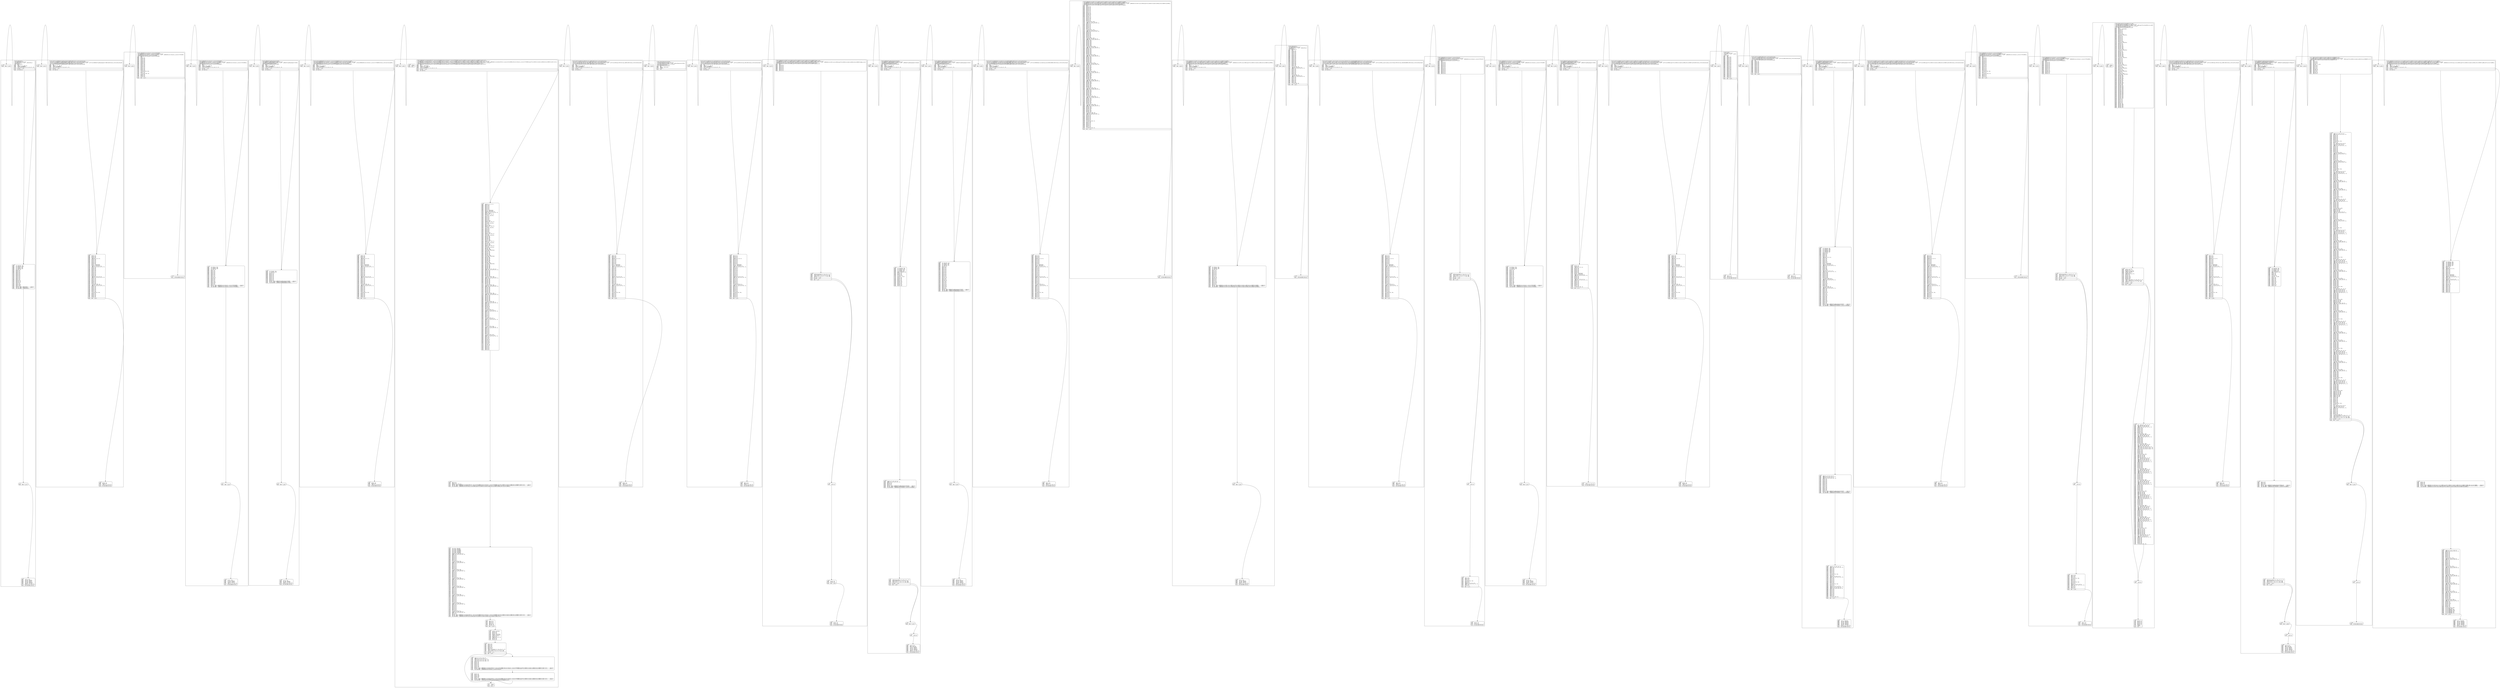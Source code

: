 digraph f {
subgraph "cluster__ZN4dim3C2Ejjj" {
node [fontname="Courier",fontsize=10,shape=Mrecord];
"_ZN4dim3C2Ejjj"
[label="{<entry>	.global		_ZN4dim3C2Ejjj\l	.type		_ZN4dim3C2Ejjj,@function\l	.size		_ZN4dim3C2Ejjj,(.L_127\ -\ _ZN4dim3C2Ejjj)\l_ZN4dim3C2Ejjj:\l.text._ZN4dim3C2Ejjj:\l0000:\ \ \ NOP;\l0010:\ \ \ IADD3\ R1,\ R1,\ -0x18,\ RZ;\l0020:\ \ \ S2R\ R0,\ SR_LMEMHIOFF;\l0030:\ \ \ ISETP.GE.U32.AND\ P0,\ PT,\ R1,\ R0,\ PT,\ !PT;\l|<exit0>0040:\ \ \ @P0\ BRA\ `(.L_16);\l|<exitpost0>0050:\ \ \ BPT.TRAP\ 0x1;\l}"]
"_ZN4dim3C2Ejjj":exit0:e -> ".L_16":entry:n [style=solid];
"_ZN4dim3C2Ejjj":exitpost0:s -> ".L_16":entry:n [style=solid];
node [fontname="Courier",fontsize=10,shape=Mrecord];
".L_16"
[label="{<entry>.L_16:\l0060:\ \ \ STL\ \[R1+0x14\],\ R21;\l0070:\ \ \ STL\ \[R1+0x10\],\ R20;\l0080:\ \ \ STL\ \[R1+0xc\],\ R18;\l0090:\ \ \ STL\ \[R1+0x8\],\ R17;\l00a0:\ \ \ STL\ \[R1+0x4\],\ R16;\l00b0:\ \ \ STL\ \[R1\],\ R2;\l00c0:\ \ \ MOV\ R8,\ R8;\l00d0:\ \ \ MOV\ R3,\ R7;\l00e0:\ \ \ MOV\ R0,\ R6;\l00f0:\ \ \ MOV\ R5,\ R5;\l0100:\ \ \ MOV\ R4,\ R4;\l0110:\ \ \ MOV\ R4,\ R4;\l0120:\ \ \ MOV\ R5,\ R5;\l0130:\ \ \ MOV\ R0,\ R0;\l0140:\ \ \ MOV\ R3,\ R3;\l0150:\ \ \ MOV\ R6,\ R8;\l0160:\ \ \ MOV\ R4,\ R4;\l0170:\ \ \ MOV\ R5,\ R5;\l0180:\ \ \ MOV\ R2,\ R4;\l0190:\ \ \ MOV\ R5,\ R5;\l01a0:\ \ \ MOV\ R16,\ R0;\l01b0:\ \ \ MOV\ R17,\ R3;\l01c0:\ \ \ MOV\ R18,\ R6;\l01d0:\ \ \ MOV\ R4,\ R2;\l01e0:\ \ \ MOV\ R5,\ R5;\l01f0:\ \ \ MOV\ R6,\ R16;\l0200:\ \ \ MOV\ R7,\ R17;\l0210:\ \ \ MOV\ R8,\ R18;\l0220:\ \ \ MOV\ R20,\ 32@lo((_ZN4dim3C2Ejjj\ +\ .L_1@srel));\l0230:\ \ \ MOV\ R21,\ 32@hi((_ZN4dim3C2Ejjj\ +\ .L_1@srel));\l0240:\ \ \ CALL.ABS.NOINC\ `(_ZN4dim3C1Ejjj);\l}"]
".L_16":entry:s -> ".L_1":entry:n [style=solid];
node [fontname="Courier",fontsize=10,shape=Mrecord];
".L_1"
[label="{<entry>.L_1:\l|<exit0>0250:\ \ \ BRA\ `(.L_17);\l}"]
".L_1":exit0:e -> ".L_17":entry:n [style=solid];
node [fontname="Courier",fontsize=10,shape=Mrecord];
".L_17"
[label="{<entry>.L_17:\l0260:\ \ \ LDL\ R2,\ \[R1\];\l0270:\ \ \ LDL\ R16,\ \[R1+0x4\];\l0280:\ \ \ LDL\ R17,\ \[R1+0x8\];\l0290:\ \ \ LDL\ R18,\ \[R1+0xc\];\l02a0:\ \ \ LDL\ R20,\ \[R1+0x10\];\l02b0:\ \ \ LDL\ R21,\ \[R1+0x14\];\l02c0:\ \ \ IADD3\ R1,\ R1,\ 0x18,\ RZ;\l|<exit0>02d0:\ \ \ RET.ABS.NODEC\ R20\ 0x0;\l}"]
node [fontname="Courier",fontsize=10,shape=Mrecord];
".L_18"
[label="{<entry>.L_18:\l|<exit0>02e0:\ \ \ BRA\ `(.L_18);\l}"]
".L_18":exit0:e -> ".L_18":entry:n [style=solid];
}
subgraph "cluster__ZSt7forwardIN4RAJA17TypedRangeSegmentIllEEEOT_RNSt16remove_referenceIS3_E4typeE" {
node [fontname="Courier",fontsize=10,shape=Mrecord];
"_ZSt7forwardIN4RAJA17TypedRangeSegmentIllEEEOT_RNSt16remove_referenceIS3_E4typeE"
[label="{<entry>	.global		_ZSt7forwardIN4RAJA17TypedRangeSegmentIllEEEOT_RNSt16remove_referenceIS3_E4typeE\l	.type		_ZSt7forwardIN4RAJA17TypedRangeSegmentIllEEEOT_RNSt16remove_referenceIS3_E4typeE,@function\l	.size		_ZSt7forwardIN4RAJA17TypedRangeSegmentIllEEEOT_RNSt16remove_referenceIS3_E4typeE,(.L_155\ -\ _ZSt7forwardIN4RAJA17TypedRangeSegmentIllEEEOT_RNSt16remove_referenceIS3_E4typeE)\l_ZSt7forwardIN4RAJA17TypedRangeSegmentIllEEEOT_RNSt16remove_referenceIS3_E4typeE:\l.text._ZSt7forwardIN4RAJA17TypedRangeSegmentIllEEEOT_RNSt16remove_referenceIS3_E4typeE:\l0000:\ \ \ NOP;\l0010:\ \ \ IADD3\ R1,\ R1,\ -0x8,\ RZ;\l0020:\ \ \ S2R\ R0,\ SR_LMEMHIOFF;\l0030:\ \ \ ISETP.GE.U32.AND\ P0,\ PT,\ R1,\ R0,\ PT,\ !PT;\l|<exit0>0040:\ \ \ @P0\ BRA\ `(.L_19);\l|<exitpost0>0050:\ \ \ BPT.TRAP\ 0x1;\l}"]
"_ZSt7forwardIN4RAJA17TypedRangeSegmentIllEEEOT_RNSt16remove_referenceIS3_E4typeE":exit0:e -> ".L_19":entry:n [style=solid];
"_ZSt7forwardIN4RAJA17TypedRangeSegmentIllEEEOT_RNSt16remove_referenceIS3_E4typeE":exitpost0:s -> ".L_19":entry:n [style=solid];
node [fontname="Courier",fontsize=10,shape=Mrecord];
".L_19"
[label="{<entry>.L_19:\l0060:\ \ \ MOV\ R6,\ R5;\l0070:\ \ \ MOV\ R3,\ R4;\l0080:\ \ \ MOV\ R0,\ R4;\l0090:\ \ \ MOV\ R4,\ R5;\l00a0:\ \ \ IADD3\ R0,\ R1,\ RZ,\ RZ;\l00b0:\ \ \ MOV\ R0,\ R0;\l00c0:\ \ \ MOV\ R4,\ R0;\l00d0:\ \ \ MOV\ R5,\ RZ;\l00e0:\ \ \ MOV\ R4,\ R4;\l00f0:\ \ \ MOV\ R5,\ R5;\l0100:\ \ \ MOV\ R8,\ R4;\l0110:\ \ \ MOV\ R4,\ R5;\l0120:\ \ \ MOV\ R7,\ c\[0x0\]\[0x20\];\l0130:\ \ \ MOV\ R0,\ c\[0x0\]\[0x24\];\l0140:\ \ \ IADD3\ R7,\ P0,\ R8,\ R7,\ RZ;\l0150:\ \ \ IADD3.X\ R0,\ R4,\ R0,\ RZ,\ P0,\ !PT;\l0160:\ \ \ MOV\ R4,\ R3;\l0170:\ \ \ MOV\ R5,\ R6;\l0180:\ \ \ MOV\ R6,\ R7;\l0190:\ \ \ MOV\ R7,\ R0;\l01a0:\ \ \ MOV\ R6,\ R6;\l01b0:\ \ \ MOV\ R7,\ R7;\l01c0:\ \ \ MOV\ R3,\ R6;\l01d0:\ \ \ MOV\ R8,\ R7;\l01e0:\ \ \ MOV\ R4,\ R4;\l01f0:\ \ \ MOV\ R5,\ R5;\l0200:\ \ \ MOV\ R4,\ R4;\l0210:\ \ \ MOV\ R5,\ R5;\l0220:\ \ \ IADD3\ R6,\ P0,\ R3,\ RZ,\ RZ;\l0230:\ \ \ IADD3.X\ R7,\ R8,\ RZ,\ RZ,\ P0,\ !PT;\l0240:\ \ \ MOV\ R6,\ R6;\l0250:\ \ \ MOV\ R7,\ R7;\l0260:\ \ \ MOV\ R6,\ R6;\l0270:\ \ \ MOV\ R7,\ R7;\l0280:\ \ \ MOV\ R0,\ R6;\l0290:\ \ \ MOV\ R6,\ R7;\l02a0:\ \ \ MOV\ R7,\ R6;\l02b0:\ \ \ MOV\ R6,\ R0;\l02c0:\ \ \ ST.E.64.SYS\ \[R6\],\ R4;\l02d0:\ \ \ IADD3\ R6,\ P0,\ R3,\ RZ,\ RZ;\l02e0:\ \ \ IADD3.X\ R7,\ R8,\ RZ,\ RZ,\ P0,\ !PT;\l02f0:\ \ \ MOV\ R6,\ R6;\l0300:\ \ \ MOV\ R7,\ R7;\l0310:\ \ \ MOV\ R6,\ R6;\l0320:\ \ \ MOV\ R7,\ R7;\l0330:\ \ \ MOV\ R0,\ R6;\l0340:\ \ \ MOV\ R6,\ R7;\l0350:\ \ \ MOV\ R7,\ R6;\l0360:\ \ \ MOV\ R6,\ R0;\l0370:\ \ \ LD.E.64.SYS\ R6,\ \[R6\];\l0380:\ \ \ MOV\ R0,\ R6;\l0390:\ \ \ MOV\ R3,\ R7;\l03a0:\ \ \ MOV\ R0,\ R0;\l03b0:\ \ \ MOV\ R3,\ R3;\l03c0:\ \ \ MOV\ R6,\ R4;\l03d0:\ \ \ MOV\ R4,\ R5;\l|<exit0>03e0:\ \ \ BRA\ `(.L_20);\l}"]
".L_19":exit0:e -> ".L_20":entry:n [style=solid];
node [fontname="Courier",fontsize=10,shape=Mrecord];
".L_20"
[label="{<entry>.L_20:\l03f0:\ \ \ MOV\ R4,\ R0;\l0400:\ \ \ MOV\ R5,\ R3;\l0410:\ \ \ IADD3\ R1,\ R1,\ 0x8,\ RZ;\l|<exit0>0420:\ \ \ RET.ABS.NODEC\ R20\ 0x0;\l}"]
node [fontname="Courier",fontsize=10,shape=Mrecord];
".L_21"
[label="{<entry>.L_21:\l|<exit0>0430:\ \ \ BRA\ `(.L_21);\l}"]
".L_21":exit0:e -> ".L_21":entry:n [style=solid];
}
subgraph "cluster__ZN4RAJA9Iterators16numeric_iteratorIllPlEC1ERKl" {
node [fontname="Courier",fontsize=10,shape=Mrecord];
"_ZN4RAJA9Iterators16numeric_iteratorIllPlEC1ERKl"
[label="{<entry>	.global		_ZN4RAJA9Iterators16numeric_iteratorIllPlEC1ERKl\l	.type		_ZN4RAJA9Iterators16numeric_iteratorIllPlEC1ERKl,@function\l	.size		_ZN4RAJA9Iterators16numeric_iteratorIllPlEC1ERKl,(.L_138\ -\ _ZN4RAJA9Iterators16numeric_iteratorIllPlEC1ERKl)\l_ZN4RAJA9Iterators16numeric_iteratorIllPlEC1ERKl:\l.text._ZN4RAJA9Iterators16numeric_iteratorIllPlEC1ERKl:\l0000:\ \ \ NOP;\l0010:\ \ \ MOV\ R3,\ R7;\l0020:\ \ \ MOV\ R0,\ R6;\l0030:\ \ \ MOV\ R5,\ R5;\l0040:\ \ \ MOV\ R4,\ R4;\l0050:\ \ \ MOV\ R9,\ R4;\l0060:\ \ \ MOV\ R8,\ R5;\l0070:\ \ \ MOV\ R8,\ R6;\l0080:\ \ \ MOV\ R6,\ R7;\l0090:\ \ \ MOV\ R6,\ R4;\l00a0:\ \ \ MOV\ R7,\ R5;\l00b0:\ \ \ MOV\ R4,\ R0;\l00c0:\ \ \ MOV\ R5,\ R3;\l00d0:\ \ \ MOV\ R6,\ R6;\l00e0:\ \ \ MOV\ R7,\ R7;\l00f0:\ \ \ MOV\ R4,\ R4;\l0100:\ \ \ MOV\ R5,\ R5;\l0110:\ \ \ MOV\ R4,\ R4;\l0120:\ \ \ MOV\ R5,\ R5;\l0130:\ \ \ LD.E.64.SYS\ R8,\ \[R4\];\l0140:\ \ \ MOV\ R6,\ R6;\l0150:\ \ \ MOV\ R7,\ R7;\l0160:\ \ \ ST.E.64.SYS\ \[R6\],\ R8;\l0170:\ \ \ MOV\ R0,\ R6;\l0180:\ \ \ MOV\ R6,\ R7;\l0190:\ \ \ MOV\ R0,\ R4;\l01a0:\ \ \ MOV\ R4,\ R5;\l|<exit0>01b0:\ \ \ BRA\ `(.L_22);\l}"]
"_ZN4RAJA9Iterators16numeric_iteratorIllPlEC1ERKl":exit0:e -> ".L_22":entry:n [style=solid];
node [fontname="Courier",fontsize=10,shape=Mrecord];
".L_22"
[label="{<entry>.L_22:\l|<exit0>01c0:\ \ \ RET.ABS.NODEC\ R20\ 0x0;\l}"]
node [fontname="Courier",fontsize=10,shape=Mrecord];
".L_23"
[label="{<entry>.L_23:\l|<exit0>01d0:\ \ \ BRA\ `(.L_23);\l}"]
".L_23":exit0:e -> ".L_23":entry:n [style=solid];
}
subgraph "cluster__ZN4RAJA9Iterators16numeric_iteratorIllPlEC2ERKS3_" {
node [fontname="Courier",fontsize=10,shape=Mrecord];
"_ZN4RAJA9Iterators16numeric_iteratorIllPlEC2ERKS3_"
[label="{<entry>	.global		_ZN4RAJA9Iterators16numeric_iteratorIllPlEC2ERKS3_\l	.type		_ZN4RAJA9Iterators16numeric_iteratorIllPlEC2ERKS3_,@function\l	.size		_ZN4RAJA9Iterators16numeric_iteratorIllPlEC2ERKS3_,(.L_141\ -\ _ZN4RAJA9Iterators16numeric_iteratorIllPlEC2ERKS3_)\l_ZN4RAJA9Iterators16numeric_iteratorIllPlEC2ERKS3_:\l.text._ZN4RAJA9Iterators16numeric_iteratorIllPlEC2ERKS3_:\l0000:\ \ \ NOP;\l0010:\ \ \ IADD3\ R1,\ R1,\ -0x10,\ RZ;\l0020:\ \ \ S2R\ R0,\ SR_LMEMHIOFF;\l0030:\ \ \ ISETP.GE.U32.AND\ P0,\ PT,\ R1,\ R0,\ PT,\ !PT;\l|<exit0>0040:\ \ \ @P0\ BRA\ `(.L_24);\l|<exitpost0>0050:\ \ \ BPT.TRAP\ 0x1;\l}"]
"_ZN4RAJA9Iterators16numeric_iteratorIllPlEC2ERKS3_":exit0:e -> ".L_24":entry:n [style=solid];
"_ZN4RAJA9Iterators16numeric_iteratorIllPlEC2ERKS3_":exitpost0:s -> ".L_24":entry:n [style=solid];
node [fontname="Courier",fontsize=10,shape=Mrecord];
".L_24"
[label="{<entry>.L_24:\l0060:\ \ \ STL\ \[R1+0xc\],\ R21;\l0070:\ \ \ STL\ \[R1+0x8\],\ R20;\l0080:\ \ \ STL\ \[R1+0x4\],\ R16;\l0090:\ \ \ STL\ \[R1\],\ R2;\l00a0:\ \ \ MOV\ R7,\ R7;\l00b0:\ \ \ MOV\ R6,\ R6;\l00c0:\ \ \ MOV\ R5,\ R5;\l00d0:\ \ \ MOV\ R4,\ R4;\l00e0:\ \ \ MOV\ R4,\ R4;\l00f0:\ \ \ MOV\ R5,\ R5;\l0100:\ \ \ MOV\ R6,\ R6;\l0110:\ \ \ MOV\ R7,\ R7;\l0120:\ \ \ MOV\ R4,\ R4;\l0130:\ \ \ MOV\ R5,\ R5;\l0140:\ \ \ MOV\ R16,\ R4;\l0150:\ \ \ MOV\ R0,\ R5;\l0160:\ \ \ MOV\ R4,\ R6;\l0170:\ \ \ MOV\ R5,\ R7;\l0180:\ \ \ MOV\ R2,\ R4;\l0190:\ \ \ MOV\ R7,\ R5;\l01a0:\ \ \ MOV\ R4,\ R16;\l01b0:\ \ \ MOV\ R5,\ R0;\l01c0:\ \ \ MOV\ R6,\ R2;\l01d0:\ \ \ MOV\ R7,\ R7;\l01e0:\ \ \ MOV\ R20,\ 32@lo((_ZN4RAJA9Iterators16numeric_iteratorIllPlEC2ERKS3_\ +\ .L_2@srel));\l01f0:\ \ \ MOV\ R21,\ 32@hi((_ZN4RAJA9Iterators16numeric_iteratorIllPlEC2ERKS3_\ +\ .L_2@srel));\l0200:\ \ \ CALL.ABS.NOINC\ `(_ZN4RAJA9Iterators16numeric_iteratorIllPlEC1ERKS3_);\l}"]
".L_24":entry:s -> ".L_2":entry:n [style=solid];
node [fontname="Courier",fontsize=10,shape=Mrecord];
".L_2"
[label="{<entry>.L_2:\l|<exit0>0210:\ \ \ BRA\ `(.L_25);\l}"]
".L_2":exit0:e -> ".L_25":entry:n [style=solid];
node [fontname="Courier",fontsize=10,shape=Mrecord];
".L_25"
[label="{<entry>.L_25:\l0220:\ \ \ LDL\ R2,\ \[R1\];\l0230:\ \ \ LDL\ R16,\ \[R1+0x4\];\l0240:\ \ \ LDL\ R20,\ \[R1+0x8\];\l0250:\ \ \ LDL\ R21,\ \[R1+0xc\];\l0260:\ \ \ IADD3\ R1,\ R1,\ 0x10,\ RZ;\l|<exit0>0270:\ \ \ RET.ABS.NODEC\ R20\ 0x0;\l}"]
node [fontname="Courier",fontsize=10,shape=Mrecord];
".L_26"
[label="{<entry>.L_26:\l|<exit0>0280:\ \ \ BRA\ `(.L_26);\l}"]
".L_26":exit0:e -> ".L_26":entry:n [style=solid];
}
subgraph "cluster__ZN4RAJA17TypedRangeSegmentIllED2Ev" {
node [fontname="Courier",fontsize=10,shape=Mrecord];
"_ZN4RAJA17TypedRangeSegmentIllED2Ev"
[label="{<entry>	.global		_ZN4RAJA17TypedRangeSegmentIllED2Ev\l	.type		_ZN4RAJA17TypedRangeSegmentIllED2Ev,@function\l	.size		_ZN4RAJA17TypedRangeSegmentIllED2Ev,(.L_133\ -\ _ZN4RAJA17TypedRangeSegmentIllED2Ev)\l_ZN4RAJA17TypedRangeSegmentIllED2Ev:\l.text._ZN4RAJA17TypedRangeSegmentIllED2Ev:\l0000:\ \ \ NOP;\l0010:\ \ \ IADD3\ R1,\ R1,\ -0x10,\ RZ;\l0020:\ \ \ S2R\ R0,\ SR_LMEMHIOFF;\l0030:\ \ \ ISETP.GE.U32.AND\ P0,\ PT,\ R1,\ R0,\ PT,\ !PT;\l|<exit0>0040:\ \ \ @P0\ BRA\ `(.L_27);\l|<exitpost0>0050:\ \ \ BPT.TRAP\ 0x1;\l}"]
"_ZN4RAJA17TypedRangeSegmentIllED2Ev":exit0:e -> ".L_27":entry:n [style=solid];
"_ZN4RAJA17TypedRangeSegmentIllED2Ev":exitpost0:s -> ".L_27":entry:n [style=solid];
node [fontname="Courier",fontsize=10,shape=Mrecord];
".L_27"
[label="{<entry>.L_27:\l0060:\ \ \ STL\ \[R1+0x8\],\ R21;\l0070:\ \ \ STL\ \[R1+0x4\],\ R20;\l0080:\ \ \ STL\ \[R1\],\ R2;\l0090:\ \ \ MOV\ R5,\ R5;\l00a0:\ \ \ MOV\ R4,\ R4;\l00b0:\ \ \ MOV\ R4,\ R4;\l00c0:\ \ \ MOV\ R5,\ R5;\l00d0:\ \ \ MOV\ R4,\ R4;\l00e0:\ \ \ MOV\ R5,\ R5;\l00f0:\ \ \ MOV\ R2,\ R4;\l0100:\ \ \ MOV\ R5,\ R5;\l0110:\ \ \ MOV\ R4,\ R2;\l0120:\ \ \ MOV\ R5,\ R5;\l0130:\ \ \ MOV\ R20,\ 32@lo((_ZN4RAJA17TypedRangeSegmentIllED2Ev\ +\ .L_3@srel));\l0140:\ \ \ MOV\ R21,\ 32@hi((_ZN4RAJA17TypedRangeSegmentIllED2Ev\ +\ .L_3@srel));\l0150:\ \ \ CALL.ABS.NOINC\ `(_ZN4RAJA17TypedRangeSegmentIllED1Ev);\l}"]
".L_27":entry:s -> ".L_3":entry:n [style=solid];
node [fontname="Courier",fontsize=10,shape=Mrecord];
".L_3"
[label="{<entry>.L_3:\l|<exit0>0160:\ \ \ BRA\ `(.L_28);\l}"]
".L_3":exit0:e -> ".L_28":entry:n [style=solid];
node [fontname="Courier",fontsize=10,shape=Mrecord];
".L_28"
[label="{<entry>.L_28:\l0170:\ \ \ LDL\ R2,\ \[R1\];\l0180:\ \ \ LDL\ R20,\ \[R1+0x4\];\l0190:\ \ \ LDL\ R21,\ \[R1+0x8\];\l01a0:\ \ \ IADD3\ R1,\ R1,\ 0x10,\ RZ;\l|<exit0>01b0:\ \ \ RET.ABS.NODEC\ R20\ 0x0;\l}"]
node [fontname="Courier",fontsize=10,shape=Mrecord];
".L_29"
[label="{<entry>.L_29:\l|<exit0>01c0:\ \ \ BRA\ `(.L_29);\l}"]
".L_29":exit0:e -> ".L_29":entry:n [style=solid];
}
subgraph "cluster__ZSt4moveIRN4RAJA9Iterators16numeric_iteratorIllPlEEEONSt16remove_referenceIT_E4typeEOS7_" {
node [fontname="Courier",fontsize=10,shape=Mrecord];
"_ZSt4moveIRN4RAJA9Iterators16numeric_iteratorIllPlEEEONSt16remove_referenceIT_E4typeEOS7_"
[label="{<entry>	.global		_ZSt4moveIRN4RAJA9Iterators16numeric_iteratorIllPlEEEONSt16remove_referenceIT_E4typeEOS7_\l	.type		_ZSt4moveIRN4RAJA9Iterators16numeric_iteratorIllPlEEEONSt16remove_referenceIT_E4typeEOS7_,@function\l	.size		_ZSt4moveIRN4RAJA9Iterators16numeric_iteratorIllPlEEEONSt16remove_referenceIT_E4typeEOS7_,(.L_159\ -\ _ZSt4moveIRN4RAJA9Iterators16numeric_iteratorIllPlEEEONSt16remove_referenceIT_E4typeEOS7_)\l_ZSt4moveIRN4RAJA9Iterators16numeric_iteratorIllPlEEEONSt16remove_referenceIT_E4typeEOS7_:\l.text._ZSt4moveIRN4RAJA9Iterators16numeric_iteratorIllPlEEEONSt16remove_referenceIT_E4typeEOS7_:\l0000:\ \ \ NOP;\l0010:\ \ \ IADD3\ R1,\ R1,\ -0x8,\ RZ;\l0020:\ \ \ S2R\ R0,\ SR_LMEMHIOFF;\l0030:\ \ \ ISETP.GE.U32.AND\ P0,\ PT,\ R1,\ R0,\ PT,\ !PT;\l|<exit0>0040:\ \ \ @P0\ BRA\ `(.L_30);\l|<exitpost0>0050:\ \ \ BPT.TRAP\ 0x1;\l}"]
"_ZSt4moveIRN4RAJA9Iterators16numeric_iteratorIllPlEEEONSt16remove_referenceIT_E4typeEOS7_":exit0:e -> ".L_30":entry:n [style=solid];
"_ZSt4moveIRN4RAJA9Iterators16numeric_iteratorIllPlEEEONSt16remove_referenceIT_E4typeEOS7_":exitpost0:s -> ".L_30":entry:n [style=solid];
node [fontname="Courier",fontsize=10,shape=Mrecord];
".L_30"
[label="{<entry>.L_30:\l0060:\ \ \ MOV\ R6,\ R5;\l0070:\ \ \ MOV\ R3,\ R4;\l0080:\ \ \ MOV\ R0,\ R4;\l0090:\ \ \ MOV\ R4,\ R5;\l00a0:\ \ \ IADD3\ R0,\ R1,\ RZ,\ RZ;\l00b0:\ \ \ MOV\ R0,\ R0;\l00c0:\ \ \ MOV\ R4,\ R0;\l00d0:\ \ \ MOV\ R5,\ RZ;\l00e0:\ \ \ MOV\ R4,\ R4;\l00f0:\ \ \ MOV\ R5,\ R5;\l0100:\ \ \ MOV\ R8,\ R4;\l0110:\ \ \ MOV\ R4,\ R5;\l0120:\ \ \ MOV\ R7,\ c\[0x0\]\[0x20\];\l0130:\ \ \ MOV\ R0,\ c\[0x0\]\[0x24\];\l0140:\ \ \ IADD3\ R7,\ P0,\ R8,\ R7,\ RZ;\l0150:\ \ \ IADD3.X\ R0,\ R4,\ R0,\ RZ,\ P0,\ !PT;\l0160:\ \ \ MOV\ R4,\ R3;\l0170:\ \ \ MOV\ R5,\ R6;\l0180:\ \ \ MOV\ R6,\ R7;\l0190:\ \ \ MOV\ R7,\ R0;\l01a0:\ \ \ MOV\ R6,\ R6;\l01b0:\ \ \ MOV\ R7,\ R7;\l01c0:\ \ \ MOV\ R3,\ R6;\l01d0:\ \ \ MOV\ R8,\ R7;\l01e0:\ \ \ MOV\ R4,\ R4;\l01f0:\ \ \ MOV\ R5,\ R5;\l0200:\ \ \ MOV\ R4,\ R4;\l0210:\ \ \ MOV\ R5,\ R5;\l0220:\ \ \ IADD3\ R6,\ P0,\ R3,\ RZ,\ RZ;\l0230:\ \ \ IADD3.X\ R7,\ R8,\ RZ,\ RZ,\ P0,\ !PT;\l0240:\ \ \ MOV\ R6,\ R6;\l0250:\ \ \ MOV\ R7,\ R7;\l0260:\ \ \ MOV\ R6,\ R6;\l0270:\ \ \ MOV\ R7,\ R7;\l0280:\ \ \ MOV\ R0,\ R6;\l0290:\ \ \ MOV\ R6,\ R7;\l02a0:\ \ \ MOV\ R7,\ R6;\l02b0:\ \ \ MOV\ R6,\ R0;\l02c0:\ \ \ ST.E.64.SYS\ \[R6\],\ R4;\l02d0:\ \ \ IADD3\ R6,\ P0,\ R3,\ RZ,\ RZ;\l02e0:\ \ \ IADD3.X\ R7,\ R8,\ RZ,\ RZ,\ P0,\ !PT;\l02f0:\ \ \ MOV\ R6,\ R6;\l0300:\ \ \ MOV\ R7,\ R7;\l0310:\ \ \ MOV\ R6,\ R6;\l0320:\ \ \ MOV\ R7,\ R7;\l0330:\ \ \ MOV\ R0,\ R6;\l0340:\ \ \ MOV\ R6,\ R7;\l0350:\ \ \ MOV\ R7,\ R6;\l0360:\ \ \ MOV\ R6,\ R0;\l0370:\ \ \ LD.E.64.SYS\ R6,\ \[R6\];\l0380:\ \ \ MOV\ R0,\ R6;\l0390:\ \ \ MOV\ R3,\ R7;\l03a0:\ \ \ MOV\ R0,\ R0;\l03b0:\ \ \ MOV\ R3,\ R3;\l03c0:\ \ \ MOV\ R6,\ R4;\l03d0:\ \ \ MOV\ R4,\ R5;\l|<exit0>03e0:\ \ \ BRA\ `(.L_31);\l}"]
".L_30":exit0:e -> ".L_31":entry:n [style=solid];
node [fontname="Courier",fontsize=10,shape=Mrecord];
".L_31"
[label="{<entry>.L_31:\l03f0:\ \ \ MOV\ R4,\ R0;\l0400:\ \ \ MOV\ R5,\ R3;\l0410:\ \ \ IADD3\ R1,\ R1,\ 0x8,\ RZ;\l|<exit0>0420:\ \ \ RET.ABS.NODEC\ R20\ 0x0;\l}"]
node [fontname="Courier",fontsize=10,shape=Mrecord];
".L_32"
[label="{<entry>.L_32:\l|<exit0>0430:\ \ \ BRA\ `(.L_32);\l}"]
".L_32":exit0:e -> ".L_32":entry:n [style=solid];
}
subgraph "cluster__ZN4RAJA6policy4cuda4impl18forall_cuda_kernelILm256ENS_9Iterators16numeric_iteratorIllPlEEZN8rajaperf5lcals3EOS14runCudaVariantENS8_9VariantIDEEUllE_lEEvT1_T0_T2_" {
node [fontname="Courier",fontsize=10,shape=Mrecord];
"_ZN4RAJA6policy4cuda4impl18forall_cuda_kernelILm256ENS_9Iterators16numeric_iteratorIllPlEEZN8rajaperf5lcals3EOS14runCudaVariantENS8_9VariantIDEEUllE_lEEvT1_T0_T2_"
[label="{<entry>	.global		_ZN4RAJA6policy4cuda4impl18forall_cuda_kernelILm256ENS_9Iterators16numeric_iteratorIllPlEEZN8rajaperf5lcals3EOS14runCudaVariantENS8_9VariantIDEEUllE_lEEvT1_T0_T2_\l	.type		_ZN4RAJA6policy4cuda4impl18forall_cuda_kernelILm256ENS_9Iterators16numeric_iteratorIllPlEEZN8rajaperf5lcals3EOS14runCudaVariantENS8_9VariantIDEEUllE_lEEvT1_T0_T2_,@function\l	.size		_ZN4RAJA6policy4cuda4impl18forall_cuda_kernelILm256ENS_9Iterators16numeric_iteratorIllPlEEZN8rajaperf5lcals3EOS14runCudaVariantENS8_9VariantIDEEUllE_lEEvT1_T0_T2_,(.L_118\ -\ _ZN4RAJA6policy4cuda4impl18forall_cuda_kernelILm256ENS_9Iterators16numeric_iteratorIllPlEEZN8rajaperf5lcals3EOS14runCudaVariantENS8_9VariantIDEEUllE_lEEvT1_T0_T2_)\l	.other		_ZN4RAJA6policy4cuda4impl18forall_cuda_kernelILm256ENS_9Iterators16numeric_iteratorIllPlEEZN8rajaperf5lcals3EOS14runCudaVariantENS8_9VariantIDEEUllE_lEEvT1_T0_T2_,\<no\ object\>\l_ZN4RAJA6policy4cuda4impl18forall_cuda_kernelILm256ENS_9Iterators16numeric_iteratorIllPlEEZN8rajaperf5lcals3EOS14runCudaVariantENS8_9VariantIDEEUllE_lEEvT1_T0_T2_:\l.text._ZN4RAJA6policy4cuda4impl18forall_cuda_kernelILm256ENS_9Iterators16numeric_iteratorIllPlEEZN8rajaperf5lcals3EOS14runCudaVariantENS8_9VariantIDEEUllE_lEEvT1_T0_T2_:\l0000:\ \ \ NOP;\l0010:\ \ \ MOV\ R1,\ c\[0x0\]\[0x28\];\l0020:\ \ \ IADD3\ R1,\ R1,\ -0xb0,\ RZ;\l0030:\ \ \ S2R\ R0,\ SR_LMEMHIOFF;\l0040:\ \ \ ISETP.GE.U32.AND\ P0,\ PT,\ R1,\ R0,\ PT,\ !PT;\l|<exit0>0050:\ \ \ @P0\ BRA\ `(.L_33);\l|<exitpost0>0060:\ \ \ BPT.TRAP\ 0x1;\l}"]
"_ZN4RAJA6policy4cuda4impl18forall_cuda_kernelILm256ENS_9Iterators16numeric_iteratorIllPlEEZN8rajaperf5lcals3EOS14runCudaVariantENS8_9VariantIDEEUllE_lEEvT1_T0_T2_":exit0:e -> ".L_33":entry:n [style=solid];
"_ZN4RAJA6policy4cuda4impl18forall_cuda_kernelILm256ENS_9Iterators16numeric_iteratorIllPlEEZN8rajaperf5lcals3EOS14runCudaVariantENS8_9VariantIDEEUllE_lEEvT1_T0_T2_":exitpost0:s -> ".L_33":entry:n [style=solid];
node [fontname="Courier",fontsize=10,shape=Mrecord];
".L_33"
[label="{<entry>.L_33:\l0070:\ \ \ IADD3\ R0,\ R1,\ RZ,\ RZ;\l0080:\ \ \ MOV\ R0,\ R0;\l0090:\ \ \ MOV\ R2,\ R0;\l00a0:\ \ \ MOV\ R3,\ RZ;\l00b0:\ \ \ MOV\ R2,\ R2;\l00c0:\ \ \ MOV\ R3,\ R3;\l00d0:\ \ \ MOV\ R5,\ R2;\l00e0:\ \ \ MOV\ R2,\ R3;\l00f0:\ \ \ MOV\ R0,\ c\[0x0\]\[0x20\];\l0100:\ \ \ MOV\ R4,\ c\[0x0\]\[0x24\];\l0110:\ \ \ IADD3\ R0,\ P0,\ R5,\ R0,\ RZ;\l0120:\ \ \ IADD3.X\ R4,\ R2,\ R4,\ RZ,\ P0,\ !PT;\l0130:\ \ \ MOV\ R2,\ 0x160;\l0140:\ \ \ IADD3\ R2,\ R2,\ 0x8,\ RZ;\l0150:\ \ \ MOV\ R2,\ R2;\l0160:\ \ \ LDC.64\ R2,\ c\[0x0\]\[R2\];\l0170:\ \ \ MOV\ R5,\ R2;\l0180:\ \ \ MOV\ R2,\ R3;\l0190:\ \ \ MOV\ R3,\ R2;\l01a0:\ \ \ MOV\ R2,\ R5;\l01b0:\ \ \ MOV\ R2,\ R2;\l01c0:\ \ \ MOV\ R3,\ R3;\l01d0:\ \ \ MOV\ R5,\ 0x160;\l01e0:\ \ \ IADD3\ R5,\ R5,\ 0x10,\ RZ;\l01f0:\ \ \ MOV\ R5,\ R5;\l0200:\ \ \ LDC.64\ R6,\ c\[0x0\]\[R5\];\l0210:\ \ \ MOV\ R6,\ R6;\l0220:\ \ \ MOV\ R7,\ R7;\l0230:\ \ \ MOV\ R5,\ 0x160;\l0240:\ \ \ IADD3\ R5,\ R5,\ 0x18,\ RZ;\l0250:\ \ \ MOV\ R5,\ R5;\l0260:\ \ \ LDC.64\ R8,\ c\[0x0\]\[R5\];\l0270:\ \ \ MOV\ R5,\ R8;\l0280:\ \ \ MOV\ R8,\ R9;\l0290:\ \ \ MOV\ R9,\ R8;\l02a0:\ \ \ MOV\ R8,\ R5;\l02b0:\ \ \ MOV\ R8,\ R8;\l02c0:\ \ \ MOV\ R9,\ R9;\l02d0:\ \ \ MOV\ R5,\ 0x160;\l02e0:\ \ \ IADD3\ R5,\ R5,\ 0x20,\ RZ;\l02f0:\ \ \ MOV\ R5,\ R5;\l0300:\ \ \ LDC.64\ R10,\ c\[0x0\]\[R5\];\l0310:\ \ \ MOV\ R5,\ R10;\l0320:\ \ \ MOV\ R10,\ R11;\l0330:\ \ \ MOV\ R11,\ R10;\l0340:\ \ \ MOV\ R10,\ R5;\l0350:\ \ \ MOV\ R10,\ R10;\l0360:\ \ \ MOV\ R11,\ R11;\l0370:\ \ \ MOV\ R5,\ 0x160;\l0380:\ \ \ IADD3\ R5,\ R5,\ 0x28,\ RZ;\l0390:\ \ \ MOV\ R5,\ R5;\l03a0:\ \ \ LDC.64\ R12,\ c\[0x0\]\[R5\];\l03b0:\ \ \ MOV\ R12,\ R12;\l03c0:\ \ \ MOV\ R13,\ R13;\l03d0:\ \ \ MOV\ R5,\ 0x160;\l03e0:\ \ \ IADD3\ R5,\ R5,\ 0x30,\ RZ;\l03f0:\ \ \ MOV\ R5,\ R5;\l0400:\ \ \ LDC.64\ R14,\ c\[0x0\]\[R5\];\l0410:\ \ \ MOV\ R14,\ R14;\l0420:\ \ \ MOV\ R15,\ R15;\l0430:\ \ \ MOV\ R16,\ 0x198;\l0440:\ \ \ LDC.64\ R16,\ c\[0x0\]\[R16\];\l0450:\ \ \ MOV\ R5,\ R16;\l0460:\ \ \ MOV\ R16,\ R17;\l0470:\ \ \ MOV\ R17,\ R16;\l0480:\ \ \ MOV\ R16,\ R5;\l0490:\ \ \ MOV\ R16,\ R16;\l04a0:\ \ \ MOV\ R17,\ R17;\l04b0:\ \ \ MOV\ R18,\ 0x1a0;\l04c0:\ \ \ LDC.64\ R18,\ c\[0x0\]\[R18\];\l04d0:\ \ \ MOV\ R5,\ R18;\l04e0:\ \ \ MOV\ R18,\ R19;\l04f0:\ \ \ MOV\ R19,\ R18;\l0500:\ \ \ MOV\ R18,\ R5;\l0510:\ \ \ MOV\ R18,\ R18;\l0520:\ \ \ MOV\ R19,\ R19;\l0530:\ \ \ MOV\ R5,\ R18;\l0540:\ \ \ MOV\ R18,\ R19;\l0550:\ \ \ MOV\ R20,\ 0x160;\l0560:\ \ \ LDC.64\ R20,\ c\[0x0\]\[R20\];\l0570:\ \ \ MOV\ R19,\ R20;\l0580:\ \ \ MOV\ R20,\ R21;\l0590:\ \ \ MOV\ R21,\ R20;\l05a0:\ \ \ MOV\ R20,\ R19;\l05b0:\ \ \ MOV\ R20,\ R20;\l05c0:\ \ \ MOV\ R21,\ R21;\l05d0:\ \ \ IADD3\ R22,\ P0,\ R0,\ 0x30,\ RZ;\l05e0:\ \ \ IADD3.X\ R23,\ R4,\ RZ,\ RZ,\ P0,\ !PT;\l05f0:\ \ \ MOV\ R22,\ R22;\l0600:\ \ \ MOV\ R23,\ R23;\l0610:\ \ \ MOV\ R22,\ R22;\l0620:\ \ \ MOV\ R23,\ R23;\l0630:\ \ \ MOV\ R19,\ R22;\l0640:\ \ \ MOV\ R22,\ R23;\l0650:\ \ \ MOV\ R23,\ R22;\l0660:\ \ \ MOV\ R22,\ R19;\l0670:\ \ \ ST.E.64.SYS\ \[R22\],\ R14;\l0680:\ \ \ IADD3\ R14,\ P0,\ R0,\ 0x28,\ RZ;\l0690:\ \ \ IADD3.X\ R15,\ R4,\ RZ,\ RZ,\ P0,\ !PT;\l06a0:\ \ \ MOV\ R14,\ R14;\l06b0:\ \ \ MOV\ R15,\ R15;\l06c0:\ \ \ MOV\ R14,\ R14;\l06d0:\ \ \ MOV\ R15,\ R15;\l06e0:\ \ \ MOV\ R19,\ R14;\l06f0:\ \ \ MOV\ R14,\ R15;\l0700:\ \ \ MOV\ R15,\ R14;\l0710:\ \ \ MOV\ R14,\ R19;\l0720:\ \ \ ST.E.64.SYS\ \[R14\],\ R12;\l0730:\ \ \ IADD3\ R12,\ P0,\ R0,\ 0x20,\ RZ;\l0740:\ \ \ IADD3.X\ R13,\ R4,\ RZ,\ RZ,\ P0,\ !PT;\l0750:\ \ \ MOV\ R12,\ R12;\l0760:\ \ \ MOV\ R13,\ R13;\l0770:\ \ \ MOV\ R12,\ R12;\l0780:\ \ \ MOV\ R13,\ R13;\l0790:\ \ \ MOV\ R14,\ R12;\l07a0:\ \ \ MOV\ R12,\ R13;\l07b0:\ \ \ MOV\ R13,\ R12;\l07c0:\ \ \ MOV\ R12,\ R14;\l07d0:\ \ \ ST.E.64.SYS\ \[R12\],\ R10;\l07e0:\ \ \ IADD3\ R10,\ P0,\ R0,\ 0x18,\ RZ;\l07f0:\ \ \ IADD3.X\ R11,\ R4,\ RZ,\ RZ,\ P0,\ !PT;\l0800:\ \ \ MOV\ R10,\ R10;\l0810:\ \ \ MOV\ R11,\ R11;\l0820:\ \ \ MOV\ R10,\ R10;\l0830:\ \ \ MOV\ R11,\ R11;\l0840:\ \ \ MOV\ R12,\ R10;\l0850:\ \ \ MOV\ R10,\ R11;\l0860:\ \ \ MOV\ R11,\ R10;\l0870:\ \ \ MOV\ R10,\ R12;\l0880:\ \ \ ST.E.64.SYS\ \[R10\],\ R8;\l0890:\ \ \ IADD3\ R8,\ P0,\ R0,\ 0x10,\ RZ;\l08a0:\ \ \ IADD3.X\ R9,\ R4,\ RZ,\ RZ,\ P0,\ !PT;\l08b0:\ \ \ MOV\ R8,\ R8;\l08c0:\ \ \ MOV\ R9,\ R9;\l08d0:\ \ \ MOV\ R8,\ R8;\l08e0:\ \ \ MOV\ R9,\ R9;\l08f0:\ \ \ MOV\ R10,\ R8;\l0900:\ \ \ MOV\ R8,\ R9;\l0910:\ \ \ MOV\ R9,\ R8;\l0920:\ \ \ MOV\ R8,\ R10;\l0930:\ \ \ ST.E.64.SYS\ \[R8\],\ R6;\l0940:\ \ \ IADD3\ R6,\ P0,\ R0,\ 0x8,\ RZ;\l0950:\ \ \ IADD3.X\ R7,\ R4,\ RZ,\ RZ,\ P0,\ !PT;\l0960:\ \ \ MOV\ R6,\ R6;\l0970:\ \ \ MOV\ R7,\ R7;\l0980:\ \ \ MOV\ R6,\ R6;\l0990:\ \ \ MOV\ R7,\ R7;\l09a0:\ \ \ MOV\ R8,\ R6;\l09b0:\ \ \ MOV\ R6,\ R7;\l09c0:\ \ \ MOV\ R7,\ R6;\l09d0:\ \ \ MOV\ R6,\ R8;\l09e0:\ \ \ ST.E.64.SYS\ \[R6\],\ R2;\l09f0:\ \ \ IADD3\ R2,\ P0,\ R0,\ RZ,\ RZ;\l0a00:\ \ \ IADD3.X\ R3,\ R4,\ RZ,\ RZ,\ P0,\ !PT;\l0a10:\ \ \ MOV\ R2,\ R2;\l0a20:\ \ \ MOV\ R3,\ R3;\l0a30:\ \ \ MOV\ R2,\ R2;\l0a40:\ \ \ MOV\ R3,\ R3;\l0a50:\ \ \ MOV\ R6,\ R2;\l0a60:\ \ \ MOV\ R2,\ R3;\l0a70:\ \ \ MOV\ R3,\ R2;\l0a80:\ \ \ MOV\ R2,\ R6;\l0a90:\ \ \ ST.E.64.SYS\ \[R2\],\ R20;\l0aa0:\ \ \ IADD3\ R2,\ P0,\ R0,\ 0x38,\ RZ;\l0ab0:\ \ \ IADD3.X\ R3,\ R4,\ RZ,\ RZ,\ P0,\ !PT;\l0ac0:\ \ \ MOV\ R2,\ R2;\l0ad0:\ \ \ MOV\ R3,\ R3;\l0ae0:\ \ \ MOV\ R2,\ R2;\l0af0:\ \ \ MOV\ R3,\ R3;\l0b00:\ \ \ MOV\ R6,\ R2;\l0b10:\ \ \ MOV\ R2,\ R3;\l0b20:\ \ \ MOV\ R3,\ R2;\l0b30:\ \ \ MOV\ R2,\ R6;\l0b40:\ \ \ ST.E.64.SYS\ \[R2\],\ R16;\l0b50:\ \ \ IADD3\ R6,\ P0,\ R0,\ RZ,\ RZ;\l0b60:\ \ \ IADD3.X\ R7,\ R4,\ RZ,\ RZ,\ P0,\ !PT;\l0b70:\ \ \ MOV\ R2,\ R0;\l0b80:\ \ \ MOV\ R3,\ R4;\l0b90:\ \ \ MOV\ R2,\ R2;\l0ba0:\ \ \ MOV\ R3,\ R3;\l0bb0:\ \ \ MOV\ R16,\ R2;\l0bc0:\ \ \ MOV\ R2,\ R3;\l0bd0:\ \ \ MOV\ R4,\ R5;\l0be0:\ \ \ MOV\ R5,\ R18;\l0bf0:\ \ \ MOV\ R4,\ R4;\l0c00:\ \ \ MOV\ R5,\ R5;\l0c10:\ \ \ MOV\ R18,\ R4;\l0c20:\ \ \ MOV\ R17,\ R5;\l0c30:\ \ \ MOV\ R4,\ R6;\l0c40:\ \ \ MOV\ R5,\ R7;\l0c50:\ \ \ MOV\ R4,\ R4;\l0c60:\ \ \ MOV\ R5,\ R5;\l0c70:\ \ \ MOV\ R6,\ R4;\l0c80:\ \ \ MOV\ R4,\ R5;\l}"]
".L_33":entry:s -> ".L_119":entry:n [style=solid];
node [fontname="Courier",fontsize=10,shape=Mrecord];
".L_119"
[label="{<entry>.L_119:\l0c90:\ \ \ MOV\ R6,\ R6;\l0ca0:\ \ \ MOV\ R7,\ R4;\l0cb0:\ \ \ IADD3\ R4,\ R1,\ 0x78,\ RZ;\l0cc0:\ \ \ MOV\ R20,\ 32@lo((_ZN4RAJA6policy4cuda4impl18forall_cuda_kernelILm256ENS_9Iterators16numeric_iteratorIllPlEEZN8rajaperf5lcals3EOS14runCudaVariantENS8_9VariantIDEEUllE_lEEvT1_T0_T2_\ +\ .L_4@srel));\l0cd0:\ \ \ MOV\ R21,\ 32@hi((_ZN4RAJA6policy4cuda4impl18forall_cuda_kernelILm256ENS_9Iterators16numeric_iteratorIllPlEEZN8rajaperf5lcals3EOS14runCudaVariantENS8_9VariantIDEEUllE_lEEvT1_T0_T2_\ +\ .L_4@srel));\l0ce0:\ \ \ CALL.ABS.NOINC\ `(_ZN4RAJA8internal16thread_privatizeIZN8rajaperf5lcals3EOS14runCudaVariantENS2_9VariantIDEEUllE_EENS0_10PrivatizerIT_EERKS8_);\l}"]
".L_119":entry:s -> ".L_4":entry:n [style=solid];
node [fontname="Courier",fontsize=10,shape=Mrecord];
".L_4"
[label="{<entry>.L_4:\l0cf0:\ \ \ LDL.64\ R6,\ \[R1+0x78\];\l0d00:\ \ \ LDL.64\ R8,\ \[R1+0x80\];\l0d10:\ \ \ LDL.64\ R10,\ \[R1+0x88\];\l0d20:\ \ \ LDL.64\ R12,\ \[R1+0x90\];\l0d30:\ \ \ LDL.64\ R14,\ \[R1+0x98\];\l0d40:\ \ \ LDL.64\ R20,\ \[R1+0xa0\];\l0d50:\ \ \ LDL.64\ R22,\ \[R1+0xa8\];\l0d60:\ \ \ IADD3\ R4,\ P0,\ R16,\ 0x70,\ RZ;\l0d70:\ \ \ IADD3.X\ R5,\ R2,\ RZ,\ RZ,\ P0,\ !PT;\l0d80:\ \ \ MOV\ R4,\ R4;\l0d90:\ \ \ MOV\ R5,\ R5;\l0da0:\ \ \ MOV\ R4,\ R4;\l0db0:\ \ \ MOV\ R5,\ R5;\l0dc0:\ \ \ MOV\ R0,\ R4;\l0dd0:\ \ \ MOV\ R4,\ R5;\l0de0:\ \ \ MOV\ R5,\ R4;\l0df0:\ \ \ MOV\ R4,\ R0;\l0e00:\ \ \ ST.E.64.SYS\ \[R4\],\ R22;\l0e10:\ \ \ IADD3\ R4,\ P0,\ R16,\ 0x68,\ RZ;\l0e20:\ \ \ IADD3.X\ R5,\ R2,\ RZ,\ RZ,\ P0,\ !PT;\l0e30:\ \ \ MOV\ R4,\ R4;\l0e40:\ \ \ MOV\ R5,\ R5;\l0e50:\ \ \ MOV\ R4,\ R4;\l0e60:\ \ \ MOV\ R5,\ R5;\l0e70:\ \ \ MOV\ R0,\ R4;\l0e80:\ \ \ MOV\ R4,\ R5;\l0e90:\ \ \ MOV\ R5,\ R4;\l0ea0:\ \ \ MOV\ R4,\ R0;\l0eb0:\ \ \ ST.E.64.SYS\ \[R4\],\ R20;\l0ec0:\ \ \ IADD3\ R4,\ P0,\ R16,\ 0x60,\ RZ;\l0ed0:\ \ \ IADD3.X\ R5,\ R2,\ RZ,\ RZ,\ P0,\ !PT;\l0ee0:\ \ \ MOV\ R4,\ R4;\l0ef0:\ \ \ MOV\ R5,\ R5;\l0f00:\ \ \ MOV\ R4,\ R4;\l0f10:\ \ \ MOV\ R5,\ R5;\l0f20:\ \ \ MOV\ R0,\ R4;\l0f30:\ \ \ MOV\ R4,\ R5;\l0f40:\ \ \ MOV\ R5,\ R4;\l0f50:\ \ \ MOV\ R4,\ R0;\l0f60:\ \ \ ST.E.64.SYS\ \[R4\],\ R14;\l0f70:\ \ \ IADD3\ R4,\ P0,\ R16,\ 0x58,\ RZ;\l0f80:\ \ \ IADD3.X\ R5,\ R2,\ RZ,\ RZ,\ P0,\ !PT;\l0f90:\ \ \ MOV\ R4,\ R4;\l0fa0:\ \ \ MOV\ R5,\ R5;\l0fb0:\ \ \ MOV\ R4,\ R4;\l0fc0:\ \ \ MOV\ R5,\ R5;\l0fd0:\ \ \ MOV\ R0,\ R4;\l0fe0:\ \ \ MOV\ R4,\ R5;\l0ff0:\ \ \ MOV\ R5,\ R4;\l1000:\ \ \ MOV\ R4,\ R0;\l1010:\ \ \ ST.E.64.SYS\ \[R4\],\ R12;\l1020:\ \ \ IADD3\ R4,\ P0,\ R16,\ 0x50,\ RZ;\l1030:\ \ \ IADD3.X\ R5,\ R2,\ RZ,\ RZ,\ P0,\ !PT;\l1040:\ \ \ MOV\ R4,\ R4;\l1050:\ \ \ MOV\ R5,\ R5;\l1060:\ \ \ MOV\ R4,\ R4;\l1070:\ \ \ MOV\ R5,\ R5;\l1080:\ \ \ MOV\ R0,\ R4;\l1090:\ \ \ MOV\ R4,\ R5;\l10a0:\ \ \ MOV\ R5,\ R4;\l10b0:\ \ \ MOV\ R4,\ R0;\l10c0:\ \ \ ST.E.64.SYS\ \[R4\],\ R10;\l10d0:\ \ \ IADD3\ R4,\ P0,\ R16,\ 0x48,\ RZ;\l10e0:\ \ \ IADD3.X\ R5,\ R2,\ RZ,\ RZ,\ P0,\ !PT;\l10f0:\ \ \ MOV\ R4,\ R4;\l1100:\ \ \ MOV\ R5,\ R5;\l1110:\ \ \ MOV\ R4,\ R4;\l1120:\ \ \ MOV\ R5,\ R5;\l1130:\ \ \ MOV\ R0,\ R4;\l1140:\ \ \ MOV\ R4,\ R5;\l1150:\ \ \ MOV\ R5,\ R4;\l1160:\ \ \ MOV\ R4,\ R0;\l1170:\ \ \ ST.E.64.SYS\ \[R4\],\ R8;\l1180:\ \ \ IADD3\ R4,\ P0,\ R16,\ 0x40,\ RZ;\l1190:\ \ \ IADD3.X\ R5,\ R2,\ RZ,\ RZ,\ P0,\ !PT;\l11a0:\ \ \ MOV\ R4,\ R4;\l11b0:\ \ \ MOV\ R5,\ R5;\l11c0:\ \ \ MOV\ R4,\ R4;\l11d0:\ \ \ MOV\ R5,\ R5;\l11e0:\ \ \ MOV\ R0,\ R4;\l11f0:\ \ \ MOV\ R4,\ R5;\l1200:\ \ \ MOV\ R5,\ R4;\l1210:\ \ \ MOV\ R4,\ R0;\l1220:\ \ \ ST.E.64.SYS\ \[R4\],\ R6;\l1230:\ \ \ IADD3\ R4,\ P0,\ R16,\ 0x40,\ RZ;\l1240:\ \ \ IADD3.X\ R5,\ R2,\ RZ,\ RZ,\ P0,\ !PT;\l1250:\ \ \ MOV\ R4,\ R4;\l1260:\ \ \ MOV\ R5,\ R5;\l1270:\ \ \ MOV\ R20,\ 32@lo((_ZN4RAJA6policy4cuda4impl18forall_cuda_kernelILm256ENS_9Iterators16numeric_iteratorIllPlEEZN8rajaperf5lcals3EOS14runCudaVariantENS8_9VariantIDEEUllE_lEEvT1_T0_T2_\ +\ .L_5@srel));\l1280:\ \ \ MOV\ R21,\ 32@hi((_ZN4RAJA6policy4cuda4impl18forall_cuda_kernelILm256ENS_9Iterators16numeric_iteratorIllPlEEZN8rajaperf5lcals3EOS14runCudaVariantENS8_9VariantIDEEUllE_lEEvT1_T0_T2_\ +\ .L_5@srel));\l1290:\ \ \ CALL.ABS.NOINC\ `(_ZN4RAJA8internal10PrivatizerIZN8rajaperf5lcals3EOS14runCudaVariantENS2_9VariantIDEEUllE_E8get_privEv);\l}"]
".L_4":entry:s -> ".L_5":entry:n [style=solid];
node [fontname="Courier",fontsize=10,shape=Mrecord];
".L_5"
[label="{<entry>.L_5:\l12a0:\ \ \ MOV\ R4,\ R4;\l12b0:\ \ \ MOV\ R5,\ R5;\l12c0:\ \ \ MOV\ R4,\ R4;\l12d0:\ \ \ MOV\ R5,\ R5;\l12e0:\ \ \ MOV\ R22,\ R4;\l12f0:\ \ \ MOV\ R23,\ R5;\l|<exit0>1300:\ \ \ BRA\ `(.L_34);\l}"]
".L_5":exit0:e -> ".L_34":entry:n [style=solid];
node [fontname="Courier",fontsize=10,shape=Mrecord];
".L_34"
[label="{<entry>.L_34:\l1310:\ \ \ S2R\ R0,\ SR_CTAID.X;\l1320:\ \ \ MOV\ R0,\ R0;\l1330:\ \ \ MOV\ R0,\ R0;\l1340:\ \ \ MOV\ R3,\ R0;\l1350:\ \ \ MOV\ R0,\ c\[0x0\]\[0x0\];\l1360:\ \ \ IMAD\ R0,\ R3,\ R0,\ RZ;\l1370:\ \ \ S2R\ R4,\ SR_TID.X;\l1380:\ \ \ MOV\ R4,\ R4;\l1390:\ \ \ IADD3\ R0,\ R0,\ R4,\ RZ;\l13a0:\ \ \ MOV\ R0,\ R0;\l13b0:\ \ \ MOV\ R0,\ R0;\l13c0:\ \ \ MOV\ R4,\ R0;\l}"]
".L_34":entry:s -> ".L_121":entry:n [style=solid];
node [fontname="Courier",fontsize=10,shape=Mrecord];
".L_121"
[label="{<entry>.L_121:\l13d0:\ \ \ MOV\ R4,\ R4;\l13e0:\ \ \ MOV\ R4,\ R4;\l13f0:\ \ \ MOV\ R5,\ RZ;\l1400:\ \ \ MOV\ R4,\ R4;\l1410:\ \ \ MOV\ R5,\ R5;\l1420:\ \ \ MOV\ R19,\ R4;\l1430:\ \ \ MOV\ R7,\ R5;\l1440:\ \ \ ISETP.LT.U32.AND\ P0,\ PT,\ R19,\ R18,\ PT,\ !PT;\l1450:\ \ \ ISETP.LT.AND.EX\ P0,\ PT,\ R7,\ R17,\ PT,\ P0;\l1460:\ \ \ PLOP3.LUT\ P0,\ PT,\ P0,\ PT,\ PT,\ 0x8,\ 0x80;\l|<exit0>1470:\ \ \ @P0\ BRA\ `(.L_7);\l|<exit1>1480:\ \ \ BRA\ `(.L_35);\l}"]
".L_121":exit0:e -> ".L_7":entry:n [style=solid];
".L_121":exit1:e -> ".L_35":entry:n [style=solid];
node [fontname="Courier",fontsize=10,shape=Mrecord];
".L_35"
[label="{<entry>.L_35:\l1490:\ \ \ IADD3\ R3,\ P0,\ R16,\ 0x38,\ RZ;\l14a0:\ \ \ IADD3.X\ R2,\ R2,\ RZ,\ RZ,\ P0,\ !PT;\l14b0:\ \ \ LOP3.LUT\ R3,\ R3,\ R2,\ RZ,\ 0x3c,\ !PT;\l14c0:\ \ \ LOP3.LUT\ R2,\ R3,\ R2,\ RZ,\ 0x3c,\ !PT;\l14d0:\ \ \ LOP3.LUT\ R3,\ R3,\ R2,\ RZ,\ 0x3c,\ !PT;\l14e0:\ \ \ MOV\ R2,\ R2;\l14f0:\ \ \ MOV\ R3,\ R3;\l1500:\ \ \ MOV\ R4,\ R2;\l1510:\ \ \ MOV\ R2,\ R3;\l1520:\ \ \ MOV\ R4,\ R4;\l1530:\ \ \ MOV\ R5,\ R2;\l1540:\ \ \ MOV\ R6,\ R19;\l1550:\ \ \ MOV\ R7,\ R7;\l1560:\ \ \ MOV\ R20,\ 32@lo((_ZN4RAJA6policy4cuda4impl18forall_cuda_kernelILm256ENS_9Iterators16numeric_iteratorIllPlEEZN8rajaperf5lcals3EOS14runCudaVariantENS8_9VariantIDEEUllE_lEEvT1_T0_T2_\ +\ .L_6@srel));\l1570:\ \ \ MOV\ R21,\ 32@hi((_ZN4RAJA6policy4cuda4impl18forall_cuda_kernelILm256ENS_9Iterators16numeric_iteratorIllPlEEZN8rajaperf5lcals3EOS14runCudaVariantENS8_9VariantIDEEUllE_lEEvT1_T0_T2_\ +\ .L_6@srel));\l1580:\ \ \ CALL.ABS.NOINC\ `(_ZNK4RAJA9Iterators16numeric_iteratorIllPlEixEl);\l}"]
".L_35":entry:s -> ".L_6":entry:n [style=solid];
node [fontname="Courier",fontsize=10,shape=Mrecord];
".L_6"
[label="{<entry>.L_6:\l1590:\ \ \ MOV\ R6,\ R4;\l15a0:\ \ \ MOV\ R7,\ R5;\l15b0:\ \ \ MOV\ R4,\ R22;\l15c0:\ \ \ MOV\ R5,\ R23;\l15d0:\ \ \ MOV\ R6,\ R6;\l15e0:\ \ \ MOV\ R7,\ R7;\l15f0:\ \ \ MOV\ R20,\ 32@lo((_ZN4RAJA6policy4cuda4impl18forall_cuda_kernelILm256ENS_9Iterators16numeric_iteratorIllPlEEZN8rajaperf5lcals3EOS14runCudaVariantENS8_9VariantIDEEUllE_lEEvT1_T0_T2_\ +\ .L_7@srel));\l1600:\ \ \ MOV\ R21,\ 32@hi((_ZN4RAJA6policy4cuda4impl18forall_cuda_kernelILm256ENS_9Iterators16numeric_iteratorIllPlEEZN8rajaperf5lcals3EOS14runCudaVariantENS8_9VariantIDEEUllE_lEEvT1_T0_T2_\ +\ .L_7@srel));\l1610:\ \ \ CALL.ABS.NOINC\ `(_ZZN8rajaperf5lcals3EOS14runCudaVariantENS_9VariantIDEENKUllE_clEl);\l}"]
".L_6":entry:s -> ".L_7":entry:n [style=solid];
node [fontname="Courier",fontsize=10,shape=Mrecord];
".L_7"
[label="{<entry>.L_7:\l1620:\ \ \ ERRBAR;\l|<exit0>1630:\ \ \ EXIT;\l}"]
node [fontname="Courier",fontsize=10,shape=Mrecord];
".L_120"
[label="{<entry>.L_120:\l1640:\ \ \ ERRBAR;\l|<exit0>1650:\ \ \ EXIT;\l}"]
node [fontname="Courier",fontsize=10,shape=Mrecord];
".L_36"
[label="{<entry>.L_36:\l|<exit0>1660:\ \ \ BRA\ `(.L_36);\l}"]
".L_36":exit0:e -> ".L_36":entry:n [style=solid];
}
subgraph "cluster__ZSt7forwardIRSt4pairIKP11CUstream_stbEEOT_RNSt16remove_referenceIS6_E4typeE" {
node [fontname="Courier",fontsize=10,shape=Mrecord];
"_ZSt7forwardIRSt4pairIKP11CUstream_stbEEOT_RNSt16remove_referenceIS6_E4typeE"
[label="{<entry>	.global		_ZSt7forwardIRSt4pairIKP11CUstream_stbEEOT_RNSt16remove_referenceIS6_E4typeE\l	.type		_ZSt7forwardIRSt4pairIKP11CUstream_stbEEOT_RNSt16remove_referenceIS6_E4typeE,@function\l	.size		_ZSt7forwardIRSt4pairIKP11CUstream_stbEEOT_RNSt16remove_referenceIS6_E4typeE,(.L_151\ -\ _ZSt7forwardIRSt4pairIKP11CUstream_stbEEOT_RNSt16remove_referenceIS6_E4typeE)\l_ZSt7forwardIRSt4pairIKP11CUstream_stbEEOT_RNSt16remove_referenceIS6_E4typeE:\l.text._ZSt7forwardIRSt4pairIKP11CUstream_stbEEOT_RNSt16remove_referenceIS6_E4typeE:\l0000:\ \ \ NOP;\l0010:\ \ \ IADD3\ R1,\ R1,\ -0x8,\ RZ;\l0020:\ \ \ S2R\ R0,\ SR_LMEMHIOFF;\l0030:\ \ \ ISETP.GE.U32.AND\ P0,\ PT,\ R1,\ R0,\ PT,\ !PT;\l|<exit0>0040:\ \ \ @P0\ BRA\ `(.L_37);\l|<exitpost0>0050:\ \ \ BPT.TRAP\ 0x1;\l}"]
"_ZSt7forwardIRSt4pairIKP11CUstream_stbEEOT_RNSt16remove_referenceIS6_E4typeE":exit0:e -> ".L_37":entry:n [style=solid];
"_ZSt7forwardIRSt4pairIKP11CUstream_stbEEOT_RNSt16remove_referenceIS6_E4typeE":exitpost0:s -> ".L_37":entry:n [style=solid];
node [fontname="Courier",fontsize=10,shape=Mrecord];
".L_37"
[label="{<entry>.L_37:\l0060:\ \ \ MOV\ R6,\ R5;\l0070:\ \ \ MOV\ R3,\ R4;\l0080:\ \ \ MOV\ R0,\ R4;\l0090:\ \ \ MOV\ R4,\ R5;\l00a0:\ \ \ IADD3\ R0,\ R1,\ RZ,\ RZ;\l00b0:\ \ \ MOV\ R0,\ R0;\l00c0:\ \ \ MOV\ R4,\ R0;\l00d0:\ \ \ MOV\ R5,\ RZ;\l00e0:\ \ \ MOV\ R4,\ R4;\l00f0:\ \ \ MOV\ R5,\ R5;\l0100:\ \ \ MOV\ R8,\ R4;\l0110:\ \ \ MOV\ R4,\ R5;\l0120:\ \ \ MOV\ R7,\ c\[0x0\]\[0x20\];\l0130:\ \ \ MOV\ R0,\ c\[0x0\]\[0x24\];\l0140:\ \ \ IADD3\ R7,\ P0,\ R8,\ R7,\ RZ;\l0150:\ \ \ IADD3.X\ R0,\ R4,\ R0,\ RZ,\ P0,\ !PT;\l0160:\ \ \ MOV\ R4,\ R3;\l0170:\ \ \ MOV\ R5,\ R6;\l0180:\ \ \ MOV\ R6,\ R7;\l0190:\ \ \ MOV\ R7,\ R0;\l01a0:\ \ \ MOV\ R6,\ R6;\l01b0:\ \ \ MOV\ R7,\ R7;\l01c0:\ \ \ MOV\ R3,\ R6;\l01d0:\ \ \ MOV\ R8,\ R7;\l01e0:\ \ \ MOV\ R4,\ R4;\l01f0:\ \ \ MOV\ R5,\ R5;\l0200:\ \ \ MOV\ R4,\ R4;\l0210:\ \ \ MOV\ R5,\ R5;\l0220:\ \ \ IADD3\ R6,\ P0,\ R3,\ RZ,\ RZ;\l0230:\ \ \ IADD3.X\ R7,\ R8,\ RZ,\ RZ,\ P0,\ !PT;\l0240:\ \ \ MOV\ R6,\ R6;\l0250:\ \ \ MOV\ R7,\ R7;\l0260:\ \ \ MOV\ R6,\ R6;\l0270:\ \ \ MOV\ R7,\ R7;\l0280:\ \ \ MOV\ R0,\ R6;\l0290:\ \ \ MOV\ R6,\ R7;\l02a0:\ \ \ MOV\ R7,\ R6;\l02b0:\ \ \ MOV\ R6,\ R0;\l02c0:\ \ \ ST.E.64.SYS\ \[R6\],\ R4;\l02d0:\ \ \ IADD3\ R6,\ P0,\ R3,\ RZ,\ RZ;\l02e0:\ \ \ IADD3.X\ R7,\ R8,\ RZ,\ RZ,\ P0,\ !PT;\l02f0:\ \ \ MOV\ R6,\ R6;\l0300:\ \ \ MOV\ R7,\ R7;\l0310:\ \ \ MOV\ R6,\ R6;\l0320:\ \ \ MOV\ R7,\ R7;\l0330:\ \ \ MOV\ R0,\ R6;\l0340:\ \ \ MOV\ R6,\ R7;\l0350:\ \ \ MOV\ R7,\ R6;\l0360:\ \ \ MOV\ R6,\ R0;\l0370:\ \ \ LD.E.64.SYS\ R6,\ \[R6\];\l0380:\ \ \ MOV\ R0,\ R6;\l0390:\ \ \ MOV\ R3,\ R7;\l03a0:\ \ \ MOV\ R0,\ R0;\l03b0:\ \ \ MOV\ R3,\ R3;\l03c0:\ \ \ MOV\ R6,\ R4;\l03d0:\ \ \ MOV\ R4,\ R5;\l|<exit0>03e0:\ \ \ BRA\ `(.L_38);\l}"]
".L_37":exit0:e -> ".L_38":entry:n [style=solid];
node [fontname="Courier",fontsize=10,shape=Mrecord];
".L_38"
[label="{<entry>.L_38:\l03f0:\ \ \ MOV\ R4,\ R0;\l0400:\ \ \ MOV\ R5,\ R3;\l0410:\ \ \ IADD3\ R1,\ R1,\ 0x8,\ RZ;\l|<exit0>0420:\ \ \ RET.ABS.NODEC\ R20\ 0x0;\l}"]
node [fontname="Courier",fontsize=10,shape=Mrecord];
".L_39"
[label="{<entry>.L_39:\l|<exit0>0430:\ \ \ BRA\ `(.L_39);\l}"]
".L_39":exit0:e -> ".L_39":entry:n [style=solid];
}
subgraph "cluster__ZN3cub11EmptyKernelIvEEvv" {
node [fontname="Courier",fontsize=10,shape=Mrecord];
"_ZN3cub11EmptyKernelIvEEvv"
[label="{<entry>	.global		_ZN3cub11EmptyKernelIvEEvv\l	.type		_ZN3cub11EmptyKernelIvEEvv,@function\l	.size		_ZN3cub11EmptyKernelIvEEvv,(.L_125\ -\ _ZN3cub11EmptyKernelIvEEvv)\l	.other		_ZN3cub11EmptyKernelIvEEvv,\<no\ object\>\l_ZN3cub11EmptyKernelIvEEvv:\l.text._ZN3cub11EmptyKernelIvEEvv:\l0000:\ \ \ NOP;\l0010:\ \ \ MOV\ R1,\ c\[0x0\]\[0x28\];\l0020:\ \ \ ERRBAR;\l|<exit0>0030:\ \ \ EXIT;\l}"]
node [fontname="Courier",fontsize=10,shape=Mrecord];
".L_40"
[label="{<entry>.L_40:\l|<exit0>0060:\ \ \ BRA\ `(.L_40);\l}"]
".L_40":exit0:e -> ".L_40":entry:n [style=solid];
}
subgraph "cluster__ZSt7forwardIRP11CUstream_stEOT_RNSt16remove_referenceIS3_E4typeE" {
node [fontname="Courier",fontsize=10,shape=Mrecord];
"_ZSt7forwardIRP11CUstream_stEOT_RNSt16remove_referenceIS3_E4typeE"
[label="{<entry>	.global		_ZSt7forwardIRP11CUstream_stEOT_RNSt16remove_referenceIS3_E4typeE\l	.type		_ZSt7forwardIRP11CUstream_stEOT_RNSt16remove_referenceIS3_E4typeE,@function\l	.size		_ZSt7forwardIRP11CUstream_stEOT_RNSt16remove_referenceIS3_E4typeE,(.L_153\ -\ _ZSt7forwardIRP11CUstream_stEOT_RNSt16remove_referenceIS3_E4typeE)\l_ZSt7forwardIRP11CUstream_stEOT_RNSt16remove_referenceIS3_E4typeE:\l.text._ZSt7forwardIRP11CUstream_stEOT_RNSt16remove_referenceIS3_E4typeE:\l0000:\ \ \ NOP;\l0010:\ \ \ IADD3\ R1,\ R1,\ -0x8,\ RZ;\l0020:\ \ \ S2R\ R0,\ SR_LMEMHIOFF;\l0030:\ \ \ ISETP.GE.U32.AND\ P0,\ PT,\ R1,\ R0,\ PT,\ !PT;\l|<exit0>0040:\ \ \ @P0\ BRA\ `(.L_41);\l|<exitpost0>0050:\ \ \ BPT.TRAP\ 0x1;\l}"]
"_ZSt7forwardIRP11CUstream_stEOT_RNSt16remove_referenceIS3_E4typeE":exit0:e -> ".L_41":entry:n [style=solid];
"_ZSt7forwardIRP11CUstream_stEOT_RNSt16remove_referenceIS3_E4typeE":exitpost0:s -> ".L_41":entry:n [style=solid];
node [fontname="Courier",fontsize=10,shape=Mrecord];
".L_41"
[label="{<entry>.L_41:\l0060:\ \ \ MOV\ R6,\ R5;\l0070:\ \ \ MOV\ R3,\ R4;\l0080:\ \ \ MOV\ R0,\ R4;\l0090:\ \ \ MOV\ R4,\ R5;\l00a0:\ \ \ IADD3\ R0,\ R1,\ RZ,\ RZ;\l00b0:\ \ \ MOV\ R0,\ R0;\l00c0:\ \ \ MOV\ R4,\ R0;\l00d0:\ \ \ MOV\ R5,\ RZ;\l00e0:\ \ \ MOV\ R4,\ R4;\l00f0:\ \ \ MOV\ R5,\ R5;\l0100:\ \ \ MOV\ R8,\ R4;\l0110:\ \ \ MOV\ R4,\ R5;\l0120:\ \ \ MOV\ R7,\ c\[0x0\]\[0x20\];\l0130:\ \ \ MOV\ R0,\ c\[0x0\]\[0x24\];\l0140:\ \ \ IADD3\ R7,\ P0,\ R8,\ R7,\ RZ;\l0150:\ \ \ IADD3.X\ R0,\ R4,\ R0,\ RZ,\ P0,\ !PT;\l0160:\ \ \ MOV\ R4,\ R3;\l0170:\ \ \ MOV\ R5,\ R6;\l0180:\ \ \ MOV\ R6,\ R7;\l0190:\ \ \ MOV\ R7,\ R0;\l01a0:\ \ \ MOV\ R6,\ R6;\l01b0:\ \ \ MOV\ R7,\ R7;\l01c0:\ \ \ MOV\ R3,\ R6;\l01d0:\ \ \ MOV\ R8,\ R7;\l01e0:\ \ \ MOV\ R4,\ R4;\l01f0:\ \ \ MOV\ R5,\ R5;\l0200:\ \ \ MOV\ R4,\ R4;\l0210:\ \ \ MOV\ R5,\ R5;\l0220:\ \ \ IADD3\ R6,\ P0,\ R3,\ RZ,\ RZ;\l0230:\ \ \ IADD3.X\ R7,\ R8,\ RZ,\ RZ,\ P0,\ !PT;\l0240:\ \ \ MOV\ R6,\ R6;\l0250:\ \ \ MOV\ R7,\ R7;\l0260:\ \ \ MOV\ R6,\ R6;\l0270:\ \ \ MOV\ R7,\ R7;\l0280:\ \ \ MOV\ R0,\ R6;\l0290:\ \ \ MOV\ R6,\ R7;\l02a0:\ \ \ MOV\ R7,\ R6;\l02b0:\ \ \ MOV\ R6,\ R0;\l02c0:\ \ \ ST.E.64.SYS\ \[R6\],\ R4;\l02d0:\ \ \ IADD3\ R6,\ P0,\ R3,\ RZ,\ RZ;\l02e0:\ \ \ IADD3.X\ R7,\ R8,\ RZ,\ RZ,\ P0,\ !PT;\l02f0:\ \ \ MOV\ R6,\ R6;\l0300:\ \ \ MOV\ R7,\ R7;\l0310:\ \ \ MOV\ R6,\ R6;\l0320:\ \ \ MOV\ R7,\ R7;\l0330:\ \ \ MOV\ R0,\ R6;\l0340:\ \ \ MOV\ R6,\ R7;\l0350:\ \ \ MOV\ R7,\ R6;\l0360:\ \ \ MOV\ R6,\ R0;\l0370:\ \ \ LD.E.64.SYS\ R6,\ \[R6\];\l0380:\ \ \ MOV\ R0,\ R6;\l0390:\ \ \ MOV\ R3,\ R7;\l03a0:\ \ \ MOV\ R0,\ R0;\l03b0:\ \ \ MOV\ R3,\ R3;\l03c0:\ \ \ MOV\ R6,\ R4;\l03d0:\ \ \ MOV\ R4,\ R5;\l|<exit0>03e0:\ \ \ BRA\ `(.L_42);\l}"]
".L_41":exit0:e -> ".L_42":entry:n [style=solid];
node [fontname="Courier",fontsize=10,shape=Mrecord];
".L_42"
[label="{<entry>.L_42:\l03f0:\ \ \ MOV\ R4,\ R0;\l0400:\ \ \ MOV\ R5,\ R3;\l0410:\ \ \ IADD3\ R1,\ R1,\ 0x8,\ RZ;\l|<exit0>0420:\ \ \ RET.ABS.NODEC\ R20\ 0x0;\l}"]
node [fontname="Courier",fontsize=10,shape=Mrecord];
".L_43"
[label="{<entry>.L_43:\l|<exit0>0430:\ \ \ BRA\ `(.L_43);\l}"]
".L_43":exit0:e -> ".L_43":entry:n [style=solid];
}
subgraph "cluster__ZN4RAJA8internal10PrivatizerIZN8rajaperf5lcals3EOS14runCudaVariantENS2_9VariantIDEEUllE_E8get_privEv" {
node [fontname="Courier",fontsize=10,shape=Mrecord];
"_ZN4RAJA8internal10PrivatizerIZN8rajaperf5lcals3EOS14runCudaVariantENS2_9VariantIDEEUllE_E8get_privEv"
[label="{<entry>	.global		_ZN4RAJA8internal10PrivatizerIZN8rajaperf5lcals3EOS14runCudaVariantENS2_9VariantIDEEUllE_E8get_privEv\l	.type		_ZN4RAJA8internal10PrivatizerIZN8rajaperf5lcals3EOS14runCudaVariantENS2_9VariantIDEEUllE_E8get_privEv,@function\l	.size		_ZN4RAJA8internal10PrivatizerIZN8rajaperf5lcals3EOS14runCudaVariantENS2_9VariantIDEEUllE_E8get_privEv,(.L_148\ -\ _ZN4RAJA8internal10PrivatizerIZN8rajaperf5lcals3EOS14runCudaVariantENS2_9VariantIDEEUllE_E8get_privEv)\l_ZN4RAJA8internal10PrivatizerIZN8rajaperf5lcals3EOS14runCudaVariantENS2_9VariantIDEEUllE_E8get_privEv:\l.text._ZN4RAJA8internal10PrivatizerIZN8rajaperf5lcals3EOS14runCudaVariantENS2_9VariantIDEEUllE_E8get_privEv:\l0000:\ \ \ NOP;\l0010:\ \ \ MOV\ R5,\ R5;\l0020:\ \ \ MOV\ R4,\ R4;\l0030:\ \ \ MOV\ R4,\ R4;\l0040:\ \ \ MOV\ R5,\ R5;\l0050:\ \ \ MOV\ R4,\ R4;\l0060:\ \ \ MOV\ R5,\ R5;\l0070:\ \ \ MOV\ R0,\ R4;\l0080:\ \ \ MOV\ R5,\ R5;\l}"]
"_ZN4RAJA8internal10PrivatizerIZN8rajaperf5lcals3EOS14runCudaVariantENS2_9VariantIDEEUllE_E8get_privEv":entry:s -> ".L_149":entry:n [style=solid];
node [fontname="Courier",fontsize=10,shape=Mrecord];
".L_149"
[label="{<entry>.L_149:\l0090:\ \ \ ISETP.NE.U32.AND\ P0,\ PT,\ R0,\ RZ,\ PT,\ !PT;\l00a0:\ \ \ ISETP.NE.AND.EX\ P0,\ PT,\ R5,\ RZ,\ PT,\ P0;\l00b0:\ \ \ PLOP3.LUT\ P0,\ PT,\ P0,\ PT,\ PT,\ 0x8,\ 0x80;\l00c0:\ \ \ PLOP3.LUT\ P0,\ PT,\ P0,\ PT,\ PT,\ 0x8,\ 0x80;\l00d0:\ \ \ BSSY\ B0,\ `(.L_44);\l|<exit0>00e0:\ \ \ @P0\ BRA\ `(.L_45);\l|<exit1>00f0:\ \ \ BRA\ `(.L_45);\l}"]
".L_149":exit0:e -> ".L_45":entry:n [style=solid];
".L_149":exit1:e -> ".L_45":entry:n [style=solid];
node [fontname="Courier",fontsize=10,shape=Mrecord];
".L_45"
[label="{<entry>.L_45:\l0100:\ \ \ BSYNC\ B0;\l}"]
".L_45":entry:s -> ".L_44":entry:n [style=solid];
node [fontname="Courier",fontsize=10,shape=Mrecord];
".L_44"
[label="{<entry>.L_44:\l0110:\ \ \ MOV\ R4,\ R0;\l0120:\ \ \ MOV\ R5,\ R5;\l|<exit0>0130:\ \ \ BRA\ `(.L_46);\l}"]
".L_44":exit0:e -> ".L_46":entry:n [style=solid];
node [fontname="Courier",fontsize=10,shape=Mrecord];
".L_46"
[label="{<entry>.L_46:\l0140:\ \ \ MOV\ R4,\ R4;\l0150:\ \ \ MOV\ R5,\ R5;\l|<exit0>0160:\ \ \ RET.ABS.NODEC\ R20\ 0x0;\l}"]
node [fontname="Courier",fontsize=10,shape=Mrecord];
".L_47"
[label="{<entry>.L_47:\l|<exit0>0170:\ \ \ BRA\ `(.L_47);\l}"]
".L_47":exit0:e -> ".L_47":entry:n [style=solid];
}
subgraph "cluster__ZNK4RAJA17TypedRangeSegmentIllE3endEv" {
node [fontname="Courier",fontsize=10,shape=Mrecord];
"_ZNK4RAJA17TypedRangeSegmentIllE3endEv"
[label="{<entry>	.global		_ZNK4RAJA17TypedRangeSegmentIllE3endEv\l	.type		_ZNK4RAJA17TypedRangeSegmentIllE3endEv,@function\l	.size		_ZNK4RAJA17TypedRangeSegmentIllE3endEv,(.L_136\ -\ _ZNK4RAJA17TypedRangeSegmentIllE3endEv)\l_ZNK4RAJA17TypedRangeSegmentIllE3endEv:\l.text._ZNK4RAJA17TypedRangeSegmentIllE3endEv:\l0000:\ \ \ NOP;\l0010:\ \ \ IADD3\ R1,\ R1,\ -0x18,\ RZ;\l0020:\ \ \ S2R\ R0,\ SR_LMEMHIOFF;\l0030:\ \ \ ISETP.GE.U32.AND\ P0,\ PT,\ R1,\ R0,\ PT,\ !PT;\l|<exit0>0040:\ \ \ @P0\ BRA\ `(.L_48);\l|<exitpost0>0050:\ \ \ BPT.TRAP\ 0x1;\l}"]
"_ZNK4RAJA17TypedRangeSegmentIllE3endEv":exit0:e -> ".L_48":entry:n [style=solid];
"_ZNK4RAJA17TypedRangeSegmentIllE3endEv":exitpost0:s -> ".L_48":entry:n [style=solid];
node [fontname="Courier",fontsize=10,shape=Mrecord];
".L_48"
[label="{<entry>.L_48:\l0060:\ \ \ STL\ \[R1+0x14\],\ R21;\l0070:\ \ \ STL\ \[R1+0x10\],\ R20;\l0080:\ \ \ STL\ \[R1+0xc\],\ R17;\l0090:\ \ \ STL\ \[R1+0x8\],\ R16;\l00a0:\ \ \ STL\ \[R1+0x4\],\ R2;\l00b0:\ \ \ BMOV.32.CLEAR\ R0,\ B6;\l00c0:\ \ \ MOV\ R7,\ R7;\l00d0:\ \ \ MOV\ R6,\ R6;\l00e0:\ \ \ MOV\ R5,\ R5;\l00f0:\ \ \ MOV\ R4,\ R4;\l0100:\ \ \ STL\ \[R1\],\ R0;\l0110:\ \ \ BSSY\ B6,\ `(.L_49);\l0120:\ \ \ MOV\ R4,\ R4;\l0130:\ \ \ MOV\ R5,\ R5;\l0140:\ \ \ MOV\ R6,\ R6;\l0150:\ \ \ MOV\ R7,\ R7;\l0160:\ \ \ MOV\ R4,\ R4;\l0170:\ \ \ MOV\ R5,\ R5;\l0180:\ \ \ MOV\ R17,\ R4;\l0190:\ \ \ MOV\ R0,\ R5;\l01a0:\ \ \ MOV\ R4,\ R6;\l01b0:\ \ \ MOV\ R5,\ R7;\l01c0:\ \ \ MOV\ R16,\ R4;\l01d0:\ \ \ MOV\ R2,\ R5;\l}"]
".L_48":entry:s -> ".L_137":entry:n [style=solid];
node [fontname="Courier",fontsize=10,shape=Mrecord];
".L_137"
[label="{<entry>.L_137:\l01e0:\ \ \ IADD3\ R6,\ P0,\ R16,\ 0x8,\ RZ;\l01f0:\ \ \ IADD3.X\ R7,\ R2,\ RZ,\ RZ,\ P0,\ !PT;\l0200:\ \ \ MOV\ R4,\ R17;\l0210:\ \ \ MOV\ R5,\ R0;\l0220:\ \ \ MOV\ R6,\ R6;\l0230:\ \ \ MOV\ R7,\ R7;\l0240:\ \ \ MOV\ R20,\ 32@lo((_ZNK4RAJA17TypedRangeSegmentIllE3endEv\ +\ .L_8@srel));\l0250:\ \ \ MOV\ R21,\ 32@hi((_ZNK4RAJA17TypedRangeSegmentIllE3endEv\ +\ .L_8@srel));\l0260:\ \ \ CALL.ABS.NOINC\ `(_ZN4RAJA9Iterators16numeric_iteratorIllPlEC1ERKS3_);\l}"]
".L_137":entry:s -> ".L_8":entry:n [style=solid];
node [fontname="Courier",fontsize=10,shape=Mrecord];
".L_8"
[label="{<entry>.L_8:\l0270:\ \ \ ISETP.NE.U32.AND\ P0,\ PT,\ R16,\ RZ,\ PT,\ !PT;\l0280:\ \ \ ISETP.NE.AND.EX\ P0,\ PT,\ R2,\ RZ,\ PT,\ P0;\l0290:\ \ \ PLOP3.LUT\ P0,\ PT,\ P0,\ PT,\ PT,\ 0x8,\ 0x80;\l02a0:\ \ \ PLOP3.LUT\ P0,\ PT,\ P0,\ PT,\ PT,\ 0x8,\ 0x80;\l|<exit0>02b0:\ \ \ @P0\ BRA\ `(.L_50);\l|<exit1>02c0:\ \ \ BRA\ `(.L_50);\l}"]
".L_8":exit0:e -> ".L_50":entry:n [style=solid];
".L_8":exit1:e -> ".L_50":entry:n [style=solid];
node [fontname="Courier",fontsize=10,shape=Mrecord];
".L_50"
[label="{<entry>.L_50:\l|<exit0>02d0:\ \ \ BRA\ `(.L_51);\l}"]
".L_50":exit0:e -> ".L_51":entry:n [style=solid];
node [fontname="Courier",fontsize=10,shape=Mrecord];
".L_51"
[label="{<entry>.L_51:\l02e0:\ \ \ BSYNC\ B6;\l}"]
".L_51":entry:s -> ".L_49":entry:n [style=solid];
node [fontname="Courier",fontsize=10,shape=Mrecord];
".L_49"
[label="{<entry>.L_49:\l02f0:\ \ \ LDL\ R0,\ \[R1\];\l0300:\ \ \ BMOV.32\ B6,\ R0;\l0310:\ \ \ LDL\ R2,\ \[R1+0x4\];\l0320:\ \ \ LDL\ R16,\ \[R1+0x8\];\l0330:\ \ \ LDL\ R17,\ \[R1+0xc\];\l0340:\ \ \ LDL\ R20,\ \[R1+0x10\];\l0350:\ \ \ LDL\ R21,\ \[R1+0x14\];\l0360:\ \ \ IADD3\ R1,\ R1,\ 0x18,\ RZ;\l|<exit0>0370:\ \ \ RET.ABS.NODEC\ R20\ 0x0;\l}"]
node [fontname="Courier",fontsize=10,shape=Mrecord];
".L_52"
[label="{<entry>.L_52:\l|<exit0>0380:\ \ \ BRA\ `(.L_52);\l}"]
".L_52":exit0:e -> ".L_52":entry:n [style=solid];
}
subgraph "cluster__ZN4RAJA17TypedRangeSegmentIllEC2Ell" {
node [fontname="Courier",fontsize=10,shape=Mrecord];
"_ZN4RAJA17TypedRangeSegmentIllEC2Ell"
[label="{<entry>	.global		_ZN4RAJA17TypedRangeSegmentIllEC2Ell\l	.type		_ZN4RAJA17TypedRangeSegmentIllEC2Ell,@function\l	.size		_ZN4RAJA17TypedRangeSegmentIllEC2Ell,(.L_131\ -\ _ZN4RAJA17TypedRangeSegmentIllEC2Ell)\l_ZN4RAJA17TypedRangeSegmentIllEC2Ell:\l.text._ZN4RAJA17TypedRangeSegmentIllEC2Ell:\l0000:\ \ \ NOP;\l0010:\ \ \ IADD3\ R1,\ R1,\ -0x18,\ RZ;\l0020:\ \ \ S2R\ R0,\ SR_LMEMHIOFF;\l0030:\ \ \ ISETP.GE.U32.AND\ P0,\ PT,\ R1,\ R0,\ PT,\ !PT;\l|<exit0>0040:\ \ \ @P0\ BRA\ `(.L_53);\l|<exitpost0>0050:\ \ \ BPT.TRAP\ 0x1;\l}"]
"_ZN4RAJA17TypedRangeSegmentIllEC2Ell":exit0:e -> ".L_53":entry:n [style=solid];
"_ZN4RAJA17TypedRangeSegmentIllEC2Ell":exitpost0:s -> ".L_53":entry:n [style=solid];
node [fontname="Courier",fontsize=10,shape=Mrecord];
".L_53"
[label="{<entry>.L_53:\l0060:\ \ \ STL\ \[R1+0x10\],\ R21;\l0070:\ \ \ STL\ \[R1+0xc\],\ R20;\l0080:\ \ \ STL\ \[R1+0x8\],\ R17;\l0090:\ \ \ STL\ \[R1+0x4\],\ R16;\l00a0:\ \ \ STL\ \[R1\],\ R2;\l00b0:\ \ \ MOV\ R9,\ R9;\l00c0:\ \ \ MOV\ R8,\ R8;\l00d0:\ \ \ MOV\ R7,\ R7;\l00e0:\ \ \ MOV\ R6,\ R6;\l00f0:\ \ \ MOV\ R5,\ R5;\l0100:\ \ \ MOV\ R4,\ R4;\l0110:\ \ \ MOV\ R4,\ R4;\l0120:\ \ \ MOV\ R5,\ R5;\l0130:\ \ \ MOV\ R6,\ R6;\l0140:\ \ \ MOV\ R7,\ R7;\l0150:\ \ \ MOV\ R8,\ R8;\l0160:\ \ \ MOV\ R9,\ R9;\l0170:\ \ \ MOV\ R4,\ R4;\l0180:\ \ \ MOV\ R5,\ R5;\l0190:\ \ \ MOV\ R17,\ R4;\l01a0:\ \ \ MOV\ R0,\ R5;\l01b0:\ \ \ MOV\ R4,\ R6;\l01c0:\ \ \ MOV\ R5,\ R7;\l01d0:\ \ \ MOV\ R16,\ R4;\l01e0:\ \ \ MOV\ R7,\ R5;\l01f0:\ \ \ MOV\ R4,\ R8;\l0200:\ \ \ MOV\ R5,\ R9;\l0210:\ \ \ MOV\ R2,\ R4;\l0220:\ \ \ MOV\ R9,\ R5;\l0230:\ \ \ MOV\ R4,\ R17;\l0240:\ \ \ MOV\ R5,\ R0;\l0250:\ \ \ MOV\ R6,\ R16;\l0260:\ \ \ MOV\ R7,\ R7;\l0270:\ \ \ MOV\ R8,\ R2;\l0280:\ \ \ MOV\ R9,\ R9;\l0290:\ \ \ MOV\ R20,\ 32@lo((_ZN4RAJA17TypedRangeSegmentIllEC2Ell\ +\ .L_9@srel));\l02a0:\ \ \ MOV\ R21,\ 32@hi((_ZN4RAJA17TypedRangeSegmentIllEC2Ell\ +\ .L_9@srel));\l02b0:\ \ \ CALL.ABS.NOINC\ `(_ZN4RAJA17TypedRangeSegmentIllEC1Ell);\l}"]
".L_53":entry:s -> ".L_9":entry:n [style=solid];
node [fontname="Courier",fontsize=10,shape=Mrecord];
".L_9"
[label="{<entry>.L_9:\l|<exit0>02c0:\ \ \ BRA\ `(.L_54);\l}"]
".L_9":exit0:e -> ".L_54":entry:n [style=solid];
node [fontname="Courier",fontsize=10,shape=Mrecord];
".L_54"
[label="{<entry>.L_54:\l02d0:\ \ \ LDL\ R2,\ \[R1\];\l02e0:\ \ \ LDL\ R16,\ \[R1+0x4\];\l02f0:\ \ \ LDL\ R17,\ \[R1+0x8\];\l0300:\ \ \ LDL\ R20,\ \[R1+0xc\];\l0310:\ \ \ LDL\ R21,\ \[R1+0x10\];\l0320:\ \ \ IADD3\ R1,\ R1,\ 0x18,\ RZ;\l|<exit0>0330:\ \ \ RET.ABS.NODEC\ R20\ 0x0;\l}"]
node [fontname="Courier",fontsize=10,shape=Mrecord];
".L_55"
[label="{<entry>.L_55:\l|<exit0>0340:\ \ \ BRA\ `(.L_55);\l}"]
".L_55":exit0:e -> ".L_55":entry:n [style=solid];
}
subgraph "cluster__ZSt7forwardIN4RAJA6policy4cuda9cuda_execILm256ELb1EEEEOT_RNSt16remove_referenceIS5_E4typeE" {
node [fontname="Courier",fontsize=10,shape=Mrecord];
"_ZSt7forwardIN4RAJA6policy4cuda9cuda_execILm256ELb1EEEEOT_RNSt16remove_referenceIS5_E4typeE"
[label="{<entry>	.global		_ZSt7forwardIN4RAJA6policy4cuda9cuda_execILm256ELb1EEEEOT_RNSt16remove_referenceIS5_E4typeE\l	.type		_ZSt7forwardIN4RAJA6policy4cuda9cuda_execILm256ELb1EEEEOT_RNSt16remove_referenceIS5_E4typeE,@function\l	.size		_ZSt7forwardIN4RAJA6policy4cuda9cuda_execILm256ELb1EEEEOT_RNSt16remove_referenceIS5_E4typeE,(.L_157\ -\ _ZSt7forwardIN4RAJA6policy4cuda9cuda_execILm256ELb1EEEEOT_RNSt16remove_referenceIS5_E4typeE)\l_ZSt7forwardIN4RAJA6policy4cuda9cuda_execILm256ELb1EEEEOT_RNSt16remove_referenceIS5_E4typeE:\l.text._ZSt7forwardIN4RAJA6policy4cuda9cuda_execILm256ELb1EEEEOT_RNSt16remove_referenceIS5_E4typeE:\l0000:\ \ \ NOP;\l0010:\ \ \ IADD3\ R1,\ R1,\ -0x8,\ RZ;\l0020:\ \ \ S2R\ R0,\ SR_LMEMHIOFF;\l0030:\ \ \ ISETP.GE.U32.AND\ P0,\ PT,\ R1,\ R0,\ PT,\ !PT;\l|<exit0>0040:\ \ \ @P0\ BRA\ `(.L_56);\l|<exitpost0>0050:\ \ \ BPT.TRAP\ 0x1;\l}"]
"_ZSt7forwardIN4RAJA6policy4cuda9cuda_execILm256ELb1EEEEOT_RNSt16remove_referenceIS5_E4typeE":exit0:e -> ".L_56":entry:n [style=solid];
"_ZSt7forwardIN4RAJA6policy4cuda9cuda_execILm256ELb1EEEEOT_RNSt16remove_referenceIS5_E4typeE":exitpost0:s -> ".L_56":entry:n [style=solid];
node [fontname="Courier",fontsize=10,shape=Mrecord];
".L_56"
[label="{<entry>.L_56:\l0060:\ \ \ MOV\ R6,\ R5;\l0070:\ \ \ MOV\ R3,\ R4;\l0080:\ \ \ MOV\ R0,\ R4;\l0090:\ \ \ MOV\ R4,\ R5;\l00a0:\ \ \ IADD3\ R0,\ R1,\ RZ,\ RZ;\l00b0:\ \ \ MOV\ R0,\ R0;\l00c0:\ \ \ MOV\ R4,\ R0;\l00d0:\ \ \ MOV\ R5,\ RZ;\l00e0:\ \ \ MOV\ R4,\ R4;\l00f0:\ \ \ MOV\ R5,\ R5;\l0100:\ \ \ MOV\ R8,\ R4;\l0110:\ \ \ MOV\ R4,\ R5;\l0120:\ \ \ MOV\ R7,\ c\[0x0\]\[0x20\];\l0130:\ \ \ MOV\ R0,\ c\[0x0\]\[0x24\];\l0140:\ \ \ IADD3\ R7,\ P0,\ R8,\ R7,\ RZ;\l0150:\ \ \ IADD3.X\ R0,\ R4,\ R0,\ RZ,\ P0,\ !PT;\l0160:\ \ \ MOV\ R4,\ R3;\l0170:\ \ \ MOV\ R5,\ R6;\l0180:\ \ \ MOV\ R6,\ R7;\l0190:\ \ \ MOV\ R7,\ R0;\l01a0:\ \ \ MOV\ R6,\ R6;\l01b0:\ \ \ MOV\ R7,\ R7;\l01c0:\ \ \ MOV\ R3,\ R6;\l01d0:\ \ \ MOV\ R8,\ R7;\l01e0:\ \ \ MOV\ R4,\ R4;\l01f0:\ \ \ MOV\ R5,\ R5;\l0200:\ \ \ MOV\ R4,\ R4;\l0210:\ \ \ MOV\ R5,\ R5;\l0220:\ \ \ IADD3\ R6,\ P0,\ R3,\ RZ,\ RZ;\l0230:\ \ \ IADD3.X\ R7,\ R8,\ RZ,\ RZ,\ P0,\ !PT;\l0240:\ \ \ MOV\ R6,\ R6;\l0250:\ \ \ MOV\ R7,\ R7;\l0260:\ \ \ MOV\ R6,\ R6;\l0270:\ \ \ MOV\ R7,\ R7;\l0280:\ \ \ MOV\ R0,\ R6;\l0290:\ \ \ MOV\ R6,\ R7;\l02a0:\ \ \ MOV\ R7,\ R6;\l02b0:\ \ \ MOV\ R6,\ R0;\l02c0:\ \ \ ST.E.64.SYS\ \[R6\],\ R4;\l02d0:\ \ \ IADD3\ R6,\ P0,\ R3,\ RZ,\ RZ;\l02e0:\ \ \ IADD3.X\ R7,\ R8,\ RZ,\ RZ,\ P0,\ !PT;\l02f0:\ \ \ MOV\ R6,\ R6;\l0300:\ \ \ MOV\ R7,\ R7;\l0310:\ \ \ MOV\ R6,\ R6;\l0320:\ \ \ MOV\ R7,\ R7;\l0330:\ \ \ MOV\ R0,\ R6;\l0340:\ \ \ MOV\ R6,\ R7;\l0350:\ \ \ MOV\ R7,\ R6;\l0360:\ \ \ MOV\ R6,\ R0;\l0370:\ \ \ LD.E.64.SYS\ R6,\ \[R6\];\l0380:\ \ \ MOV\ R0,\ R6;\l0390:\ \ \ MOV\ R3,\ R7;\l03a0:\ \ \ MOV\ R0,\ R0;\l03b0:\ \ \ MOV\ R3,\ R3;\l03c0:\ \ \ MOV\ R6,\ R4;\l03d0:\ \ \ MOV\ R4,\ R5;\l|<exit0>03e0:\ \ \ BRA\ `(.L_57);\l}"]
".L_56":exit0:e -> ".L_57":entry:n [style=solid];
node [fontname="Courier",fontsize=10,shape=Mrecord];
".L_57"
[label="{<entry>.L_57:\l03f0:\ \ \ MOV\ R4,\ R0;\l0400:\ \ \ MOV\ R5,\ R3;\l0410:\ \ \ IADD3\ R1,\ R1,\ 0x8,\ RZ;\l|<exit0>0420:\ \ \ RET.ABS.NODEC\ R20\ 0x0;\l}"]
node [fontname="Courier",fontsize=10,shape=Mrecord];
".L_58"
[label="{<entry>.L_58:\l|<exit0>0430:\ \ \ BRA\ `(.L_58);\l}"]
".L_58":exit0:e -> ".L_58":entry:n [style=solid];
}
subgraph "cluster__ZN4RAJA8internal10PrivatizerIZN8rajaperf5lcals3EOS14runCudaVariantENS2_9VariantIDEEUllE_EC1ERKS6_" {
node [fontname="Courier",fontsize=10,shape=Mrecord];
"_ZN4RAJA8internal10PrivatizerIZN8rajaperf5lcals3EOS14runCudaVariantENS2_9VariantIDEEUllE_EC1ERKS6_"
[label="{<entry>	.global		_ZN4RAJA8internal10PrivatizerIZN8rajaperf5lcals3EOS14runCudaVariantENS2_9VariantIDEEUllE_EC1ERKS6_\l	.type		_ZN4RAJA8internal10PrivatizerIZN8rajaperf5lcals3EOS14runCudaVariantENS2_9VariantIDEEUllE_EC1ERKS6_,@function\l	.size		_ZN4RAJA8internal10PrivatizerIZN8rajaperf5lcals3EOS14runCudaVariantENS2_9VariantIDEEUllE_EC1ERKS6_,(.L_146\ -\ _ZN4RAJA8internal10PrivatizerIZN8rajaperf5lcals3EOS14runCudaVariantENS2_9VariantIDEEUllE_EC1ERKS6_)\l_ZN4RAJA8internal10PrivatizerIZN8rajaperf5lcals3EOS14runCudaVariantENS2_9VariantIDEEUllE_EC1ERKS6_:\l.text._ZN4RAJA8internal10PrivatizerIZN8rajaperf5lcals3EOS14runCudaVariantENS2_9VariantIDEEUllE_EC1ERKS6_:\l0000:\ \ \ NOP;\l0010:\ \ \ MOV\ R7,\ R7;\l0020:\ \ \ MOV\ R6,\ R6;\l0030:\ \ \ MOV\ R5,\ R5;\l0040:\ \ \ MOV\ R4,\ R4;\l0050:\ \ \ MOV\ R4,\ R4;\l0060:\ \ \ MOV\ R5,\ R5;\l0070:\ \ \ MOV\ R6,\ R6;\l0080:\ \ \ MOV\ R7,\ R7;\l0090:\ \ \ MOV\ R4,\ R4;\l00a0:\ \ \ MOV\ R5,\ R5;\l00b0:\ \ \ MOV\ R40,\ R4;\l00c0:\ \ \ MOV\ R0,\ R5;\l00d0:\ \ \ MOV\ R4,\ R6;\l00e0:\ \ \ MOV\ R5,\ R7;\l00f0:\ \ \ MOV\ R41,\ R4;\l0100:\ \ \ MOV\ R3,\ R5;\l0110:\ \ \ MOV\ R4,\ R41;\l0120:\ \ \ MOV\ R5,\ R3;\l0130:\ \ \ MOV\ R4,\ R4;\l0140:\ \ \ MOV\ R5,\ R5;\l0150:\ \ \ LD.E.64.SYS\ R4,\ \[R4\];\l0160:\ \ \ IADD3\ R6,\ P0,\ R41,\ 0x8,\ RZ;\l0170:\ \ \ IADD3.X\ R7,\ R3,\ RZ,\ RZ,\ P0,\ !PT;\l0180:\ \ \ MOV\ R6,\ R6;\l0190:\ \ \ MOV\ R7,\ R7;\l01a0:\ \ \ MOV\ R6,\ R6;\l01b0:\ \ \ MOV\ R7,\ R7;\l01c0:\ \ \ MOV\ R8,\ R6;\l01d0:\ \ \ MOV\ R6,\ R7;\l01e0:\ \ \ MOV\ R7,\ R6;\l01f0:\ \ \ MOV\ R6,\ R8;\l0200:\ \ \ LD.E.64.SYS\ R6,\ \[R6\];\l0210:\ \ \ IADD3\ R8,\ P0,\ R41,\ 0x10,\ RZ;\l0220:\ \ \ IADD3.X\ R9,\ R3,\ RZ,\ RZ,\ P0,\ !PT;\l0230:\ \ \ MOV\ R8,\ R8;\l0240:\ \ \ MOV\ R9,\ R9;\l0250:\ \ \ MOV\ R8,\ R8;\l0260:\ \ \ MOV\ R9,\ R9;\l0270:\ \ \ MOV\ R10,\ R8;\l0280:\ \ \ MOV\ R8,\ R9;\l0290:\ \ \ MOV\ R9,\ R8;\l02a0:\ \ \ MOV\ R8,\ R10;\l02b0:\ \ \ LD.E.64.SYS\ R8,\ \[R8\];\l02c0:\ \ \ IADD3\ R10,\ P0,\ R41,\ 0x18,\ RZ;\l02d0:\ \ \ IADD3.X\ R11,\ R3,\ RZ,\ RZ,\ P0,\ !PT;\l02e0:\ \ \ MOV\ R10,\ R10;\l02f0:\ \ \ MOV\ R11,\ R11;\l0300:\ \ \ MOV\ R10,\ R10;\l0310:\ \ \ MOV\ R11,\ R11;\l0320:\ \ \ MOV\ R12,\ R10;\l0330:\ \ \ MOV\ R10,\ R11;\l0340:\ \ \ MOV\ R11,\ R10;\l0350:\ \ \ MOV\ R10,\ R12;\l0360:\ \ \ LD.E.64.SYS\ R10,\ \[R10\];\l0370:\ \ \ IADD3\ R12,\ P0,\ R41,\ 0x20,\ RZ;\l0380:\ \ \ IADD3.X\ R13,\ R3,\ RZ,\ RZ,\ P0,\ !PT;\l0390:\ \ \ MOV\ R12,\ R12;\l03a0:\ \ \ MOV\ R13,\ R13;\l03b0:\ \ \ MOV\ R12,\ R12;\l03c0:\ \ \ MOV\ R13,\ R13;\l03d0:\ \ \ MOV\ R14,\ R12;\l03e0:\ \ \ MOV\ R12,\ R13;\l03f0:\ \ \ MOV\ R13,\ R12;\l0400:\ \ \ MOV\ R12,\ R14;\l0410:\ \ \ LD.E.64.SYS\ R12,\ \[R12\];\l0420:\ \ \ IADD3\ R14,\ P0,\ R41,\ 0x28,\ RZ;\l0430:\ \ \ IADD3.X\ R15,\ R3,\ RZ,\ RZ,\ P0,\ !PT;\l0440:\ \ \ MOV\ R14,\ R14;\l0450:\ \ \ MOV\ R15,\ R15;\l0460:\ \ \ MOV\ R14,\ R14;\l0470:\ \ \ MOV\ R15,\ R15;\l0480:\ \ \ MOV\ R32,\ R14;\l0490:\ \ \ MOV\ R14,\ R15;\l04a0:\ \ \ MOV\ R15,\ R14;\l04b0:\ \ \ MOV\ R14,\ R32;\l04c0:\ \ \ LD.E.64.SYS\ R14,\ \[R14\];\l04d0:\ \ \ IADD3\ R32,\ P0,\ R41,\ 0x30,\ RZ;\l04e0:\ \ \ IADD3.X\ R3,\ R3,\ RZ,\ RZ,\ P0,\ !PT;\l04f0:\ \ \ MOV\ R32,\ R32;\l0500:\ \ \ MOV\ R33,\ R3;\l0510:\ \ \ MOV\ R32,\ R32;\l0520:\ \ \ MOV\ R33,\ R33;\l0530:\ \ \ MOV\ R3,\ R32;\l0540:\ \ \ MOV\ R32,\ R33;\l0550:\ \ \ MOV\ R33,\ R32;\l0560:\ \ \ MOV\ R32,\ R3;\l0570:\ \ \ LD.E.64.SYS\ R32,\ \[R32\];\l0580:\ \ \ IADD3\ R34,\ P0,\ R40,\ 0x30,\ RZ;\l0590:\ \ \ IADD3.X\ R35,\ R0,\ RZ,\ RZ,\ P0,\ !PT;\l05a0:\ \ \ MOV\ R34,\ R34;\l05b0:\ \ \ MOV\ R35,\ R35;\l05c0:\ \ \ MOV\ R34,\ R34;\l05d0:\ \ \ MOV\ R35,\ R35;\l05e0:\ \ \ MOV\ R3,\ R34;\l05f0:\ \ \ MOV\ R34,\ R35;\l0600:\ \ \ MOV\ R35,\ R34;\l0610:\ \ \ MOV\ R34,\ R3;\l0620:\ \ \ ST.E.64.SYS\ \[R34\],\ R32;\l0630:\ \ \ IADD3\ R32,\ P0,\ R40,\ 0x28,\ RZ;\l0640:\ \ \ IADD3.X\ R33,\ R0,\ RZ,\ RZ,\ P0,\ !PT;\l0650:\ \ \ MOV\ R32,\ R32;\l0660:\ \ \ MOV\ R33,\ R33;\l0670:\ \ \ MOV\ R32,\ R32;\l0680:\ \ \ MOV\ R33,\ R33;\l0690:\ \ \ MOV\ R3,\ R32;\l06a0:\ \ \ MOV\ R32,\ R33;\l06b0:\ \ \ MOV\ R33,\ R32;\l06c0:\ \ \ MOV\ R32,\ R3;\l06d0:\ \ \ ST.E.64.SYS\ \[R32\],\ R14;\l06e0:\ \ \ IADD3\ R14,\ P0,\ R40,\ 0x20,\ RZ;\l06f0:\ \ \ IADD3.X\ R15,\ R0,\ RZ,\ RZ,\ P0,\ !PT;\l0700:\ \ \ MOV\ R14,\ R14;\l0710:\ \ \ MOV\ R15,\ R15;\l0720:\ \ \ MOV\ R14,\ R14;\l0730:\ \ \ MOV\ R15,\ R15;\l0740:\ \ \ MOV\ R3,\ R14;\l0750:\ \ \ MOV\ R14,\ R15;\l0760:\ \ \ MOV\ R15,\ R14;\l0770:\ \ \ MOV\ R14,\ R3;\l0780:\ \ \ ST.E.64.SYS\ \[R14\],\ R12;\l0790:\ \ \ IADD3\ R12,\ P0,\ R40,\ 0x18,\ RZ;\l07a0:\ \ \ IADD3.X\ R13,\ R0,\ RZ,\ RZ,\ P0,\ !PT;\l07b0:\ \ \ MOV\ R12,\ R12;\l07c0:\ \ \ MOV\ R13,\ R13;\l07d0:\ \ \ MOV\ R12,\ R12;\l07e0:\ \ \ MOV\ R13,\ R13;\l07f0:\ \ \ MOV\ R3,\ R12;\l0800:\ \ \ MOV\ R12,\ R13;\l0810:\ \ \ MOV\ R13,\ R12;\l0820:\ \ \ MOV\ R12,\ R3;\l0830:\ \ \ ST.E.64.SYS\ \[R12\],\ R10;\l0840:\ \ \ IADD3\ R10,\ P0,\ R40,\ 0x10,\ RZ;\l0850:\ \ \ IADD3.X\ R11,\ R0,\ RZ,\ RZ,\ P0,\ !PT;\l0860:\ \ \ MOV\ R10,\ R10;\l0870:\ \ \ MOV\ R11,\ R11;\l0880:\ \ \ MOV\ R10,\ R10;\l0890:\ \ \ MOV\ R11,\ R11;\l08a0:\ \ \ MOV\ R3,\ R10;\l08b0:\ \ \ MOV\ R10,\ R11;\l08c0:\ \ \ MOV\ R11,\ R10;\l08d0:\ \ \ MOV\ R10,\ R3;\l08e0:\ \ \ ST.E.64.SYS\ \[R10\],\ R8;\l08f0:\ \ \ IADD3\ R8,\ P0,\ R40,\ 0x8,\ RZ;\l0900:\ \ \ IADD3.X\ R9,\ R0,\ RZ,\ RZ,\ P0,\ !PT;\l0910:\ \ \ MOV\ R8,\ R8;\l0920:\ \ \ MOV\ R9,\ R9;\l0930:\ \ \ MOV\ R8,\ R8;\l0940:\ \ \ MOV\ R9,\ R9;\l0950:\ \ \ MOV\ R3,\ R8;\l0960:\ \ \ MOV\ R8,\ R9;\l0970:\ \ \ MOV\ R9,\ R8;\l0980:\ \ \ MOV\ R8,\ R3;\l0990:\ \ \ ST.E.64.SYS\ \[R8\],\ R6;\l09a0:\ \ \ MOV\ R6,\ R40;\l09b0:\ \ \ MOV\ R7,\ R0;\l09c0:\ \ \ MOV\ R6,\ R6;\l09d0:\ \ \ MOV\ R7,\ R7;\l09e0:\ \ \ MOV\ R0,\ R6;\l09f0:\ \ \ MOV\ R6,\ R7;\l0a00:\ \ \ MOV\ R7,\ R6;\l0a10:\ \ \ MOV\ R6,\ R0;\l0a20:\ \ \ ST.E.64.SYS\ \[R6\],\ R4;\l|<exit0>0a30:\ \ \ BRA\ `(.L_59);\l}"]
"_ZN4RAJA8internal10PrivatizerIZN8rajaperf5lcals3EOS14runCudaVariantENS2_9VariantIDEEUllE_EC1ERKS6_":exit0:e -> ".L_59":entry:n [style=solid];
node [fontname="Courier",fontsize=10,shape=Mrecord];
".L_59"
[label="{<entry>.L_59:\l|<exit0>0a40:\ \ \ RET.ABS.NODEC\ R20\ 0x0;\l}"]
node [fontname="Courier",fontsize=10,shape=Mrecord];
".L_60"
[label="{<entry>.L_60:\l|<exit0>0a50:\ \ \ BRA\ `(.L_60);\l}"]
".L_60":exit0:e -> ".L_60":entry:n [style=solid];
}
subgraph "cluster__ZN4RAJA8internal10PrivatizerIZN8rajaperf5lcals3EOS14runCudaVariantENS2_9VariantIDEEUllE_EC2ERKS6_" {
node [fontname="Courier",fontsize=10,shape=Mrecord];
"_ZN4RAJA8internal10PrivatizerIZN8rajaperf5lcals3EOS14runCudaVariantENS2_9VariantIDEEUllE_EC2ERKS6_"
[label="{<entry>	.global		_ZN4RAJA8internal10PrivatizerIZN8rajaperf5lcals3EOS14runCudaVariantENS2_9VariantIDEEUllE_EC2ERKS6_\l	.type		_ZN4RAJA8internal10PrivatizerIZN8rajaperf5lcals3EOS14runCudaVariantENS2_9VariantIDEEUllE_EC2ERKS6_,@function\l	.size		_ZN4RAJA8internal10PrivatizerIZN8rajaperf5lcals3EOS14runCudaVariantENS2_9VariantIDEEUllE_EC2ERKS6_,(.L_147\ -\ _ZN4RAJA8internal10PrivatizerIZN8rajaperf5lcals3EOS14runCudaVariantENS2_9VariantIDEEUllE_EC2ERKS6_)\l_ZN4RAJA8internal10PrivatizerIZN8rajaperf5lcals3EOS14runCudaVariantENS2_9VariantIDEEUllE_EC2ERKS6_:\l.text._ZN4RAJA8internal10PrivatizerIZN8rajaperf5lcals3EOS14runCudaVariantENS2_9VariantIDEEUllE_EC2ERKS6_:\l0000:\ \ \ NOP;\l0010:\ \ \ IADD3\ R1,\ R1,\ -0x10,\ RZ;\l0020:\ \ \ S2R\ R0,\ SR_LMEMHIOFF;\l0030:\ \ \ ISETP.GE.U32.AND\ P0,\ PT,\ R1,\ R0,\ PT,\ !PT;\l|<exit0>0040:\ \ \ @P0\ BRA\ `(.L_61);\l|<exitpost0>0050:\ \ \ BPT.TRAP\ 0x1;\l}"]
"_ZN4RAJA8internal10PrivatizerIZN8rajaperf5lcals3EOS14runCudaVariantENS2_9VariantIDEEUllE_EC2ERKS6_":exit0:e -> ".L_61":entry:n [style=solid];
"_ZN4RAJA8internal10PrivatizerIZN8rajaperf5lcals3EOS14runCudaVariantENS2_9VariantIDEEUllE_EC2ERKS6_":exitpost0:s -> ".L_61":entry:n [style=solid];
node [fontname="Courier",fontsize=10,shape=Mrecord];
".L_61"
[label="{<entry>.L_61:\l0060:\ \ \ STL\ \[R1+0xc\],\ R21;\l0070:\ \ \ STL\ \[R1+0x8\],\ R20;\l0080:\ \ \ STL\ \[R1+0x4\],\ R16;\l0090:\ \ \ STL\ \[R1\],\ R2;\l00a0:\ \ \ MOV\ R7,\ R7;\l00b0:\ \ \ MOV\ R6,\ R6;\l00c0:\ \ \ MOV\ R5,\ R5;\l00d0:\ \ \ MOV\ R4,\ R4;\l00e0:\ \ \ MOV\ R4,\ R4;\l00f0:\ \ \ MOV\ R5,\ R5;\l0100:\ \ \ MOV\ R6,\ R6;\l0110:\ \ \ MOV\ R7,\ R7;\l0120:\ \ \ MOV\ R4,\ R4;\l0130:\ \ \ MOV\ R5,\ R5;\l0140:\ \ \ MOV\ R16,\ R4;\l0150:\ \ \ MOV\ R0,\ R5;\l0160:\ \ \ MOV\ R4,\ R6;\l0170:\ \ \ MOV\ R5,\ R7;\l0180:\ \ \ MOV\ R2,\ R4;\l0190:\ \ \ MOV\ R7,\ R5;\l01a0:\ \ \ MOV\ R4,\ R16;\l01b0:\ \ \ MOV\ R5,\ R0;\l01c0:\ \ \ MOV\ R6,\ R2;\l01d0:\ \ \ MOV\ R7,\ R7;\l01e0:\ \ \ MOV\ R20,\ 32@lo((_ZN4RAJA8internal10PrivatizerIZN8rajaperf5lcals3EOS14runCudaVariantENS2_9VariantIDEEUllE_EC2ERKS6_\ +\ .L_10@srel));\l01f0:\ \ \ MOV\ R21,\ 32@hi((_ZN4RAJA8internal10PrivatizerIZN8rajaperf5lcals3EOS14runCudaVariantENS2_9VariantIDEEUllE_EC2ERKS6_\ +\ .L_10@srel));\l0200:\ \ \ CALL.ABS.NOINC\ `(_ZN4RAJA8internal10PrivatizerIZN8rajaperf5lcals3EOS14runCudaVariantENS2_9VariantIDEEUllE_EC1ERKS6_);\l}"]
".L_61":entry:s -> ".L_10":entry:n [style=solid];
node [fontname="Courier",fontsize=10,shape=Mrecord];
".L_10"
[label="{<entry>.L_10:\l|<exit0>0210:\ \ \ BRA\ `(.L_62);\l}"]
".L_10":exit0:e -> ".L_62":entry:n [style=solid];
node [fontname="Courier",fontsize=10,shape=Mrecord];
".L_62"
[label="{<entry>.L_62:\l0220:\ \ \ LDL\ R2,\ \[R1\];\l0230:\ \ \ LDL\ R16,\ \[R1+0x4\];\l0240:\ \ \ LDL\ R20,\ \[R1+0x8\];\l0250:\ \ \ LDL\ R21,\ \[R1+0xc\];\l0260:\ \ \ IADD3\ R1,\ R1,\ 0x10,\ RZ;\l|<exit0>0270:\ \ \ RET.ABS.NODEC\ R20\ 0x0;\l}"]
node [fontname="Courier",fontsize=10,shape=Mrecord];
".L_63"
[label="{<entry>.L_63:\l|<exit0>0280:\ \ \ BRA\ `(.L_63);\l}"]
".L_63":exit0:e -> ".L_63":entry:n [style=solid];
}
subgraph "cluster__ZN4dim3C1Ejjj" {
node [fontname="Courier",fontsize=10,shape=Mrecord];
"_ZN4dim3C1Ejjj"
[label="{<entry>	.global		_ZN4dim3C1Ejjj\l	.type		_ZN4dim3C1Ejjj,@function\l	.size		_ZN4dim3C1Ejjj,(.L_126\ -\ _ZN4dim3C1Ejjj)\l_ZN4dim3C1Ejjj:\l.text._ZN4dim3C1Ejjj:\l0000:\ \ \ NOP;\l0010:\ \ \ MOV\ R8,\ R8;\l0020:\ \ \ MOV\ R3,\ R7;\l0030:\ \ \ MOV\ R0,\ R6;\l0040:\ \ \ MOV\ R5,\ R5;\l0050:\ \ \ MOV\ R4,\ R4;\l0060:\ \ \ MOV\ R4,\ R4;\l0070:\ \ \ MOV\ R5,\ R5;\l0080:\ \ \ MOV\ R0,\ R0;\l0090:\ \ \ MOV\ R3,\ R3;\l00a0:\ \ \ MOV\ R6,\ R8;\l00b0:\ \ \ MOV\ R4,\ R4;\l00c0:\ \ \ MOV\ R5,\ R5;\l00d0:\ \ \ MOV\ R8,\ R4;\l00e0:\ \ \ MOV\ R9,\ R5;\l00f0:\ \ \ MOV\ R0,\ R0;\l0100:\ \ \ MOV\ R3,\ R3;\l0110:\ \ \ MOV\ R4,\ R6;\l0120:\ \ \ MOV\ R6,\ R8;\l0130:\ \ \ MOV\ R7,\ R9;\l0140:\ \ \ MOV\ R6,\ R6;\l0150:\ \ \ MOV\ R7,\ R7;\l0160:\ \ \ ST.E.SYS\ \[R6\],\ R0;\l0170:\ \ \ IADD3\ R6,\ P0,\ R8,\ 0x4,\ RZ;\l0180:\ \ \ IADD3.X\ R7,\ R9,\ RZ,\ RZ,\ P0,\ !PT;\l0190:\ \ \ MOV\ R6,\ R6;\l01a0:\ \ \ MOV\ R7,\ R7;\l01b0:\ \ \ MOV\ R6,\ R6;\l01c0:\ \ \ MOV\ R7,\ R7;\l01d0:\ \ \ MOV\ R5,\ R6;\l01e0:\ \ \ MOV\ R6,\ R7;\l01f0:\ \ \ MOV\ R7,\ R6;\l0200:\ \ \ MOV\ R6,\ R5;\l0210:\ \ \ ST.E.SYS\ \[R6\],\ R3;\l0220:\ \ \ IADD3\ R6,\ P0,\ R8,\ 0x8,\ RZ;\l0230:\ \ \ IADD3.X\ R7,\ R9,\ RZ,\ RZ,\ P0,\ !PT;\l0240:\ \ \ MOV\ R6,\ R6;\l0250:\ \ \ MOV\ R7,\ R7;\l0260:\ \ \ MOV\ R6,\ R6;\l0270:\ \ \ MOV\ R7,\ R7;\l0280:\ \ \ MOV\ R5,\ R6;\l0290:\ \ \ MOV\ R6,\ R7;\l02a0:\ \ \ MOV\ R7,\ R6;\l02b0:\ \ \ MOV\ R6,\ R5;\l02c0:\ \ \ ST.E.SYS\ \[R6\],\ R4;\l|<exit0>02d0:\ \ \ BRA\ `(.L_64);\l}"]
"_ZN4dim3C1Ejjj":exit0:e -> ".L_64":entry:n [style=solid];
node [fontname="Courier",fontsize=10,shape=Mrecord];
".L_64"
[label="{<entry>.L_64:\l|<exit0>02e0:\ \ \ RET.ABS.NODEC\ R20\ 0x0;\l}"]
node [fontname="Courier",fontsize=10,shape=Mrecord];
".L_65"
[label="{<entry>.L_65:\l|<exit0>02f0:\ \ \ BRA\ `(.L_65);\l}"]
".L_65":exit0:e -> ".L_65":entry:n [style=solid];
}
subgraph "cluster__ZSt7forwardINSt8__detail14_Node_iteratorISt4pairIKP11CUstream_stbELb0ELb0EEEEOT_RNSt16remove_referenceIS8_E4typeE" {
node [fontname="Courier",fontsize=10,shape=Mrecord];
"_ZSt7forwardINSt8__detail14_Node_iteratorISt4pairIKP11CUstream_stbELb0ELb0EEEEOT_RNSt16remove_referenceIS8_E4typeE"
[label="{<entry>	.global		_ZSt7forwardINSt8__detail14_Node_iteratorISt4pairIKP11CUstream_stbELb0ELb0EEEEOT_RNSt16remove_referenceIS8_E4typeE\l	.type		_ZSt7forwardINSt8__detail14_Node_iteratorISt4pairIKP11CUstream_stbELb0ELb0EEEEOT_RNSt16remove_referenceIS8_E4typeE,@function\l	.size		_ZSt7forwardINSt8__detail14_Node_iteratorISt4pairIKP11CUstream_stbELb0ELb0EEEEOT_RNSt16remove_referenceIS8_E4typeE,(.L_154\ -\ _ZSt7forwardINSt8__detail14_Node_iteratorISt4pairIKP11CUstream_stbELb0ELb0EEEEOT_RNSt16remove_referenceIS8_E4typeE)\l_ZSt7forwardINSt8__detail14_Node_iteratorISt4pairIKP11CUstream_stbELb0ELb0EEEEOT_RNSt16remove_referenceIS8_E4typeE:\l.text._ZSt7forwardINSt8__detail14_Node_iteratorISt4pairIKP11CUstream_stbELb0ELb0EEEEOT_RNSt16remove_referenceIS8_E4typeE:\l0000:\ \ \ NOP;\l0010:\ \ \ IADD3\ R1,\ R1,\ -0x8,\ RZ;\l0020:\ \ \ S2R\ R0,\ SR_LMEMHIOFF;\l0030:\ \ \ ISETP.GE.U32.AND\ P0,\ PT,\ R1,\ R0,\ PT,\ !PT;\l|<exit0>0040:\ \ \ @P0\ BRA\ `(.L_66);\l|<exitpost0>0050:\ \ \ BPT.TRAP\ 0x1;\l}"]
"_ZSt7forwardINSt8__detail14_Node_iteratorISt4pairIKP11CUstream_stbELb0ELb0EEEEOT_RNSt16remove_referenceIS8_E4typeE":exit0:e -> ".L_66":entry:n [style=solid];
"_ZSt7forwardINSt8__detail14_Node_iteratorISt4pairIKP11CUstream_stbELb0ELb0EEEEOT_RNSt16remove_referenceIS8_E4typeE":exitpost0:s -> ".L_66":entry:n [style=solid];
node [fontname="Courier",fontsize=10,shape=Mrecord];
".L_66"
[label="{<entry>.L_66:\l0060:\ \ \ MOV\ R6,\ R5;\l0070:\ \ \ MOV\ R3,\ R4;\l0080:\ \ \ MOV\ R0,\ R4;\l0090:\ \ \ MOV\ R4,\ R5;\l00a0:\ \ \ IADD3\ R0,\ R1,\ RZ,\ RZ;\l00b0:\ \ \ MOV\ R0,\ R0;\l00c0:\ \ \ MOV\ R4,\ R0;\l00d0:\ \ \ MOV\ R5,\ RZ;\l00e0:\ \ \ MOV\ R4,\ R4;\l00f0:\ \ \ MOV\ R5,\ R5;\l0100:\ \ \ MOV\ R8,\ R4;\l0110:\ \ \ MOV\ R4,\ R5;\l0120:\ \ \ MOV\ R7,\ c\[0x0\]\[0x20\];\l0130:\ \ \ MOV\ R0,\ c\[0x0\]\[0x24\];\l0140:\ \ \ IADD3\ R7,\ P0,\ R8,\ R7,\ RZ;\l0150:\ \ \ IADD3.X\ R0,\ R4,\ R0,\ RZ,\ P0,\ !PT;\l0160:\ \ \ MOV\ R4,\ R3;\l0170:\ \ \ MOV\ R5,\ R6;\l0180:\ \ \ MOV\ R6,\ R7;\l0190:\ \ \ MOV\ R7,\ R0;\l01a0:\ \ \ MOV\ R6,\ R6;\l01b0:\ \ \ MOV\ R7,\ R7;\l01c0:\ \ \ MOV\ R3,\ R6;\l01d0:\ \ \ MOV\ R8,\ R7;\l01e0:\ \ \ MOV\ R4,\ R4;\l01f0:\ \ \ MOV\ R5,\ R5;\l0200:\ \ \ MOV\ R4,\ R4;\l0210:\ \ \ MOV\ R5,\ R5;\l0220:\ \ \ IADD3\ R6,\ P0,\ R3,\ RZ,\ RZ;\l0230:\ \ \ IADD3.X\ R7,\ R8,\ RZ,\ RZ,\ P0,\ !PT;\l0240:\ \ \ MOV\ R6,\ R6;\l0250:\ \ \ MOV\ R7,\ R7;\l0260:\ \ \ MOV\ R6,\ R6;\l0270:\ \ \ MOV\ R7,\ R7;\l0280:\ \ \ MOV\ R0,\ R6;\l0290:\ \ \ MOV\ R6,\ R7;\l02a0:\ \ \ MOV\ R7,\ R6;\l02b0:\ \ \ MOV\ R6,\ R0;\l02c0:\ \ \ ST.E.64.SYS\ \[R6\],\ R4;\l02d0:\ \ \ IADD3\ R6,\ P0,\ R3,\ RZ,\ RZ;\l02e0:\ \ \ IADD3.X\ R7,\ R8,\ RZ,\ RZ,\ P0,\ !PT;\l02f0:\ \ \ MOV\ R6,\ R6;\l0300:\ \ \ MOV\ R7,\ R7;\l0310:\ \ \ MOV\ R6,\ R6;\l0320:\ \ \ MOV\ R7,\ R7;\l0330:\ \ \ MOV\ R0,\ R6;\l0340:\ \ \ MOV\ R6,\ R7;\l0350:\ \ \ MOV\ R7,\ R6;\l0360:\ \ \ MOV\ R6,\ R0;\l0370:\ \ \ LD.E.64.SYS\ R6,\ \[R6\];\l0380:\ \ \ MOV\ R0,\ R6;\l0390:\ \ \ MOV\ R3,\ R7;\l03a0:\ \ \ MOV\ R0,\ R0;\l03b0:\ \ \ MOV\ R3,\ R3;\l03c0:\ \ \ MOV\ R6,\ R4;\l03d0:\ \ \ MOV\ R4,\ R5;\l|<exit0>03e0:\ \ \ BRA\ `(.L_67);\l}"]
".L_66":exit0:e -> ".L_67":entry:n [style=solid];
node [fontname="Courier",fontsize=10,shape=Mrecord];
".L_67"
[label="{<entry>.L_67:\l03f0:\ \ \ MOV\ R4,\ R0;\l0400:\ \ \ MOV\ R5,\ R3;\l0410:\ \ \ IADD3\ R1,\ R1,\ 0x8,\ RZ;\l|<exit0>0420:\ \ \ RET.ABS.NODEC\ R20\ 0x0;\l}"]
node [fontname="Courier",fontsize=10,shape=Mrecord];
".L_68"
[label="{<entry>.L_68:\l|<exit0>0430:\ \ \ BRA\ `(.L_68);\l}"]
".L_68":exit0:e -> ".L_68":entry:n [style=solid];
}
subgraph "cluster__ZNK4RAJA9Iterators16numeric_iteratorIllPlEixEl" {
node [fontname="Courier",fontsize=10,shape=Mrecord];
"_ZNK4RAJA9Iterators16numeric_iteratorIllPlEixEl"
[label="{<entry>	.global		_ZNK4RAJA9Iterators16numeric_iteratorIllPlEixEl\l	.type		_ZNK4RAJA9Iterators16numeric_iteratorIllPlEixEl,@function\l	.size		_ZNK4RAJA9Iterators16numeric_iteratorIllPlEixEl,(.L_144\ -\ _ZNK4RAJA9Iterators16numeric_iteratorIllPlEixEl)\l_ZNK4RAJA9Iterators16numeric_iteratorIllPlEixEl:\l.text._ZNK4RAJA9Iterators16numeric_iteratorIllPlEixEl:\l0000:\ \ \ NOP;\l0010:\ \ \ MOV\ R7,\ R7;\l0020:\ \ \ MOV\ R6,\ R6;\l0030:\ \ \ MOV\ R5,\ R5;\l0040:\ \ \ MOV\ R4,\ R4;\l0050:\ \ \ MOV\ R4,\ R4;\l0060:\ \ \ MOV\ R5,\ R5;\l0070:\ \ \ MOV\ R6,\ R6;\l0080:\ \ \ MOV\ R7,\ R7;\l0090:\ \ \ MOV\ R4,\ R4;\l00a0:\ \ \ MOV\ R5,\ R5;\l00b0:\ \ \ MOV\ R8,\ R4;\l00c0:\ \ \ MOV\ R0,\ R5;\l00d0:\ \ \ MOV\ R4,\ R6;\l00e0:\ \ \ MOV\ R5,\ R7;\l00f0:\ \ \ MOV\ R6,\ R4;\l0100:\ \ \ MOV\ R3,\ R5;\l}"]
"_ZNK4RAJA9Iterators16numeric_iteratorIllPlEixEl":entry:s -> ".L_145":entry:n [style=solid];
node [fontname="Courier",fontsize=10,shape=Mrecord];
".L_145"
[label="{<entry>.L_145:\l0110:\ \ \ ISETP.NE.U32.AND\ P0,\ PT,\ R8,\ RZ,\ PT,\ !PT;\l0120:\ \ \ ISETP.NE.AND.EX\ P0,\ PT,\ R0,\ RZ,\ PT,\ P0;\l0130:\ \ \ PLOP3.LUT\ P0,\ PT,\ P0,\ PT,\ PT,\ 0x8,\ 0x80;\l0140:\ \ \ PLOP3.LUT\ P0,\ PT,\ P0,\ PT,\ PT,\ 0x8,\ 0x80;\l0150:\ \ \ BSSY\ B0,\ `(.L_69);\l|<exit0>0160:\ \ \ @P0\ BRA\ `(.L_70);\l|<exit1>0170:\ \ \ BRA\ `(.L_70);\l}"]
".L_145":exit0:e -> ".L_70":entry:n [style=solid];
".L_145":exit1:e -> ".L_70":entry:n [style=solid];
node [fontname="Courier",fontsize=10,shape=Mrecord];
".L_70"
[label="{<entry>.L_70:\l0180:\ \ \ BSYNC\ B0;\l}"]
".L_70":entry:s -> ".L_69":entry:n [style=solid];
node [fontname="Courier",fontsize=10,shape=Mrecord];
".L_69"
[label="{<entry>.L_69:\l0190:\ \ \ MOV\ R4,\ R8;\l01a0:\ \ \ MOV\ R5,\ R0;\l01b0:\ \ \ MOV\ R4,\ R4;\l01c0:\ \ \ MOV\ R5,\ R5;\l01d0:\ \ \ LD.E.64.SYS\ R4,\ \[R4\];\l01e0:\ \ \ MOV\ R0,\ R4;\l01f0:\ \ \ MOV\ R5,\ R5;\l0200:\ \ \ IADD3\ R4,\ P0,\ R0,\ R6,\ RZ;\l0210:\ \ \ IADD3.X\ R5,\ R5,\ R3,\ RZ,\ P0,\ !PT;\l0220:\ \ \ MOV\ R4,\ R4;\l0230:\ \ \ MOV\ R5,\ R5;\l|<exit0>0240:\ \ \ BRA\ `(.L_71);\l}"]
".L_69":exit0:e -> ".L_71":entry:n [style=solid];
node [fontname="Courier",fontsize=10,shape=Mrecord];
".L_71"
[label="{<entry>.L_71:\l0250:\ \ \ MOV\ R4,\ R4;\l0260:\ \ \ MOV\ R5,\ R5;\l|<exit0>0270:\ \ \ RET.ABS.NODEC\ R20\ 0x0;\l}"]
node [fontname="Courier",fontsize=10,shape=Mrecord];
".L_72"
[label="{<entry>.L_72:\l|<exit0>0280:\ \ \ BRA\ `(.L_72);\l}"]
".L_72":exit0:e -> ".L_72":entry:n [style=solid];
}
subgraph "cluster__ZN4RAJA9Iterators16numeric_iteratorIllPlEC2ERKl" {
node [fontname="Courier",fontsize=10,shape=Mrecord];
"_ZN4RAJA9Iterators16numeric_iteratorIllPlEC2ERKl"
[label="{<entry>	.global		_ZN4RAJA9Iterators16numeric_iteratorIllPlEC2ERKl\l	.type		_ZN4RAJA9Iterators16numeric_iteratorIllPlEC2ERKl,@function\l	.size		_ZN4RAJA9Iterators16numeric_iteratorIllPlEC2ERKl,(.L_139\ -\ _ZN4RAJA9Iterators16numeric_iteratorIllPlEC2ERKl)\l_ZN4RAJA9Iterators16numeric_iteratorIllPlEC2ERKl:\l.text._ZN4RAJA9Iterators16numeric_iteratorIllPlEC2ERKl:\l0000:\ \ \ NOP;\l0010:\ \ \ IADD3\ R1,\ R1,\ -0x10,\ RZ;\l0020:\ \ \ S2R\ R0,\ SR_LMEMHIOFF;\l0030:\ \ \ ISETP.GE.U32.AND\ P0,\ PT,\ R1,\ R0,\ PT,\ !PT;\l|<exit0>0040:\ \ \ @P0\ BRA\ `(.L_73);\l|<exitpost0>0050:\ \ \ BPT.TRAP\ 0x1;\l}"]
"_ZN4RAJA9Iterators16numeric_iteratorIllPlEC2ERKl":exit0:e -> ".L_73":entry:n [style=solid];
"_ZN4RAJA9Iterators16numeric_iteratorIllPlEC2ERKl":exitpost0:s -> ".L_73":entry:n [style=solid];
node [fontname="Courier",fontsize=10,shape=Mrecord];
".L_73"
[label="{<entry>.L_73:\l0060:\ \ \ STL\ \[R1+0xc\],\ R21;\l0070:\ \ \ STL\ \[R1+0x8\],\ R20;\l0080:\ \ \ STL\ \[R1+0x4\],\ R16;\l0090:\ \ \ STL\ \[R1\],\ R2;\l00a0:\ \ \ MOV\ R7,\ R7;\l00b0:\ \ \ MOV\ R6,\ R6;\l00c0:\ \ \ MOV\ R5,\ R5;\l00d0:\ \ \ MOV\ R4,\ R4;\l00e0:\ \ \ MOV\ R4,\ R4;\l00f0:\ \ \ MOV\ R5,\ R5;\l0100:\ \ \ MOV\ R6,\ R6;\l0110:\ \ \ MOV\ R7,\ R7;\l0120:\ \ \ MOV\ R4,\ R4;\l0130:\ \ \ MOV\ R5,\ R5;\l0140:\ \ \ MOV\ R16,\ R4;\l0150:\ \ \ MOV\ R0,\ R5;\l0160:\ \ \ MOV\ R4,\ R6;\l0170:\ \ \ MOV\ R5,\ R7;\l0180:\ \ \ MOV\ R2,\ R4;\l0190:\ \ \ MOV\ R7,\ R5;\l01a0:\ \ \ MOV\ R4,\ R16;\l01b0:\ \ \ MOV\ R5,\ R0;\l01c0:\ \ \ MOV\ R6,\ R2;\l01d0:\ \ \ MOV\ R7,\ R7;\l01e0:\ \ \ MOV\ R20,\ 32@lo((_ZN4RAJA9Iterators16numeric_iteratorIllPlEC2ERKl\ +\ .L_11@srel));\l01f0:\ \ \ MOV\ R21,\ 32@hi((_ZN4RAJA9Iterators16numeric_iteratorIllPlEC2ERKl\ +\ .L_11@srel));\l0200:\ \ \ CALL.ABS.NOINC\ `(_ZN4RAJA9Iterators16numeric_iteratorIllPlEC1ERKl);\l}"]
".L_73":entry:s -> ".L_11":entry:n [style=solid];
node [fontname="Courier",fontsize=10,shape=Mrecord];
".L_11"
[label="{<entry>.L_11:\l|<exit0>0210:\ \ \ BRA\ `(.L_74);\l}"]
".L_11":exit0:e -> ".L_74":entry:n [style=solid];
node [fontname="Courier",fontsize=10,shape=Mrecord];
".L_74"
[label="{<entry>.L_74:\l0220:\ \ \ LDL\ R2,\ \[R1\];\l0230:\ \ \ LDL\ R16,\ \[R1+0x4\];\l0240:\ \ \ LDL\ R20,\ \[R1+0x8\];\l0250:\ \ \ LDL\ R21,\ \[R1+0xc\];\l0260:\ \ \ IADD3\ R1,\ R1,\ 0x10,\ RZ;\l|<exit0>0270:\ \ \ RET.ABS.NODEC\ R20\ 0x0;\l}"]
node [fontname="Courier",fontsize=10,shape=Mrecord];
".L_75"
[label="{<entry>.L_75:\l|<exit0>0280:\ \ \ BRA\ `(.L_75);\l}"]
".L_75":exit0:e -> ".L_75":entry:n [style=solid];
}
subgraph "cluster__ZN4RAJA17TypedRangeSegmentIllED1Ev" {
node [fontname="Courier",fontsize=10,shape=Mrecord];
"_ZN4RAJA17TypedRangeSegmentIllED1Ev"
[label="{<entry>	.global		_ZN4RAJA17TypedRangeSegmentIllED1Ev\l	.type		_ZN4RAJA17TypedRangeSegmentIllED1Ev,@function\l	.size		_ZN4RAJA17TypedRangeSegmentIllED1Ev,(.L_132\ -\ _ZN4RAJA17TypedRangeSegmentIllED1Ev)\l_ZN4RAJA17TypedRangeSegmentIllED1Ev:\l.text._ZN4RAJA17TypedRangeSegmentIllED1Ev:\l0000:\ \ \ NOP;\l0010:\ \ \ IADD3\ R1,\ R1,\ -0x8,\ RZ;\l0020:\ \ \ S2R\ R0,\ SR_LMEMHIOFF;\l0030:\ \ \ ISETP.GE.U32.AND\ P0,\ PT,\ R1,\ R0,\ PT,\ !PT;\l|<exit0>0040:\ \ \ @P0\ BRA\ `(.L_76);\l|<exitpost0>0050:\ \ \ BPT.TRAP\ 0x1;\l}"]
"_ZN4RAJA17TypedRangeSegmentIllED1Ev":exit0:e -> ".L_76":entry:n [style=solid];
"_ZN4RAJA17TypedRangeSegmentIllED1Ev":exitpost0:s -> ".L_76":entry:n [style=solid];
node [fontname="Courier",fontsize=10,shape=Mrecord];
".L_76"
[label="{<entry>.L_76:\l0060:\ \ \ MOV\ R6,\ R5;\l0070:\ \ \ MOV\ R3,\ R4;\l0080:\ \ \ IADD3\ R0,\ R1,\ RZ,\ RZ;\l0090:\ \ \ MOV\ R0,\ R0;\l00a0:\ \ \ MOV\ R4,\ R0;\l00b0:\ \ \ MOV\ R5,\ RZ;\l00c0:\ \ \ MOV\ R4,\ R4;\l00d0:\ \ \ MOV\ R5,\ R5;\l00e0:\ \ \ MOV\ R8,\ R4;\l00f0:\ \ \ MOV\ R4,\ R5;\l0100:\ \ \ MOV\ R0,\ c\[0x0\]\[0x20\];\l0110:\ \ \ MOV\ R7,\ c\[0x0\]\[0x24\];\l0120:\ \ \ IADD3\ R0,\ P0,\ R8,\ R0,\ RZ;\l0130:\ \ \ IADD3.X\ R7,\ R4,\ R7,\ RZ,\ P0,\ !PT;\l0140:\ \ \ MOV\ R4,\ R3;\l0150:\ \ \ MOV\ R5,\ R6;\l0160:\ \ \ MOV\ R4,\ R4;\l0170:\ \ \ MOV\ R5,\ R5;\l0180:\ \ \ IADD3\ R6,\ P0,\ R0,\ RZ,\ RZ;\l0190:\ \ \ IADD3.X\ R7,\ R7,\ RZ,\ RZ,\ P0,\ !PT;\l01a0:\ \ \ MOV\ R6,\ R6;\l01b0:\ \ \ MOV\ R7,\ R7;\l01c0:\ \ \ MOV\ R6,\ R6;\l01d0:\ \ \ MOV\ R7,\ R7;\l01e0:\ \ \ MOV\ R0,\ R6;\l01f0:\ \ \ MOV\ R6,\ R7;\l0200:\ \ \ MOV\ R7,\ R6;\l0210:\ \ \ MOV\ R6,\ R0;\l0220:\ \ \ ST.E.64.SYS\ \[R6\],\ R4;\l|<exit0>0230:\ \ \ BRA\ `(.L_77);\l}"]
".L_76":exit0:e -> ".L_77":entry:n [style=solid];
node [fontname="Courier",fontsize=10,shape=Mrecord];
".L_77"
[label="{<entry>.L_77:\l0240:\ \ \ IADD3\ R1,\ R1,\ 0x8,\ RZ;\l|<exit0>0250:\ \ \ RET.ABS.NODEC\ R20\ 0x0;\l}"]
node [fontname="Courier",fontsize=10,shape=Mrecord];
".L_78"
[label="{<entry>.L_78:\l|<exit0>0260:\ \ \ BRA\ `(.L_78);\l}"]
".L_78":exit0:e -> ".L_78":entry:n [style=solid];
}
subgraph "cluster__ZSt7forwardIRZN8rajaperf5lcals3EOS14runCudaVariantENS0_9VariantIDEEUllE_EOT_RNSt16remove_referenceIS6_E4typeE" {
node [fontname="Courier",fontsize=10,shape=Mrecord];
"_ZSt7forwardIRZN8rajaperf5lcals3EOS14runCudaVariantENS0_9VariantIDEEUllE_EOT_RNSt16remove_referenceIS6_E4typeE"
[label="{<entry>	.global		_ZSt7forwardIRZN8rajaperf5lcals3EOS14runCudaVariantENS0_9VariantIDEEUllE_EOT_RNSt16remove_referenceIS6_E4typeE\l	.type		_ZSt7forwardIRZN8rajaperf5lcals3EOS14runCudaVariantENS0_9VariantIDEEUllE_EOT_RNSt16remove_referenceIS6_E4typeE,@function\l	.size		_ZSt7forwardIRZN8rajaperf5lcals3EOS14runCudaVariantENS0_9VariantIDEEUllE_EOT_RNSt16remove_referenceIS6_E4typeE,(.L_158\ -\ _ZSt7forwardIRZN8rajaperf5lcals3EOS14runCudaVariantENS0_9VariantIDEEUllE_EOT_RNSt16remove_referenceIS6_E4typeE)\l_ZSt7forwardIRZN8rajaperf5lcals3EOS14runCudaVariantENS0_9VariantIDEEUllE_EOT_RNSt16remove_referenceIS6_E4typeE:\l.text._ZSt7forwardIRZN8rajaperf5lcals3EOS14runCudaVariantENS0_9VariantIDEEUllE_EOT_RNSt16remove_referenceIS6_E4typeE:\l0000:\ \ \ NOP;\l0010:\ \ \ IADD3\ R1,\ R1,\ -0x8,\ RZ;\l0020:\ \ \ S2R\ R0,\ SR_LMEMHIOFF;\l0030:\ \ \ ISETP.GE.U32.AND\ P0,\ PT,\ R1,\ R0,\ PT,\ !PT;\l|<exit0>0040:\ \ \ @P0\ BRA\ `(.L_79);\l|<exitpost0>0050:\ \ \ BPT.TRAP\ 0x1;\l}"]
"_ZSt7forwardIRZN8rajaperf5lcals3EOS14runCudaVariantENS0_9VariantIDEEUllE_EOT_RNSt16remove_referenceIS6_E4typeE":exit0:e -> ".L_79":entry:n [style=solid];
"_ZSt7forwardIRZN8rajaperf5lcals3EOS14runCudaVariantENS0_9VariantIDEEUllE_EOT_RNSt16remove_referenceIS6_E4typeE":exitpost0:s -> ".L_79":entry:n [style=solid];
node [fontname="Courier",fontsize=10,shape=Mrecord];
".L_79"
[label="{<entry>.L_79:\l0060:\ \ \ MOV\ R6,\ R5;\l0070:\ \ \ MOV\ R3,\ R4;\l0080:\ \ \ MOV\ R0,\ R4;\l0090:\ \ \ MOV\ R4,\ R5;\l00a0:\ \ \ IADD3\ R0,\ R1,\ RZ,\ RZ;\l00b0:\ \ \ MOV\ R0,\ R0;\l00c0:\ \ \ MOV\ R4,\ R0;\l00d0:\ \ \ MOV\ R5,\ RZ;\l00e0:\ \ \ MOV\ R4,\ R4;\l00f0:\ \ \ MOV\ R5,\ R5;\l0100:\ \ \ MOV\ R8,\ R4;\l0110:\ \ \ MOV\ R4,\ R5;\l0120:\ \ \ MOV\ R7,\ c\[0x0\]\[0x20\];\l0130:\ \ \ MOV\ R0,\ c\[0x0\]\[0x24\];\l0140:\ \ \ IADD3\ R7,\ P0,\ R8,\ R7,\ RZ;\l0150:\ \ \ IADD3.X\ R0,\ R4,\ R0,\ RZ,\ P0,\ !PT;\l0160:\ \ \ MOV\ R4,\ R3;\l0170:\ \ \ MOV\ R5,\ R6;\l0180:\ \ \ MOV\ R6,\ R7;\l0190:\ \ \ MOV\ R7,\ R0;\l01a0:\ \ \ MOV\ R6,\ R6;\l01b0:\ \ \ MOV\ R7,\ R7;\l01c0:\ \ \ MOV\ R3,\ R6;\l01d0:\ \ \ MOV\ R8,\ R7;\l01e0:\ \ \ MOV\ R4,\ R4;\l01f0:\ \ \ MOV\ R5,\ R5;\l0200:\ \ \ MOV\ R4,\ R4;\l0210:\ \ \ MOV\ R5,\ R5;\l0220:\ \ \ IADD3\ R6,\ P0,\ R3,\ RZ,\ RZ;\l0230:\ \ \ IADD3.X\ R7,\ R8,\ RZ,\ RZ,\ P0,\ !PT;\l0240:\ \ \ MOV\ R6,\ R6;\l0250:\ \ \ MOV\ R7,\ R7;\l0260:\ \ \ MOV\ R6,\ R6;\l0270:\ \ \ MOV\ R7,\ R7;\l0280:\ \ \ MOV\ R0,\ R6;\l0290:\ \ \ MOV\ R6,\ R7;\l02a0:\ \ \ MOV\ R7,\ R6;\l02b0:\ \ \ MOV\ R6,\ R0;\l02c0:\ \ \ ST.E.64.SYS\ \[R6\],\ R4;\l02d0:\ \ \ IADD3\ R6,\ P0,\ R3,\ RZ,\ RZ;\l02e0:\ \ \ IADD3.X\ R7,\ R8,\ RZ,\ RZ,\ P0,\ !PT;\l02f0:\ \ \ MOV\ R6,\ R6;\l0300:\ \ \ MOV\ R7,\ R7;\l0310:\ \ \ MOV\ R6,\ R6;\l0320:\ \ \ MOV\ R7,\ R7;\l0330:\ \ \ MOV\ R0,\ R6;\l0340:\ \ \ MOV\ R6,\ R7;\l0350:\ \ \ MOV\ R7,\ R6;\l0360:\ \ \ MOV\ R6,\ R0;\l0370:\ \ \ LD.E.64.SYS\ R6,\ \[R6\];\l0380:\ \ \ MOV\ R0,\ R6;\l0390:\ \ \ MOV\ R3,\ R7;\l03a0:\ \ \ MOV\ R0,\ R0;\l03b0:\ \ \ MOV\ R3,\ R3;\l03c0:\ \ \ MOV\ R6,\ R4;\l03d0:\ \ \ MOV\ R4,\ R5;\l|<exit0>03e0:\ \ \ BRA\ `(.L_80);\l}"]
".L_79":exit0:e -> ".L_80":entry:n [style=solid];
node [fontname="Courier",fontsize=10,shape=Mrecord];
".L_80"
[label="{<entry>.L_80:\l03f0:\ \ \ MOV\ R4,\ R0;\l0400:\ \ \ MOV\ R5,\ R3;\l0410:\ \ \ IADD3\ R1,\ R1,\ 0x8,\ RZ;\l|<exit0>0420:\ \ \ RET.ABS.NODEC\ R20\ 0x0;\l}"]
node [fontname="Courier",fontsize=10,shape=Mrecord];
".L_81"
[label="{<entry>.L_81:\l|<exit0>0430:\ \ \ BRA\ `(.L_81);\l}"]
".L_81":exit0:e -> ".L_81":entry:n [style=solid];
}
subgraph "cluster__ZnwmPv" {
node [fontname="Courier",fontsize=10,shape=Mrecord];
"_ZnwmPv"
[label="{<entry>	.global		_ZnwmPv\l	.type		_ZnwmPv,@function\l	.size		_ZnwmPv,(.L_117\ -\ _ZnwmPv)\l_ZnwmPv:\l.text._ZnwmPv:\l0000:\ \ \ NOP;\l0010:\ \ \ MOV\ R7,\ R7;\l0020:\ \ \ MOV\ R6,\ R6;\l0030:\ \ \ MOV\ R5,\ R5;\l0040:\ \ \ MOV\ R4,\ R4;\l0050:\ \ \ MOV\ R3,\ R4;\l0060:\ \ \ MOV\ R0,\ R5;\l0070:\ \ \ MOV\ R3,\ R6;\l0080:\ \ \ MOV\ R0,\ R7;\l0090:\ \ \ MOV\ R4,\ R4;\l00a0:\ \ \ MOV\ R5,\ R5;\l00b0:\ \ \ MOV\ R6,\ R6;\l00c0:\ \ \ MOV\ R7,\ R7;\l00d0:\ \ \ MOV\ R8,\ R4;\l00e0:\ \ \ MOV\ R9,\ R5;\l00f0:\ \ \ MOV\ R4,\ R6;\l0100:\ \ \ MOV\ R5,\ R7;\l0110:\ \ \ MOV\ R6,\ R8;\l0120:\ \ \ MOV\ R7,\ R9;\l0130:\ \ \ MOV\ R4,\ R4;\l0140:\ \ \ MOV\ R5,\ R5;\l0150:\ \ \ MOV\ R0,\ R4;\l0160:\ \ \ MOV\ R3,\ R5;\l0170:\ \ \ MOV\ R0,\ R0;\l0180:\ \ \ MOV\ R3,\ R3;\l0190:\ \ \ MOV\ R8,\ R6;\l01a0:\ \ \ MOV\ R6,\ R7;\l01b0:\ \ \ MOV\ R6,\ R4;\l01c0:\ \ \ MOV\ R4,\ R5;\l|<exit0>01d0:\ \ \ BRA\ `(.L_82);\l}"]
"_ZnwmPv":exit0:e -> ".L_82":entry:n [style=solid];
node [fontname="Courier",fontsize=10,shape=Mrecord];
".L_82"
[label="{<entry>.L_82:\l01e0:\ \ \ MOV\ R4,\ R0;\l01f0:\ \ \ MOV\ R5,\ R3;\l|<exit0>0200:\ \ \ RET.ABS.NODEC\ R20\ 0x0;\l}"]
node [fontname="Courier",fontsize=10,shape=Mrecord];
".L_83"
[label="{<entry>.L_83:\l|<exit0>0210:\ \ \ BRA\ `(.L_83);\l}"]
".L_83":exit0:e -> ".L_83":entry:n [style=solid];
}
subgraph "cluster__ZSt7forwardIbEOT_RNSt16remove_referenceIS0_E4typeE" {
node [fontname="Courier",fontsize=10,shape=Mrecord];
"_ZSt7forwardIbEOT_RNSt16remove_referenceIS0_E4typeE"
[label="{<entry>	.global		_ZSt7forwardIbEOT_RNSt16remove_referenceIS0_E4typeE\l	.type		_ZSt7forwardIbEOT_RNSt16remove_referenceIS0_E4typeE,@function\l	.size		_ZSt7forwardIbEOT_RNSt16remove_referenceIS0_E4typeE,(.L_150\ -\ _ZSt7forwardIbEOT_RNSt16remove_referenceIS0_E4typeE)\l_ZSt7forwardIbEOT_RNSt16remove_referenceIS0_E4typeE:\l.text._ZSt7forwardIbEOT_RNSt16remove_referenceIS0_E4typeE:\l0000:\ \ \ NOP;\l0010:\ \ \ MOV\ R5,\ R5;\l0020:\ \ \ MOV\ R4,\ R4;\l0030:\ \ \ MOV\ R3,\ R4;\l0040:\ \ \ MOV\ R0,\ R5;\l0050:\ \ \ MOV\ R4,\ R4;\l0060:\ \ \ MOV\ R5,\ R5;\l0070:\ \ \ MOV\ R4,\ R4;\l0080:\ \ \ MOV\ R5,\ R5;\l0090:\ \ \ MOV\ R4,\ R4;\l00a0:\ \ \ MOV\ R5,\ R5;\l00b0:\ \ \ MOV\ R0,\ R4;\l00c0:\ \ \ MOV\ R3,\ R5;\l00d0:\ \ \ MOV\ R0,\ R0;\l00e0:\ \ \ MOV\ R3,\ R3;\l00f0:\ \ \ MOV\ R6,\ R4;\l0100:\ \ \ MOV\ R4,\ R5;\l|<exit0>0110:\ \ \ BRA\ `(.L_84);\l}"]
"_ZSt7forwardIbEOT_RNSt16remove_referenceIS0_E4typeE":exit0:e -> ".L_84":entry:n [style=solid];
node [fontname="Courier",fontsize=10,shape=Mrecord];
".L_84"
[label="{<entry>.L_84:\l0120:\ \ \ MOV\ R4,\ R0;\l0130:\ \ \ MOV\ R5,\ R3;\l|<exit0>0140:\ \ \ RET.ABS.NODEC\ R20\ 0x0;\l}"]
node [fontname="Courier",fontsize=10,shape=Mrecord];
".L_85"
[label="{<entry>.L_85:\l|<exit0>0150:\ \ \ BRA\ `(.L_85);\l}"]
".L_85":exit0:e -> ".L_85":entry:n [style=solid];
}
subgraph "cluster__ZN4RAJA17TypedRangeSegmentIllEC1Ell" {
node [fontname="Courier",fontsize=10,shape=Mrecord];
"_ZN4RAJA17TypedRangeSegmentIllEC1Ell"
[label="{<entry>	.global		_ZN4RAJA17TypedRangeSegmentIllEC1Ell\l	.type		_ZN4RAJA17TypedRangeSegmentIllEC1Ell,@function\l	.size		_ZN4RAJA17TypedRangeSegmentIllEC1Ell,(.L_130\ -\ _ZN4RAJA17TypedRangeSegmentIllEC1Ell)\l_ZN4RAJA17TypedRangeSegmentIllEC1Ell:\l.text._ZN4RAJA17TypedRangeSegmentIllEC1Ell:\l0000:\ \ \ NOP;\l0010:\ \ \ IADD3\ R1,\ R1,\ -0x28,\ RZ;\l0020:\ \ \ S2R\ R0,\ SR_LMEMHIOFF;\l0030:\ \ \ ISETP.GE.U32.AND\ P0,\ PT,\ R1,\ R0,\ PT,\ !PT;\l|<exit0>0040:\ \ \ @P0\ BRA\ `(.L_86);\l|<exitpost0>0050:\ \ \ BPT.TRAP\ 0x1;\l}"]
"_ZN4RAJA17TypedRangeSegmentIllEC1Ell":exit0:e -> ".L_86":entry:n [style=solid];
"_ZN4RAJA17TypedRangeSegmentIllEC1Ell":exitpost0:s -> ".L_86":entry:n [style=solid];
node [fontname="Courier",fontsize=10,shape=Mrecord];
".L_86"
[label="{<entry>.L_86:\l0060:\ \ \ STL\ \[R1+0x24\],\ R21;\l0070:\ \ \ STL\ \[R1+0x20\],\ R20;\l0080:\ \ \ STL\ \[R1+0x1c\],\ R18;\l0090:\ \ \ STL\ \[R1+0x18\],\ R17;\l00a0:\ \ \ STL\ \[R1+0x14\],\ R16;\l00b0:\ \ \ STL\ \[R1+0x10\],\ R2;\l00c0:\ \ \ MOV\ R11,\ R9;\l00d0:\ \ \ MOV\ R10,\ R8;\l00e0:\ \ \ MOV\ R9,\ R7;\l00f0:\ \ \ MOV\ R8,\ R6;\l0100:\ \ \ MOV\ R7,\ R5;\l0110:\ \ \ MOV\ R6,\ R4;\l0120:\ \ \ IADD3\ R0,\ R1,\ RZ,\ RZ;\l0130:\ \ \ MOV\ R0,\ R0;\l0140:\ \ \ MOV\ R4,\ R0;\l0150:\ \ \ MOV\ R5,\ RZ;\l0160:\ \ \ MOV\ R4,\ R4;\l0170:\ \ \ MOV\ R5,\ R5;\l0180:\ \ \ MOV\ R12,\ R4;\l0190:\ \ \ MOV\ R4,\ R5;\l01a0:\ \ \ MOV\ R0,\ c\[0x0\]\[0x20\];\l01b0:\ \ \ MOV\ R3,\ c\[0x0\]\[0x24\];\l01c0:\ \ \ IADD3\ R0,\ P0,\ R12,\ R0,\ RZ;\l01d0:\ \ \ IADD3.X\ R3,\ R4,\ R3,\ RZ,\ P0,\ !PT;\l01e0:\ \ \ MOV\ R4,\ R6;\l01f0:\ \ \ MOV\ R5,\ R7;\l0200:\ \ \ MOV\ R8,\ R8;\l0210:\ \ \ MOV\ R9,\ R9;\l0220:\ \ \ MOV\ R6,\ R10;\l0230:\ \ \ MOV\ R7,\ R11;\l0240:\ \ \ IADD3\ R10,\ P0,\ R0,\ RZ,\ RZ;\l0250:\ \ \ IADD3.X\ R11,\ R3,\ RZ,\ RZ,\ P0,\ !PT;\l0260:\ \ \ MOV\ R10,\ R10;\l0270:\ \ \ MOV\ R11,\ R11;\l0280:\ \ \ MOV\ R10,\ R10;\l0290:\ \ \ MOV\ R11,\ R11;\l02a0:\ \ \ MOV\ R12,\ R10;\l02b0:\ \ \ MOV\ R10,\ R11;\l02c0:\ \ \ MOV\ R11,\ R10;\l02d0:\ \ \ MOV\ R10,\ R12;\l02e0:\ \ \ ST.E.64.SYS\ \[R10\],\ R8;\l02f0:\ \ \ IADD3\ R8,\ P0,\ R0,\ 0x8,\ RZ;\l0300:\ \ \ IADD3.X\ R9,\ R3,\ RZ,\ RZ,\ P0,\ !PT;\l0310:\ \ \ MOV\ R8,\ R8;\l0320:\ \ \ MOV\ R9,\ R9;\l0330:\ \ \ MOV\ R8,\ R8;\l0340:\ \ \ MOV\ R9,\ R9;\l0350:\ \ \ MOV\ R10,\ R8;\l0360:\ \ \ MOV\ R8,\ R9;\l0370:\ \ \ MOV\ R9,\ R8;\l0380:\ \ \ MOV\ R8,\ R10;\l0390:\ \ \ ST.E.64.SYS\ \[R8\],\ R6;\l03a0:\ \ \ IADD3\ R8,\ P0,\ R0,\ RZ,\ RZ;\l03b0:\ \ \ IADD3.X\ R9,\ R3,\ RZ,\ RZ,\ P0,\ !PT;\l03c0:\ \ \ MOV\ R6,\ R0;\l03d0:\ \ \ MOV\ R7,\ R3;\l03e0:\ \ \ MOV\ R6,\ R6;\l03f0:\ \ \ MOV\ R7,\ R7;\l0400:\ \ \ MOV\ R18,\ R6;\l0410:\ \ \ MOV\ R17,\ R7;\l0420:\ \ \ MOV\ R4,\ R4;\l0430:\ \ \ MOV\ R5,\ R5;\l0440:\ \ \ MOV\ R16,\ R4;\l0450:\ \ \ MOV\ R2,\ R5;\l0460:\ \ \ MOV\ R4,\ R8;\l0470:\ \ \ MOV\ R5,\ R9;\l0480:\ \ \ MOV\ R4,\ R4;\l0490:\ \ \ MOV\ R5,\ R5;\l04a0:\ \ \ MOV\ R6,\ R4;\l04b0:\ \ \ MOV\ R7,\ R5;\l04c0:\ \ \ MOV\ R4,\ R16;\l04d0:\ \ \ MOV\ R5,\ R2;\l04e0:\ \ \ MOV\ R6,\ R6;\l04f0:\ \ \ MOV\ R7,\ R7;\l0500:\ \ \ MOV\ R20,\ 32@lo((_ZN4RAJA17TypedRangeSegmentIllEC1Ell\ +\ .L_12@srel));\l0510:\ \ \ MOV\ R21,\ 32@hi((_ZN4RAJA17TypedRangeSegmentIllEC1Ell\ +\ .L_12@srel));\l0520:\ \ \ CALL.ABS.NOINC\ `(_ZN4RAJA9Iterators16numeric_iteratorIllPlEC1ERKl);\l}"]
".L_86":entry:s -> ".L_12":entry:n [style=solid];
node [fontname="Courier",fontsize=10,shape=Mrecord];
".L_12"
[label="{<entry>.L_12:\l0530:\ \ \ IADD3\ R4,\ P0,\ R16,\ 0x8,\ RZ;\l0540:\ \ \ IADD3.X\ R5,\ R2,\ RZ,\ RZ,\ P0,\ !PT;\l0550:\ \ \ IADD3\ R6,\ P0,\ R18,\ 0x8,\ RZ;\l0560:\ \ \ IADD3.X\ R7,\ R17,\ RZ,\ RZ,\ P0,\ !PT;\l0570:\ \ \ MOV\ R4,\ R4;\l0580:\ \ \ MOV\ R5,\ R5;\l0590:\ \ \ MOV\ R4,\ R4;\l05a0:\ \ \ MOV\ R5,\ R5;\l05b0:\ \ \ MOV\ R0,\ R4;\l05c0:\ \ \ MOV\ R3,\ R5;\l05d0:\ \ \ MOV\ R4,\ R6;\l05e0:\ \ \ MOV\ R5,\ R7;\l05f0:\ \ \ MOV\ R4,\ R4;\l0600:\ \ \ MOV\ R5,\ R5;\l0610:\ \ \ MOV\ R6,\ R4;\l0620:\ \ \ MOV\ R7,\ R5;\l0630:\ \ \ MOV\ R4,\ R0;\l0640:\ \ \ MOV\ R5,\ R3;\l0650:\ \ \ MOV\ R6,\ R6;\l0660:\ \ \ MOV\ R7,\ R7;\l0670:\ \ \ MOV\ R20,\ 32@lo((_ZN4RAJA17TypedRangeSegmentIllEC1Ell\ +\ .L_13@srel));\l0680:\ \ \ MOV\ R21,\ 32@hi((_ZN4RAJA17TypedRangeSegmentIllEC1Ell\ +\ .L_13@srel));\l0690:\ \ \ CALL.ABS.NOINC\ `(_ZN4RAJA9Iterators16numeric_iteratorIllPlEC1ERKl);\l}"]
".L_12":entry:s -> ".L_13":entry:n [style=solid];
node [fontname="Courier",fontsize=10,shape=Mrecord];
".L_13"
[label="{<entry>.L_13:\l06a0:\ \ \ IADD3\ R4,\ P0,\ R18,\ 0x8,\ RZ;\l06b0:\ \ \ IADD3.X\ R5,\ R17,\ RZ,\ RZ,\ P0,\ !PT;\l06c0:\ \ \ MOV\ R4,\ R4;\l06d0:\ \ \ MOV\ R5,\ R5;\l06e0:\ \ \ MOV\ R4,\ R4;\l06f0:\ \ \ MOV\ R5,\ R5;\l0700:\ \ \ MOV\ R0,\ R4;\l0710:\ \ \ MOV\ R4,\ R5;\l0720:\ \ \ MOV\ R5,\ R4;\l0730:\ \ \ MOV\ R4,\ R0;\l0740:\ \ \ LD.E.64.SYS\ R4,\ \[R4\];\l0750:\ \ \ MOV\ R6,\ R4;\l0760:\ \ \ MOV\ R7,\ R5;\l0770:\ \ \ IADD3\ R4,\ P0,\ R18,\ RZ,\ RZ;\l0780:\ \ \ IADD3.X\ R5,\ R17,\ RZ,\ RZ,\ P0,\ !PT;\l0790:\ \ \ MOV\ R4,\ R4;\l07a0:\ \ \ MOV\ R5,\ R5;\l07b0:\ \ \ MOV\ R4,\ R4;\l07c0:\ \ \ MOV\ R5,\ R5;\l07d0:\ \ \ MOV\ R0,\ R4;\l07e0:\ \ \ MOV\ R4,\ R5;\l07f0:\ \ \ MOV\ R5,\ R4;\l0800:\ \ \ MOV\ R4,\ R0;\l0810:\ \ \ LD.E.64.SYS\ R4,\ \[R4\];\l0820:\ \ \ MOV\ R0,\ R4;\l0830:\ \ \ MOV\ R3,\ R5;\l0840:\ \ \ IADD3\ R0,\ P0,\ R6,\ -R0,\ RZ;\l0850:\ \ \ IADD3.X\ R3,\ R7,\ ~R3,\ RZ,\ P0,\ !PT;\l0860:\ \ \ IADD3\ R4,\ P0,\ R16,\ 0x10,\ RZ;\l0870:\ \ \ IADD3.X\ R5,\ R2,\ RZ,\ RZ,\ P0,\ !PT;\l0880:\ \ \ MOV\ R4,\ R4;\l0890:\ \ \ MOV\ R5,\ R5;\l08a0:\ \ \ MOV\ R4,\ R4;\l08b0:\ \ \ MOV\ R5,\ R5;\l08c0:\ \ \ MOV\ R6,\ R4;\l08d0:\ \ \ MOV\ R7,\ R5;\l08e0:\ \ \ MOV\ R4,\ R0;\l08f0:\ \ \ MOV\ R5,\ R3;\l0900:\ \ \ MOV\ R6,\ R6;\l0910:\ \ \ MOV\ R7,\ R7;\l0920:\ \ \ ST.E.64.SYS\ \[R6\],\ R4;\l|<exit0>0930:\ \ \ BRA\ `(.L_87);\l}"]
".L_13":exit0:e -> ".L_87":entry:n [style=solid];
node [fontname="Courier",fontsize=10,shape=Mrecord];
".L_87"
[label="{<entry>.L_87:\l0940:\ \ \ LDL\ R2,\ \[R1+0x10\];\l0950:\ \ \ LDL\ R16,\ \[R1+0x14\];\l0960:\ \ \ LDL\ R17,\ \[R1+0x18\];\l0970:\ \ \ LDL\ R18,\ \[R1+0x1c\];\l0980:\ \ \ LDL\ R20,\ \[R1+0x20\];\l0990:\ \ \ LDL\ R21,\ \[R1+0x24\];\l09a0:\ \ \ IADD3\ R1,\ R1,\ 0x28,\ RZ;\l|<exit0>09b0:\ \ \ RET.ABS.NODEC\ R20\ 0x0;\l}"]
node [fontname="Courier",fontsize=10,shape=Mrecord];
".L_88"
[label="{<entry>.L_88:\l|<exit0>09c0:\ \ \ BRA\ `(.L_88);\l}"]
".L_88":exit0:e -> ".L_88":entry:n [style=solid];
}
subgraph "cluster__ZSt7forwardIZN8rajaperf5lcals3EOS14runCudaVariantENS0_9VariantIDEEUllE_EOT_RNSt16remove_referenceIS5_E4typeE" {
node [fontname="Courier",fontsize=10,shape=Mrecord];
"_ZSt7forwardIZN8rajaperf5lcals3EOS14runCudaVariantENS0_9VariantIDEEUllE_EOT_RNSt16remove_referenceIS5_E4typeE"
[label="{<entry>	.global		_ZSt7forwardIZN8rajaperf5lcals3EOS14runCudaVariantENS0_9VariantIDEEUllE_EOT_RNSt16remove_referenceIS5_E4typeE\l	.type		_ZSt7forwardIZN8rajaperf5lcals3EOS14runCudaVariantENS0_9VariantIDEEUllE_EOT_RNSt16remove_referenceIS5_E4typeE,@function\l	.size		_ZSt7forwardIZN8rajaperf5lcals3EOS14runCudaVariantENS0_9VariantIDEEUllE_EOT_RNSt16remove_referenceIS5_E4typeE,(.L_156\ -\ _ZSt7forwardIZN8rajaperf5lcals3EOS14runCudaVariantENS0_9VariantIDEEUllE_EOT_RNSt16remove_referenceIS5_E4typeE)\l_ZSt7forwardIZN8rajaperf5lcals3EOS14runCudaVariantENS0_9VariantIDEEUllE_EOT_RNSt16remove_referenceIS5_E4typeE:\l.text._ZSt7forwardIZN8rajaperf5lcals3EOS14runCudaVariantENS0_9VariantIDEEUllE_EOT_RNSt16remove_referenceIS5_E4typeE:\l0000:\ \ \ NOP;\l0010:\ \ \ IADD3\ R1,\ R1,\ -0x8,\ RZ;\l0020:\ \ \ S2R\ R0,\ SR_LMEMHIOFF;\l0030:\ \ \ ISETP.GE.U32.AND\ P0,\ PT,\ R1,\ R0,\ PT,\ !PT;\l|<exit0>0040:\ \ \ @P0\ BRA\ `(.L_89);\l|<exitpost0>0050:\ \ \ BPT.TRAP\ 0x1;\l}"]
"_ZSt7forwardIZN8rajaperf5lcals3EOS14runCudaVariantENS0_9VariantIDEEUllE_EOT_RNSt16remove_referenceIS5_E4typeE":exit0:e -> ".L_89":entry:n [style=solid];
"_ZSt7forwardIZN8rajaperf5lcals3EOS14runCudaVariantENS0_9VariantIDEEUllE_EOT_RNSt16remove_referenceIS5_E4typeE":exitpost0:s -> ".L_89":entry:n [style=solid];
node [fontname="Courier",fontsize=10,shape=Mrecord];
".L_89"
[label="{<entry>.L_89:\l0060:\ \ \ MOV\ R6,\ R5;\l0070:\ \ \ MOV\ R3,\ R4;\l0080:\ \ \ MOV\ R0,\ R4;\l0090:\ \ \ MOV\ R4,\ R5;\l00a0:\ \ \ IADD3\ R0,\ R1,\ RZ,\ RZ;\l00b0:\ \ \ MOV\ R0,\ R0;\l00c0:\ \ \ MOV\ R4,\ R0;\l00d0:\ \ \ MOV\ R5,\ RZ;\l00e0:\ \ \ MOV\ R4,\ R4;\l00f0:\ \ \ MOV\ R5,\ R5;\l0100:\ \ \ MOV\ R8,\ R4;\l0110:\ \ \ MOV\ R4,\ R5;\l0120:\ \ \ MOV\ R7,\ c\[0x0\]\[0x20\];\l0130:\ \ \ MOV\ R0,\ c\[0x0\]\[0x24\];\l0140:\ \ \ IADD3\ R7,\ P0,\ R8,\ R7,\ RZ;\l0150:\ \ \ IADD3.X\ R0,\ R4,\ R0,\ RZ,\ P0,\ !PT;\l0160:\ \ \ MOV\ R4,\ R3;\l0170:\ \ \ MOV\ R5,\ R6;\l0180:\ \ \ MOV\ R6,\ R7;\l0190:\ \ \ MOV\ R7,\ R0;\l01a0:\ \ \ MOV\ R6,\ R6;\l01b0:\ \ \ MOV\ R7,\ R7;\l01c0:\ \ \ MOV\ R3,\ R6;\l01d0:\ \ \ MOV\ R8,\ R7;\l01e0:\ \ \ MOV\ R4,\ R4;\l01f0:\ \ \ MOV\ R5,\ R5;\l0200:\ \ \ MOV\ R4,\ R4;\l0210:\ \ \ MOV\ R5,\ R5;\l0220:\ \ \ IADD3\ R6,\ P0,\ R3,\ RZ,\ RZ;\l0230:\ \ \ IADD3.X\ R7,\ R8,\ RZ,\ RZ,\ P0,\ !PT;\l0240:\ \ \ MOV\ R6,\ R6;\l0250:\ \ \ MOV\ R7,\ R7;\l0260:\ \ \ MOV\ R6,\ R6;\l0270:\ \ \ MOV\ R7,\ R7;\l0280:\ \ \ MOV\ R0,\ R6;\l0290:\ \ \ MOV\ R6,\ R7;\l02a0:\ \ \ MOV\ R7,\ R6;\l02b0:\ \ \ MOV\ R6,\ R0;\l02c0:\ \ \ ST.E.64.SYS\ \[R6\],\ R4;\l02d0:\ \ \ IADD3\ R6,\ P0,\ R3,\ RZ,\ RZ;\l02e0:\ \ \ IADD3.X\ R7,\ R8,\ RZ,\ RZ,\ P0,\ !PT;\l02f0:\ \ \ MOV\ R6,\ R6;\l0300:\ \ \ MOV\ R7,\ R7;\l0310:\ \ \ MOV\ R6,\ R6;\l0320:\ \ \ MOV\ R7,\ R7;\l0330:\ \ \ MOV\ R0,\ R6;\l0340:\ \ \ MOV\ R6,\ R7;\l0350:\ \ \ MOV\ R7,\ R6;\l0360:\ \ \ MOV\ R6,\ R0;\l0370:\ \ \ LD.E.64.SYS\ R6,\ \[R6\];\l0380:\ \ \ MOV\ R0,\ R6;\l0390:\ \ \ MOV\ R3,\ R7;\l03a0:\ \ \ MOV\ R0,\ R0;\l03b0:\ \ \ MOV\ R3,\ R3;\l03c0:\ \ \ MOV\ R6,\ R4;\l03d0:\ \ \ MOV\ R4,\ R5;\l|<exit0>03e0:\ \ \ BRA\ `(.L_90);\l}"]
".L_89":exit0:e -> ".L_90":entry:n [style=solid];
node [fontname="Courier",fontsize=10,shape=Mrecord];
".L_90"
[label="{<entry>.L_90:\l03f0:\ \ \ MOV\ R4,\ R0;\l0400:\ \ \ MOV\ R5,\ R3;\l0410:\ \ \ IADD3\ R1,\ R1,\ 0x8,\ RZ;\l|<exit0>0420:\ \ \ RET.ABS.NODEC\ R20\ 0x0;\l}"]
node [fontname="Courier",fontsize=10,shape=Mrecord];
".L_91"
[label="{<entry>.L_91:\l|<exit0>0430:\ \ \ BRA\ `(.L_91);\l}"]
".L_91":exit0:e -> ".L_91":entry:n [style=solid];
}
subgraph "cluster__ZN4RAJA9Iterators16numeric_iteratorIllPlEC1ERKS3_" {
node [fontname="Courier",fontsize=10,shape=Mrecord];
"_ZN4RAJA9Iterators16numeric_iteratorIllPlEC1ERKS3_"
[label="{<entry>	.global		_ZN4RAJA9Iterators16numeric_iteratorIllPlEC1ERKS3_\l	.type		_ZN4RAJA9Iterators16numeric_iteratorIllPlEC1ERKS3_,@function\l	.size		_ZN4RAJA9Iterators16numeric_iteratorIllPlEC1ERKS3_,(.L_140\ -\ _ZN4RAJA9Iterators16numeric_iteratorIllPlEC1ERKS3_)\l_ZN4RAJA9Iterators16numeric_iteratorIllPlEC1ERKS3_:\l.text._ZN4RAJA9Iterators16numeric_iteratorIllPlEC1ERKS3_:\l0000:\ \ \ NOP;\l0010:\ \ \ MOV\ R3,\ R7;\l0020:\ \ \ MOV\ R0,\ R6;\l0030:\ \ \ MOV\ R5,\ R5;\l0040:\ \ \ MOV\ R4,\ R4;\l0050:\ \ \ MOV\ R9,\ R4;\l0060:\ \ \ MOV\ R8,\ R5;\l0070:\ \ \ MOV\ R8,\ R6;\l0080:\ \ \ MOV\ R6,\ R7;\l0090:\ \ \ MOV\ R6,\ R4;\l00a0:\ \ \ MOV\ R7,\ R5;\l00b0:\ \ \ MOV\ R4,\ R0;\l00c0:\ \ \ MOV\ R5,\ R3;\l00d0:\ \ \ MOV\ R6,\ R6;\l00e0:\ \ \ MOV\ R7,\ R7;\l00f0:\ \ \ MOV\ R4,\ R4;\l0100:\ \ \ MOV\ R5,\ R5;\l0110:\ \ \ MOV\ R4,\ R4;\l0120:\ \ \ MOV\ R5,\ R5;\l0130:\ \ \ LD.E.64.SYS\ R8,\ \[R4\];\l0140:\ \ \ MOV\ R6,\ R6;\l0150:\ \ \ MOV\ R7,\ R7;\l0160:\ \ \ ST.E.64.SYS\ \[R6\],\ R8;\l0170:\ \ \ MOV\ R0,\ R6;\l0180:\ \ \ MOV\ R6,\ R7;\l0190:\ \ \ MOV\ R0,\ R4;\l01a0:\ \ \ MOV\ R4,\ R5;\l|<exit0>01b0:\ \ \ BRA\ `(.L_92);\l}"]
"_ZN4RAJA9Iterators16numeric_iteratorIllPlEC1ERKS3_":exit0:e -> ".L_92":entry:n [style=solid];
node [fontname="Courier",fontsize=10,shape=Mrecord];
".L_92"
[label="{<entry>.L_92:\l|<exit0>01c0:\ \ \ RET.ABS.NODEC\ R20\ 0x0;\l}"]
node [fontname="Courier",fontsize=10,shape=Mrecord];
".L_93"
[label="{<entry>.L_93:\l|<exit0>01d0:\ \ \ BRA\ `(.L_93);\l}"]
".L_93":exit0:e -> ".L_93":entry:n [style=solid];
}
subgraph "cluster__ZNK4RAJA9Iterators16numeric_iteratorIllPlEmiERKS3_" {
node [fontname="Courier",fontsize=10,shape=Mrecord];
"_ZNK4RAJA9Iterators16numeric_iteratorIllPlEmiERKS3_"
[label="{<entry>	.global		_ZNK4RAJA9Iterators16numeric_iteratorIllPlEmiERKS3_\l	.type		_ZNK4RAJA9Iterators16numeric_iteratorIllPlEmiERKS3_,@function\l	.size		_ZNK4RAJA9Iterators16numeric_iteratorIllPlEmiERKS3_,(.L_142\ -\ _ZNK4RAJA9Iterators16numeric_iteratorIllPlEmiERKS3_)\l_ZNK4RAJA9Iterators16numeric_iteratorIllPlEmiERKS3_:\l.text._ZNK4RAJA9Iterators16numeric_iteratorIllPlEmiERKS3_:\l0000:\ \ \ NOP;\l0010:\ \ \ MOV\ R7,\ R7;\l0020:\ \ \ MOV\ R6,\ R6;\l0030:\ \ \ MOV\ R5,\ R5;\l0040:\ \ \ MOV\ R4,\ R4;\l0050:\ \ \ MOV\ R3,\ R4;\l0060:\ \ \ MOV\ R0,\ R5;\l0070:\ \ \ MOV\ R4,\ R4;\l0080:\ \ \ MOV\ R5,\ R5;\l0090:\ \ \ MOV\ R6,\ R6;\l00a0:\ \ \ MOV\ R7,\ R7;\l00b0:\ \ \ MOV\ R4,\ R4;\l00c0:\ \ \ MOV\ R5,\ R5;\l00d0:\ \ \ MOV\ R10,\ R4;\l00e0:\ \ \ MOV\ R0,\ R5;\l00f0:\ \ \ MOV\ R4,\ R6;\l0100:\ \ \ MOV\ R5,\ R7;\l}"]
"_ZNK4RAJA9Iterators16numeric_iteratorIllPlEmiERKS3_":entry:s -> ".L_143":entry:n [style=solid];
node [fontname="Courier",fontsize=10,shape=Mrecord];
".L_143"
[label="{<entry>.L_143:\l0110:\ \ \ ISETP.NE.U32.AND\ P0,\ PT,\ R10,\ RZ,\ PT,\ !PT;\l0120:\ \ \ ISETP.NE.AND.EX\ P0,\ PT,\ R0,\ RZ,\ PT,\ P0;\l0130:\ \ \ PLOP3.LUT\ P0,\ PT,\ P0,\ PT,\ PT,\ 0x8,\ 0x80;\l0140:\ \ \ PLOP3.LUT\ P0,\ PT,\ P0,\ PT,\ PT,\ 0x8,\ 0x80;\l0150:\ \ \ BSSY\ B0,\ `(.L_94);\l|<exit0>0160:\ \ \ @P0\ BRA\ `(.L_95);\l|<exit1>0170:\ \ \ BRA\ `(.L_95);\l}"]
".L_143":exit0:e -> ".L_95":entry:n [style=solid];
".L_143":exit1:e -> ".L_95":entry:n [style=solid];
node [fontname="Courier",fontsize=10,shape=Mrecord];
".L_95"
[label="{<entry>.L_95:\l0180:\ \ \ BSYNC\ B0;\l}"]
".L_95":entry:s -> ".L_94":entry:n [style=solid];
node [fontname="Courier",fontsize=10,shape=Mrecord];
".L_94"
[label="{<entry>.L_94:\l0190:\ \ \ MOV\ R6,\ R10;\l01a0:\ \ \ MOV\ R7,\ R0;\l01b0:\ \ \ MOV\ R6,\ R6;\l01c0:\ \ \ MOV\ R7,\ R7;\l01d0:\ \ \ LD.E.64.SYS\ R6,\ \[R6\];\l01e0:\ \ \ MOV\ R8,\ R6;\l01f0:\ \ \ MOV\ R9,\ R7;\l0200:\ \ \ MOV\ R4,\ R4;\l0210:\ \ \ MOV\ R5,\ R5;\l0220:\ \ \ LD.E.64.SYS\ R6,\ \[R4\];\l0230:\ \ \ MOV\ R0,\ R6;\l0240:\ \ \ MOV\ R3,\ R7;\l0250:\ \ \ IADD3\ R0,\ P0,\ R8,\ -R0,\ RZ;\l0260:\ \ \ IADD3.X\ R3,\ R9,\ ~R3,\ RZ,\ P0,\ !PT;\l0270:\ \ \ MOV\ R0,\ R0;\l0280:\ \ \ MOV\ R3,\ R3;\l0290:\ \ \ MOV\ R6,\ R4;\l02a0:\ \ \ MOV\ R4,\ R5;\l|<exit0>02b0:\ \ \ BRA\ `(.L_96);\l}"]
".L_94":exit0:e -> ".L_96":entry:n [style=solid];
node [fontname="Courier",fontsize=10,shape=Mrecord];
".L_96"
[label="{<entry>.L_96:\l02c0:\ \ \ MOV\ R4,\ R0;\l02d0:\ \ \ MOV\ R5,\ R3;\l|<exit0>02e0:\ \ \ RET.ABS.NODEC\ R20\ 0x0;\l}"]
node [fontname="Courier",fontsize=10,shape=Mrecord];
".L_97"
[label="{<entry>.L_97:\l|<exit0>02f0:\ \ \ BRA\ `(.L_97);\l}"]
".L_97":exit0:e -> ".L_97":entry:n [style=solid];
}
subgraph "cluster__ZN8rajaperf5lcals3eosEPdS1_S1_S1_dddl" {
node [fontname="Courier",fontsize=10,shape=Mrecord];
"_ZN8rajaperf5lcals3eosEPdS1_S1_S1_dddl"
[label="{<entry>	.global		_ZN8rajaperf5lcals3eosEPdS1_S1_S1_dddl\l	.type		_ZN8rajaperf5lcals3eosEPdS1_S1_S1_dddl,@function\l	.size		_ZN8rajaperf5lcals3eosEPdS1_S1_S1_dddl,(.L_122\ -\ _ZN8rajaperf5lcals3eosEPdS1_S1_S1_dddl)\l	.other		_ZN8rajaperf5lcals3eosEPdS1_S1_S1_dddl,\<no\ object\>\l_ZN8rajaperf5lcals3eosEPdS1_S1_S1_dddl:\l.text._ZN8rajaperf5lcals3eosEPdS1_S1_S1_dddl:\l0000:\ \ \ NOP;\l0010:\ \ \ MOV\ R1,\ c\[0x0\]\[0x28\];\l0020:\ \ \ MOV\ R0,\ R6;\l0030:\ \ \ MOV\ R6,\ R7;\l0040:\ \ \ MOV\ R0,\ R4;\l0050:\ \ \ MOV\ R4,\ R5;\l0060:\ \ \ MOV\ R0,\ R2;\l0070:\ \ \ MOV\ R2,\ R3;\l0080:\ \ \ MOV\ R2,\ 0x160;\l0090:\ \ \ LDC.64\ R2,\ c\[0x0\]\[R2\];\l00a0:\ \ \ MOV\ R8,\ R2;\l00b0:\ \ \ MOV\ R2,\ R3;\l00c0:\ \ \ MOV\ R8,\ R8;\l00d0:\ \ \ MOV\ R9,\ R2;\l00e0:\ \ \ MOV\ R8,\ R8;\l00f0:\ \ \ MOV\ R9,\ R9;\l0100:\ \ \ MOV\ R0,\ R8;\l0110:\ \ \ MOV\ R8,\ R9;\l0120:\ \ \ MOV\ R2,\ 0x168;\l0130:\ \ \ LDC.64\ R2,\ c\[0x0\]\[R2\];\l0140:\ \ \ MOV\ R12,\ R2;\l0150:\ \ \ MOV\ R2,\ R3;\l0160:\ \ \ MOV\ R12,\ R12;\l0170:\ \ \ MOV\ R13,\ R2;\l0180:\ \ \ MOV\ R12,\ R12;\l0190:\ \ \ MOV\ R13,\ R13;\l01a0:\ \ \ MOV\ R11,\ R12;\l01b0:\ \ \ MOV\ R12,\ R13;\l01c0:\ \ \ MOV\ R2,\ 0x170;\l01d0:\ \ \ LDC.64\ R2,\ c\[0x0\]\[R2\];\l01e0:\ \ \ MOV\ R14,\ R2;\l01f0:\ \ \ MOV\ R2,\ R3;\l0200:\ \ \ MOV\ R14,\ R14;\l0210:\ \ \ MOV\ R15,\ R2;\l0220:\ \ \ MOV\ R14,\ R14;\l0230:\ \ \ MOV\ R15,\ R15;\l0240:\ \ \ MOV\ R13,\ R14;\l0250:\ \ \ MOV\ R14,\ R15;\l0260:\ \ \ MOV\ R2,\ 0x178;\l0270:\ \ \ LDC.64\ R2,\ c\[0x0\]\[R2\];\l0280:\ \ \ MOV\ R4,\ R2;\l0290:\ \ \ MOV\ R2,\ R3;\l02a0:\ \ \ MOV\ R3,\ R2;\l02b0:\ \ \ MOV\ R2,\ R4;\l02c0:\ \ \ MOV\ R2,\ R2;\l02d0:\ \ \ MOV\ R3,\ R3;\l02e0:\ \ \ MOV\ R16,\ R2;\l02f0:\ \ \ MOV\ R17,\ R3;\l0300:\ \ \ MOV\ R2,\ 0x180;\l0310:\ \ \ LDC.64\ R2,\ c\[0x0\]\[R2\];\l0320:\ \ \ MOV\ R2,\ R2;\l0330:\ \ \ MOV\ R3,\ R3;\l0340:\ \ \ MOV\ R4,\ 0x188;\l0350:\ \ \ LDC.64\ R4,\ c\[0x0\]\[R4\];\l0360:\ \ \ MOV\ R4,\ R4;\l0370:\ \ \ MOV\ R5,\ R5;\l0380:\ \ \ MOV\ R6,\ 0x190;\l0390:\ \ \ LDC.64\ R6,\ c\[0x0\]\[R6\];\l03a0:\ \ \ MOV\ R6,\ R6;\l03b0:\ \ \ MOV\ R7,\ R7;\l03c0:\ \ \ MOV\ R18,\ 0x198;\l03d0:\ \ \ LDC.64\ R18,\ c\[0x0\]\[R18\];\l03e0:\ \ \ MOV\ R9,\ R18;\l03f0:\ \ \ MOV\ R18,\ R19;\l0400:\ \ \ MOV\ R19,\ R18;\l0410:\ \ \ MOV\ R18,\ R9;\l0420:\ \ \ MOV\ R18,\ R18;\l0430:\ \ \ MOV\ R19,\ R19;\l0440:\ \ \ MOV\ R9,\ R18;\l0450:\ \ \ MOV\ R10,\ R19;\l0460:\ \ \ MOV\ R18,\ R0;\l0470:\ \ \ MOV\ R19,\ R8;\l0480:\ \ \ MOV\ R18,\ R18;\l0490:\ \ \ MOV\ R19,\ R19;\l04a0:\ \ \ MOV\ R8,\ R18;\l04b0:\ \ \ MOV\ R0,\ R19;\l04c0:\ \ \ MOV\ R18,\ R11;\l04d0:\ \ \ MOV\ R19,\ R12;\l04e0:\ \ \ MOV\ R18,\ R18;\l04f0:\ \ \ MOV\ R19,\ R19;\l0500:\ \ \ MOV\ R11,\ R18;\l0510:\ \ \ MOV\ R12,\ R19;\l0520:\ \ \ MOV\ R15,\ R14;\l0530:\ \ \ MOV\ R14,\ R13;\l0540:\ \ \ MOV\ R18,\ R14;\l0550:\ \ \ MOV\ R19,\ R15;\l0560:\ \ \ MOV\ R15,\ R18;\l0570:\ \ \ MOV\ R18,\ R19;\l0580:\ \ \ MOV\ R16,\ R16;\l0590:\ \ \ MOV\ R17,\ R17;\l05a0:\ \ \ MOV\ R16,\ R16;\l05b0:\ \ \ MOV\ R17,\ R17;\l05c0:\ \ \ MOV\ R14,\ R16;\l05d0:\ \ \ MOV\ R13,\ R17;\l05e0:\ \ \ MOV\ R2,\ R2;\l05f0:\ \ \ MOV\ R3,\ R3;\l0600:\ \ \ MOV\ R4,\ R4;\l0610:\ \ \ MOV\ R5,\ R5;\l0620:\ \ \ MOV\ R6,\ R6;\l0630:\ \ \ MOV\ R7,\ R7;\l0640:\ \ \ MOV\ R16,\ R9;\l0650:\ \ \ MOV\ R17,\ R10;\l0660:\ \ \ MOV\ R16,\ R16;\l0670:\ \ \ MOV\ R17,\ R17;\l0680:\ \ \ MOV\ R19,\ R16;\l0690:\ \ \ MOV\ R10,\ R17;\l}"]
"_ZN8rajaperf5lcals3eosEPdS1_S1_S1_dddl":entry:s -> ".L_123":entry:n [style=solid];
node [fontname="Courier",fontsize=10,shape=Mrecord];
".L_123"
[label="{<entry>.L_123:\l06a0:\ \ \ S2R\ R9,\ SR_CTAID.X;\l06b0:\ \ \ MOV\ R9,\ R9;\l06c0:\ \ \ MOV\ R16,\ c\[0x0\]\[0x0\];\l06d0:\ \ \ IMAD\ R9,\ R9,\ R16,\ RZ;\l06e0:\ \ \ S2R\ R16,\ SR_TID.X;\l06f0:\ \ \ MOV\ R16,\ R16;\l0700:\ \ \ IADD3\ R9,\ R9,\ R16,\ RZ;\l0710:\ \ \ MOV\ R9,\ R9;\l0720:\ \ \ MOV\ R16,\ R9;\l0730:\ \ \ MOV\ R17,\ RZ;\l0740:\ \ \ MOV\ R16,\ R16;\l0750:\ \ \ MOV\ R17,\ R17;\l0760:\ \ \ MOV\ R20,\ R16;\l0770:\ \ \ MOV\ R9,\ R17;\l0780:\ \ \ ISETP.LT.U32.AND\ P0,\ PT,\ R20,\ R19,\ PT,\ !PT;\l0790:\ \ \ ISETP.LT.AND.EX\ P0,\ PT,\ R9,\ R10,\ PT,\ P0;\l07a0:\ \ \ PLOP3.LUT\ P0,\ PT,\ P0,\ PT,\ PT,\ 0x8,\ 0x80;\l07b0:\ \ \ BSSY\ B0,\ `(.L_98);\l|<exit0>07c0:\ \ \ @P0\ BRA\ `(.L_99);\l|<exit1>07d0:\ \ \ BRA\ `(.L_100);\l}"]
".L_123":exit0:e -> ".L_99":entry:n [style=solid];
".L_123":exit1:e -> ".L_100":entry:n [style=solid];
node [fontname="Courier",fontsize=10,shape=Mrecord];
".L_100"
[label="{<entry>.L_100:\l07e0:\ \ \ SHF.L.U64.HI\ R17,\ R20,\ 0x3,\ R9;\l07f0:\ \ \ SHF.L.U32\ R16,\ R20,\ 0x3,\ RZ;\l0800:\ \ \ IADD3\ R16,\ P0,\ R14,\ R16,\ RZ;\l0810:\ \ \ IADD3.X\ R17,\ R13,\ R17,\ RZ,\ P0,\ !PT;\l0820:\ \ \ MOV\ R16,\ R16;\l0830:\ \ \ MOV\ R17,\ R17;\l0840:\ \ \ MOV\ R16,\ R16;\l0850:\ \ \ MOV\ R17,\ R17;\l0860:\ \ \ MOV\ R10,\ R16;\l0870:\ \ \ MOV\ R16,\ R17;\l0880:\ \ \ MOV\ R17,\ R16;\l0890:\ \ \ MOV\ R16,\ R10;\l08a0:\ \ \ LD.E.64.SYS\ R16,\ \[R16\];\l08b0:\ \ \ SHF.L.U64.HI\ R19,\ R20,\ 0x3,\ R9;\l08c0:\ \ \ SHF.L.U32\ R10,\ R20,\ 0x3,\ RZ;\l08d0:\ \ \ IADD3\ R15,\ P0,\ R15,\ R10,\ RZ;\l08e0:\ \ \ IADD3.X\ R18,\ R18,\ R19,\ RZ,\ P0,\ !PT;\l08f0:\ \ \ MOV\ R19,\ R18;\l0900:\ \ \ MOV\ R18,\ R15;\l0910:\ \ \ MOV\ R18,\ R18;\l0920:\ \ \ MOV\ R19,\ R19;\l0930:\ \ \ MOV\ R10,\ R18;\l0940:\ \ \ MOV\ R18,\ R19;\l0950:\ \ \ MOV\ R19,\ R18;\l0960:\ \ \ MOV\ R18,\ R10;\l0970:\ \ \ LD.E.64.SYS\ R18,\ \[R18\];\l0980:\ \ \ SHF.L.U64.HI\ R15,\ R20,\ 0x3,\ R9;\l0990:\ \ \ SHF.L.U32\ R10,\ R20,\ 0x3,\ RZ;\l09a0:\ \ \ IADD3\ R11,\ P0,\ R11,\ R10,\ RZ;\l09b0:\ \ \ IADD3.X\ R10,\ R12,\ R15,\ RZ,\ P0,\ !PT;\l09c0:\ \ \ LOP3.LUT\ R11,\ R11,\ R10,\ RZ,\ 0x3c,\ !PT;\l09d0:\ \ \ LOP3.LUT\ R10,\ R11,\ R10,\ RZ,\ 0x3c,\ !PT;\l09e0:\ \ \ LOP3.LUT\ R11,\ R11,\ R10,\ RZ,\ 0x3c,\ !PT;\l09f0:\ \ \ MOV\ R10,\ R10;\l0a00:\ \ \ MOV\ R11,\ R11;\l0a10:\ \ \ MOV\ R12,\ R10;\l0a20:\ \ \ MOV\ R10,\ R11;\l0a30:\ \ \ MOV\ R11,\ R10;\l0a40:\ \ \ MOV\ R10,\ R12;\l0a50:\ \ \ LD.E.64.SYS\ R10,\ \[R10\];\l0a60:\ \ \ DMUL\ R10,\ R4,\ R10;\l0a70:\ \ \ DADD\ R10,\ R18,\ R10;\l0a80:\ \ \ DMUL\ R10,\ R4,\ R10;\l0a90:\ \ \ DADD\ R16,\ R16,\ R10;\l0aa0:\ \ \ SHF.L.U64.HI\ R11,\ R20,\ 0x3,\ R9;\l0ab0:\ \ \ SHF.L.U32\ R10,\ R20,\ 0x3,\ RZ;\l0ac0:\ \ \ IADD3\ R10,\ P0,\ R10,\ 0x18,\ RZ;\l0ad0:\ \ \ IADD3.X\ R11,\ R11,\ RZ,\ RZ,\ P0,\ !PT;\l0ae0:\ \ \ IADD3\ R10,\ P0,\ R14,\ R10,\ RZ;\l0af0:\ \ \ IADD3.X\ R11,\ R13,\ R11,\ RZ,\ P0,\ !PT;\l0b00:\ \ \ MOV\ R10,\ R10;\l0b10:\ \ \ MOV\ R11,\ R11;\l0b20:\ \ \ MOV\ R10,\ R10;\l0b30:\ \ \ MOV\ R11,\ R11;\l0b40:\ \ \ MOV\ R12,\ R10;\l0b50:\ \ \ MOV\ R10,\ R11;\l0b60:\ \ \ MOV\ R11,\ R10;\l0b70:\ \ \ MOV\ R10,\ R12;\l0b80:\ \ \ LD.E.64.SYS\ R10,\ \[R10\];\l0b90:\ \ \ SHF.L.U64.HI\ R19,\ R20,\ 0x3,\ R9;\l0ba0:\ \ \ SHF.L.U32\ R18,\ R20,\ 0x3,\ RZ;\l0bb0:\ \ \ IADD3\ R18,\ P0,\ R18,\ 0x10,\ RZ;\l0bc0:\ \ \ IADD3.X\ R19,\ R19,\ RZ,\ RZ,\ P0,\ !PT;\l0bd0:\ \ \ IADD3\ R18,\ P0,\ R14,\ R18,\ RZ;\l0be0:\ \ \ IADD3.X\ R19,\ R13,\ R19,\ RZ,\ P0,\ !PT;\l0bf0:\ \ \ MOV\ R18,\ R18;\l0c00:\ \ \ MOV\ R19,\ R19;\l0c10:\ \ \ MOV\ R18,\ R18;\l0c20:\ \ \ MOV\ R19,\ R19;\l0c30:\ \ \ MOV\ R12,\ R18;\l0c40:\ \ \ MOV\ R18,\ R19;\l0c50:\ \ \ MOV\ R19,\ R18;\l0c60:\ \ \ MOV\ R18,\ R12;\l0c70:\ \ \ LD.E.64.SYS\ R18,\ \[R18\];\l0c80:\ \ \ SHF.L.U64.HI\ R23,\ R20,\ 0x3,\ R9;\l0c90:\ \ \ SHF.L.U32\ R22,\ R20,\ 0x3,\ RZ;\l0ca0:\ \ \ IADD3\ R22,\ P0,\ R22,\ 0x8,\ RZ;\l0cb0:\ \ \ IADD3.X\ R23,\ R23,\ RZ,\ RZ,\ P0,\ !PT;\l0cc0:\ \ \ IADD3\ R22,\ P0,\ R14,\ R22,\ RZ;\l0cd0:\ \ \ IADD3.X\ R23,\ R13,\ R23,\ RZ,\ P0,\ !PT;\l0ce0:\ \ \ MOV\ R22,\ R22;\l0cf0:\ \ \ MOV\ R23,\ R23;\l0d00:\ \ \ MOV\ R22,\ R22;\l0d10:\ \ \ MOV\ R23,\ R23;\l0d20:\ \ \ MOV\ R12,\ R22;\l0d30:\ \ \ MOV\ R22,\ R23;\l0d40:\ \ \ MOV\ R23,\ R22;\l0d50:\ \ \ MOV\ R22,\ R12;\l0d60:\ \ \ LD.E.64.SYS\ R22,\ \[R22\];\l0d70:\ \ \ DMUL\ R22,\ R4,\ R22;\l0d80:\ \ \ DADD\ R18,\ R18,\ R22;\l0d90:\ \ \ DMUL\ R18,\ R4,\ R18;\l0da0:\ \ \ DADD\ R10,\ R10,\ R18;\l0db0:\ \ \ SHF.L.U64.HI\ R19,\ R20,\ 0x3,\ R9;\l0dc0:\ \ \ SHF.L.U32\ R18,\ R20,\ 0x3,\ RZ;\l0dd0:\ \ \ IADD3\ R18,\ P0,\ R18,\ 0x30,\ RZ;\l0de0:\ \ \ IADD3.X\ R19,\ R19,\ RZ,\ RZ,\ P0,\ !PT;\l0df0:\ \ \ IADD3\ R18,\ P0,\ R14,\ R18,\ RZ;\l0e00:\ \ \ IADD3.X\ R19,\ R13,\ R19,\ RZ,\ P0,\ !PT;\l0e10:\ \ \ MOV\ R18,\ R18;\l0e20:\ \ \ MOV\ R19,\ R19;\l0e30:\ \ \ MOV\ R18,\ R18;\l0e40:\ \ \ MOV\ R19,\ R19;\l0e50:\ \ \ MOV\ R12,\ R18;\l0e60:\ \ \ MOV\ R18,\ R19;\l0e70:\ \ \ MOV\ R19,\ R18;\l0e80:\ \ \ MOV\ R18,\ R12;\l0e90:\ \ \ LD.E.64.SYS\ R18,\ \[R18\];\l0ea0:\ \ \ SHF.L.U64.HI\ R23,\ R20,\ 0x3,\ R9;\l0eb0:\ \ \ SHF.L.U32\ R22,\ R20,\ 0x3,\ RZ;\l0ec0:\ \ \ IADD3\ R22,\ P0,\ R22,\ 0x28,\ RZ;\l0ed0:\ \ \ IADD3.X\ R23,\ R23,\ RZ,\ RZ,\ P0,\ !PT;\l0ee0:\ \ \ IADD3\ R22,\ P0,\ R14,\ R22,\ RZ;\l0ef0:\ \ \ IADD3.X\ R23,\ R13,\ R23,\ RZ,\ P0,\ !PT;\l0f00:\ \ \ MOV\ R22,\ R22;\l0f10:\ \ \ MOV\ R23,\ R23;\l0f20:\ \ \ MOV\ R22,\ R22;\l0f30:\ \ \ MOV\ R23,\ R23;\l0f40:\ \ \ MOV\ R12,\ R22;\l0f50:\ \ \ MOV\ R22,\ R23;\l0f60:\ \ \ MOV\ R23,\ R22;\l0f70:\ \ \ MOV\ R22,\ R12;\l0f80:\ \ \ LD.E.64.SYS\ R22,\ \[R22\];\l0f90:\ \ \ SHF.L.U64.HI\ R15,\ R20,\ 0x3,\ R9;\l0fa0:\ \ \ SHF.L.U32\ R12,\ R20,\ 0x3,\ RZ;\l0fb0:\ \ \ IADD3\ R12,\ P0,\ R12,\ 0x20,\ RZ;\l0fc0:\ \ \ IADD3.X\ R15,\ R15,\ RZ,\ RZ,\ P0,\ !PT;\l0fd0:\ \ \ IADD3\ R12,\ P0,\ R14,\ R12,\ RZ;\l0fe0:\ \ \ IADD3.X\ R13,\ R13,\ R15,\ RZ,\ P0,\ !PT;\l0ff0:\ \ \ MOV\ R12,\ R12;\l1000:\ \ \ MOV\ R13,\ R13;\l1010:\ \ \ MOV\ R12,\ R12;\l1020:\ \ \ MOV\ R13,\ R13;\l1030:\ \ \ MOV\ R14,\ R12;\l1040:\ \ \ MOV\ R12,\ R13;\l1050:\ \ \ MOV\ R13,\ R12;\l1060:\ \ \ MOV\ R12,\ R14;\l1070:\ \ \ LD.E.64.SYS\ R12,\ \[R12\];\l1080:\ \ \ DMUL\ R12,\ R2,\ R12;\l1090:\ \ \ DADD\ R12,\ R22,\ R12;\l10a0:\ \ \ DMUL\ R12,\ R2,\ R12;\l10b0:\ \ \ DADD\ R12,\ R18,\ R12;\l10c0:\ \ \ DMUL\ R12,\ R6,\ R12;\l10d0:\ \ \ DADD\ R10,\ R10,\ R12;\l10e0:\ \ \ DMUL\ R10,\ R6,\ R10;\l10f0:\ \ \ DADD\ R16,\ R16,\ R10;\l1100:\ \ \ SHF.L.U64.HI\ R10,\ R20,\ 0x3,\ R9;\l1110:\ \ \ SHF.L.U32\ R9,\ R20,\ 0x3,\ RZ;\l1120:\ \ \ IADD3\ R8,\ P0,\ R8,\ R9,\ RZ;\l1130:\ \ \ IADD3.X\ R0,\ R0,\ R10,\ RZ,\ P0,\ !PT;\l1140:\ \ \ MOV\ R8,\ R8;\l1150:\ \ \ MOV\ R9,\ R0;\l1160:\ \ \ MOV\ R8,\ R8;\l1170:\ \ \ MOV\ R9,\ R9;\l1180:\ \ \ MOV\ R0,\ R8;\l1190:\ \ \ MOV\ R8,\ R9;\l11a0:\ \ \ MOV\ R9,\ R8;\l11b0:\ \ \ MOV\ R8,\ R0;\l11c0:\ \ \ ST.E.64.SYS\ \[R8\],\ R16;\l}"]
".L_100":entry:s -> ".L_99":entry:n [style=solid];
node [fontname="Courier",fontsize=10,shape=Mrecord];
".L_99"
[label="{<entry>.L_99:\l11d0:\ \ \ BSYNC\ B0;\l}"]
".L_99":entry:s -> ".L_98":entry:n [style=solid];
node [fontname="Courier",fontsize=10,shape=Mrecord];
".L_98"
[label="{<entry>.L_98:\l11e0:\ \ \ MOV\ R0,\ R2;\l11f0:\ \ \ MOV\ R2,\ R3;\l1200:\ \ \ MOV\ R0,\ R4;\l1210:\ \ \ MOV\ R4,\ R5;\l1220:\ \ \ MOV\ R0,\ R6;\l1230:\ \ \ MOV\ R6,\ R7;\l1240:\ \ \ ERRBAR;\l|<exit0>1250:\ \ \ EXIT;\l}"]
node [fontname="Courier",fontsize=10,shape=Mrecord];
".L_124"
[label="{<entry>.L_124:\l1260:\ \ \ ERRBAR;\l|<exit0>1270:\ \ \ EXIT;\l}"]
node [fontname="Courier",fontsize=10,shape=Mrecord];
".L_101"
[label="{<entry>.L_101:\l|<exit0>1280:\ \ \ BRA\ `(.L_101);\l}"]
".L_101":exit0:e -> ".L_101":entry:n [style=solid];
}
subgraph "cluster__ZSt7forwardIRKSt4pairIKP11CUstream_stbEEOT_RNSt16remove_referenceIS7_E4typeE" {
node [fontname="Courier",fontsize=10,shape=Mrecord];
"_ZSt7forwardIRKSt4pairIKP11CUstream_stbEEOT_RNSt16remove_referenceIS7_E4typeE"
[label="{<entry>	.global		_ZSt7forwardIRKSt4pairIKP11CUstream_stbEEOT_RNSt16remove_referenceIS7_E4typeE\l	.type		_ZSt7forwardIRKSt4pairIKP11CUstream_stbEEOT_RNSt16remove_referenceIS7_E4typeE,@function\l	.size		_ZSt7forwardIRKSt4pairIKP11CUstream_stbEEOT_RNSt16remove_referenceIS7_E4typeE,(.L_152\ -\ _ZSt7forwardIRKSt4pairIKP11CUstream_stbEEOT_RNSt16remove_referenceIS7_E4typeE)\l_ZSt7forwardIRKSt4pairIKP11CUstream_stbEEOT_RNSt16remove_referenceIS7_E4typeE:\l.text._ZSt7forwardIRKSt4pairIKP11CUstream_stbEEOT_RNSt16remove_referenceIS7_E4typeE:\l0000:\ \ \ NOP;\l0010:\ \ \ IADD3\ R1,\ R1,\ -0x8,\ RZ;\l0020:\ \ \ S2R\ R0,\ SR_LMEMHIOFF;\l0030:\ \ \ ISETP.GE.U32.AND\ P0,\ PT,\ R1,\ R0,\ PT,\ !PT;\l|<exit0>0040:\ \ \ @P0\ BRA\ `(.L_102);\l|<exitpost0>0050:\ \ \ BPT.TRAP\ 0x1;\l}"]
"_ZSt7forwardIRKSt4pairIKP11CUstream_stbEEOT_RNSt16remove_referenceIS7_E4typeE":exit0:e -> ".L_102":entry:n [style=solid];
"_ZSt7forwardIRKSt4pairIKP11CUstream_stbEEOT_RNSt16remove_referenceIS7_E4typeE":exitpost0:s -> ".L_102":entry:n [style=solid];
node [fontname="Courier",fontsize=10,shape=Mrecord];
".L_102"
[label="{<entry>.L_102:\l0060:\ \ \ MOV\ R6,\ R5;\l0070:\ \ \ MOV\ R3,\ R4;\l0080:\ \ \ MOV\ R0,\ R4;\l0090:\ \ \ MOV\ R4,\ R5;\l00a0:\ \ \ IADD3\ R0,\ R1,\ RZ,\ RZ;\l00b0:\ \ \ MOV\ R0,\ R0;\l00c0:\ \ \ MOV\ R4,\ R0;\l00d0:\ \ \ MOV\ R5,\ RZ;\l00e0:\ \ \ MOV\ R4,\ R4;\l00f0:\ \ \ MOV\ R5,\ R5;\l0100:\ \ \ MOV\ R8,\ R4;\l0110:\ \ \ MOV\ R4,\ R5;\l0120:\ \ \ MOV\ R7,\ c\[0x0\]\[0x20\];\l0130:\ \ \ MOV\ R0,\ c\[0x0\]\[0x24\];\l0140:\ \ \ IADD3\ R7,\ P0,\ R8,\ R7,\ RZ;\l0150:\ \ \ IADD3.X\ R0,\ R4,\ R0,\ RZ,\ P0,\ !PT;\l0160:\ \ \ MOV\ R4,\ R3;\l0170:\ \ \ MOV\ R5,\ R6;\l0180:\ \ \ MOV\ R6,\ R7;\l0190:\ \ \ MOV\ R7,\ R0;\l01a0:\ \ \ MOV\ R6,\ R6;\l01b0:\ \ \ MOV\ R7,\ R7;\l01c0:\ \ \ MOV\ R3,\ R6;\l01d0:\ \ \ MOV\ R8,\ R7;\l01e0:\ \ \ MOV\ R4,\ R4;\l01f0:\ \ \ MOV\ R5,\ R5;\l0200:\ \ \ MOV\ R4,\ R4;\l0210:\ \ \ MOV\ R5,\ R5;\l0220:\ \ \ IADD3\ R6,\ P0,\ R3,\ RZ,\ RZ;\l0230:\ \ \ IADD3.X\ R7,\ R8,\ RZ,\ RZ,\ P0,\ !PT;\l0240:\ \ \ MOV\ R6,\ R6;\l0250:\ \ \ MOV\ R7,\ R7;\l0260:\ \ \ MOV\ R6,\ R6;\l0270:\ \ \ MOV\ R7,\ R7;\l0280:\ \ \ MOV\ R0,\ R6;\l0290:\ \ \ MOV\ R6,\ R7;\l02a0:\ \ \ MOV\ R7,\ R6;\l02b0:\ \ \ MOV\ R6,\ R0;\l02c0:\ \ \ ST.E.64.SYS\ \[R6\],\ R4;\l02d0:\ \ \ IADD3\ R6,\ P0,\ R3,\ RZ,\ RZ;\l02e0:\ \ \ IADD3.X\ R7,\ R8,\ RZ,\ RZ,\ P0,\ !PT;\l02f0:\ \ \ MOV\ R6,\ R6;\l0300:\ \ \ MOV\ R7,\ R7;\l0310:\ \ \ MOV\ R6,\ R6;\l0320:\ \ \ MOV\ R7,\ R7;\l0330:\ \ \ MOV\ R0,\ R6;\l0340:\ \ \ MOV\ R6,\ R7;\l0350:\ \ \ MOV\ R7,\ R6;\l0360:\ \ \ MOV\ R6,\ R0;\l0370:\ \ \ LD.E.64.SYS\ R6,\ \[R6\];\l0380:\ \ \ MOV\ R0,\ R6;\l0390:\ \ \ MOV\ R3,\ R7;\l03a0:\ \ \ MOV\ R0,\ R0;\l03b0:\ \ \ MOV\ R3,\ R3;\l03c0:\ \ \ MOV\ R6,\ R4;\l03d0:\ \ \ MOV\ R4,\ R5;\l|<exit0>03e0:\ \ \ BRA\ `(.L_103);\l}"]
".L_102":exit0:e -> ".L_103":entry:n [style=solid];
node [fontname="Courier",fontsize=10,shape=Mrecord];
".L_103"
[label="{<entry>.L_103:\l03f0:\ \ \ MOV\ R4,\ R0;\l0400:\ \ \ MOV\ R5,\ R3;\l0410:\ \ \ IADD3\ R1,\ R1,\ 0x8,\ RZ;\l|<exit0>0420:\ \ \ RET.ABS.NODEC\ R20\ 0x0;\l}"]
node [fontname="Courier",fontsize=10,shape=Mrecord];
".L_104"
[label="{<entry>.L_104:\l|<exit0>0430:\ \ \ BRA\ `(.L_104);\l}"]
".L_104":exit0:e -> ".L_104":entry:n [style=solid];
}
subgraph "cluster__ZNK4RAJA17TypedRangeSegmentIllE5beginEv" {
node [fontname="Courier",fontsize=10,shape=Mrecord];
"_ZNK4RAJA17TypedRangeSegmentIllE5beginEv"
[label="{<entry>	.global		_ZNK4RAJA17TypedRangeSegmentIllE5beginEv\l	.type		_ZNK4RAJA17TypedRangeSegmentIllE5beginEv,@function\l	.size		_ZNK4RAJA17TypedRangeSegmentIllE5beginEv,(.L_134\ -\ _ZNK4RAJA17TypedRangeSegmentIllE5beginEv)\l_ZNK4RAJA17TypedRangeSegmentIllE5beginEv:\l.text._ZNK4RAJA17TypedRangeSegmentIllE5beginEv:\l0000:\ \ \ NOP;\l0010:\ \ \ IADD3\ R1,\ R1,\ -0x18,\ RZ;\l0020:\ \ \ S2R\ R0,\ SR_LMEMHIOFF;\l0030:\ \ \ ISETP.GE.U32.AND\ P0,\ PT,\ R1,\ R0,\ PT,\ !PT;\l|<exit0>0040:\ \ \ @P0\ BRA\ `(.L_105);\l|<exitpost0>0050:\ \ \ BPT.TRAP\ 0x1;\l}"]
"_ZNK4RAJA17TypedRangeSegmentIllE5beginEv":exit0:e -> ".L_105":entry:n [style=solid];
"_ZNK4RAJA17TypedRangeSegmentIllE5beginEv":exitpost0:s -> ".L_105":entry:n [style=solid];
node [fontname="Courier",fontsize=10,shape=Mrecord];
".L_105"
[label="{<entry>.L_105:\l0060:\ \ \ STL\ \[R1+0x14\],\ R21;\l0070:\ \ \ STL\ \[R1+0x10\],\ R20;\l0080:\ \ \ STL\ \[R1+0xc\],\ R17;\l0090:\ \ \ STL\ \[R1+0x8\],\ R16;\l00a0:\ \ \ STL\ \[R1+0x4\],\ R2;\l00b0:\ \ \ BMOV.32.CLEAR\ R0,\ B6;\l00c0:\ \ \ MOV\ R7,\ R7;\l00d0:\ \ \ MOV\ R6,\ R6;\l00e0:\ \ \ MOV\ R5,\ R5;\l00f0:\ \ \ MOV\ R4,\ R4;\l0100:\ \ \ STL\ \[R1\],\ R0;\l0110:\ \ \ BSSY\ B6,\ `(.L_106);\l0120:\ \ \ MOV\ R4,\ R4;\l0130:\ \ \ MOV\ R5,\ R5;\l0140:\ \ \ MOV\ R6,\ R6;\l0150:\ \ \ MOV\ R7,\ R7;\l0160:\ \ \ MOV\ R4,\ R4;\l0170:\ \ \ MOV\ R5,\ R5;\l0180:\ \ \ MOV\ R17,\ R4;\l0190:\ \ \ MOV\ R0,\ R5;\l01a0:\ \ \ MOV\ R4,\ R6;\l01b0:\ \ \ MOV\ R5,\ R7;\l01c0:\ \ \ MOV\ R16,\ R4;\l01d0:\ \ \ MOV\ R2,\ R5;\l}"]
".L_105":entry:s -> ".L_135":entry:n [style=solid];
node [fontname="Courier",fontsize=10,shape=Mrecord];
".L_135"
[label="{<entry>.L_135:\l01e0:\ \ \ MOV\ R4,\ R17;\l01f0:\ \ \ MOV\ R5,\ R0;\l0200:\ \ \ MOV\ R6,\ R16;\l0210:\ \ \ MOV\ R7,\ R2;\l0220:\ \ \ MOV\ R20,\ 32@lo((_ZNK4RAJA17TypedRangeSegmentIllE5beginEv\ +\ .L_14@srel));\l0230:\ \ \ MOV\ R21,\ 32@hi((_ZNK4RAJA17TypedRangeSegmentIllE5beginEv\ +\ .L_14@srel));\l0240:\ \ \ CALL.ABS.NOINC\ `(_ZN4RAJA9Iterators16numeric_iteratorIllPlEC1ERKS3_);\l}"]
".L_135":entry:s -> ".L_14":entry:n [style=solid];
node [fontname="Courier",fontsize=10,shape=Mrecord];
".L_14"
[label="{<entry>.L_14:\l0250:\ \ \ ISETP.NE.U32.AND\ P0,\ PT,\ R16,\ RZ,\ PT,\ !PT;\l0260:\ \ \ ISETP.NE.AND.EX\ P0,\ PT,\ R2,\ RZ,\ PT,\ P0;\l0270:\ \ \ PLOP3.LUT\ P0,\ PT,\ P0,\ PT,\ PT,\ 0x8,\ 0x80;\l0280:\ \ \ PLOP3.LUT\ P0,\ PT,\ P0,\ PT,\ PT,\ 0x8,\ 0x80;\l|<exit0>0290:\ \ \ @P0\ BRA\ `(.L_107);\l|<exit1>02a0:\ \ \ BRA\ `(.L_107);\l}"]
".L_14":exit0:e -> ".L_107":entry:n [style=solid];
".L_14":exit1:e -> ".L_107":entry:n [style=solid];
node [fontname="Courier",fontsize=10,shape=Mrecord];
".L_107"
[label="{<entry>.L_107:\l|<exit0>02b0:\ \ \ BRA\ `(.L_108);\l}"]
".L_107":exit0:e -> ".L_108":entry:n [style=solid];
node [fontname="Courier",fontsize=10,shape=Mrecord];
".L_108"
[label="{<entry>.L_108:\l02c0:\ \ \ BSYNC\ B6;\l}"]
".L_108":entry:s -> ".L_106":entry:n [style=solid];
node [fontname="Courier",fontsize=10,shape=Mrecord];
".L_106"
[label="{<entry>.L_106:\l02d0:\ \ \ LDL\ R0,\ \[R1\];\l02e0:\ \ \ BMOV.32\ B6,\ R0;\l02f0:\ \ \ LDL\ R2,\ \[R1+0x4\];\l0300:\ \ \ LDL\ R16,\ \[R1+0x8\];\l0310:\ \ \ LDL\ R17,\ \[R1+0xc\];\l0320:\ \ \ LDL\ R20,\ \[R1+0x10\];\l0330:\ \ \ LDL\ R21,\ \[R1+0x14\];\l0340:\ \ \ IADD3\ R1,\ R1,\ 0x18,\ RZ;\l|<exit0>0350:\ \ \ RET.ABS.NODEC\ R20\ 0x0;\l}"]
node [fontname="Courier",fontsize=10,shape=Mrecord];
".L_109"
[label="{<entry>.L_109:\l|<exit0>0360:\ \ \ BRA\ `(.L_109);\l}"]
".L_109":exit0:e -> ".L_109":entry:n [style=solid];
}
subgraph "cluster__ZZN8rajaperf5lcals3EOS14runCudaVariantENS_9VariantIDEENKUllE_clEl" {
node [fontname="Courier",fontsize=10,shape=Mrecord];
".text._ZZN8rajaperf5lcals3EOS14runCudaVariantENS_9VariantIDEENKUllE_clEl"
[label="{<entry>.text._ZZN8rajaperf5lcals3EOS14runCudaVariantENS_9VariantIDEENKUllE_clEl:\l	.type		_ZZN8rajaperf5lcals3EOS14runCudaVariantENS_9VariantIDEENKUllE_clEl,@function\l	.size		_ZZN8rajaperf5lcals3EOS14runCudaVariantENS_9VariantIDEENKUllE_clEl,(.L_128\ -\ _ZZN8rajaperf5lcals3EOS14runCudaVariantENS_9VariantIDEENKUllE_clEl)\l_ZZN8rajaperf5lcals3EOS14runCudaVariantENS_9VariantIDEENKUllE_clEl:\l0000:\ \ \ NOP;\l0010:\ \ \ MOV\ R7,\ R7;\l0020:\ \ \ MOV\ R6,\ R6;\l0030:\ \ \ MOV\ R5,\ R5;\l0040:\ \ \ MOV\ R4,\ R4;\l0050:\ \ \ BSSY\ B0,\ `(.L_110);\l0060:\ \ \ MOV\ R4,\ R4;\l0070:\ \ \ MOV\ R5,\ R5;\l0080:\ \ \ MOV\ R6,\ R6;\l0090:\ \ \ MOV\ R7,\ R7;\l00a0:\ \ \ MOV\ R4,\ R4;\l00b0:\ \ \ MOV\ R5,\ R5;\l00c0:\ \ \ MOV\ R40,\ R4;\l00d0:\ \ \ MOV\ R0,\ R5;\l00e0:\ \ \ MOV\ R4,\ R6;\l00f0:\ \ \ MOV\ R5,\ R7;\l0100:\ \ \ MOV\ R41,\ R4;\l0110:\ \ \ MOV\ R3,\ R5;\l}"]
".text._ZZN8rajaperf5lcals3EOS14runCudaVariantENS_9VariantIDEENKUllE_clEl":entry:s -> ".L_129":entry:n [style=solid];
node [fontname="Courier",fontsize=10,shape=Mrecord];
".L_129"
[label="{<entry>.L_129:\l0120:\ \ \ IADD3\ R4,\ P0,\ R40,\ 0x8,\ RZ;\l0130:\ \ \ IADD3.X\ R5,\ R0,\ RZ,\ RZ,\ P0,\ !PT;\l0140:\ \ \ MOV\ R4,\ R4;\l0150:\ \ \ MOV\ R5,\ R5;\l0160:\ \ \ MOV\ R4,\ R4;\l0170:\ \ \ MOV\ R5,\ R5;\l0180:\ \ \ MOV\ R6,\ R4;\l0190:\ \ \ MOV\ R4,\ R5;\l01a0:\ \ \ MOV\ R5,\ R4;\l01b0:\ \ \ MOV\ R4,\ R6;\l01c0:\ \ \ LD.E.64.SYS\ R4,\ \[R4\];\l01d0:\ \ \ MOV\ R6,\ R4;\l01e0:\ \ \ MOV\ R7,\ R5;\l01f0:\ \ \ SHF.L.U64.HI\ R5,\ R41,\ 0x3,\ R3;\l0200:\ \ \ SHF.L.U32\ R4,\ R41,\ 0x3,\ RZ;\l0210:\ \ \ IADD3\ R4,\ P0,\ R6,\ R4,\ RZ;\l0220:\ \ \ IADD3.X\ R5,\ R7,\ R5,\ RZ,\ P0,\ !PT;\l0230:\ \ \ MOV\ R4,\ R4;\l0240:\ \ \ MOV\ R5,\ R5;\l0250:\ \ \ MOV\ R4,\ R4;\l0260:\ \ \ MOV\ R5,\ R5;\l0270:\ \ \ MOV\ R6,\ R4;\l0280:\ \ \ MOV\ R4,\ R5;\l0290:\ \ \ MOV\ R5,\ R4;\l02a0:\ \ \ MOV\ R4,\ R6;\l02b0:\ \ \ LD.E.64.SYS\ R4,\ \[R4\];\l02c0:\ \ \ IADD3\ R6,\ P0,\ R40,\ 0x10,\ RZ;\l02d0:\ \ \ IADD3.X\ R7,\ R0,\ RZ,\ RZ,\ P0,\ !PT;\l02e0:\ \ \ MOV\ R6,\ R6;\l02f0:\ \ \ MOV\ R7,\ R7;\l0300:\ \ \ MOV\ R6,\ R6;\l0310:\ \ \ MOV\ R7,\ R7;\l0320:\ \ \ MOV\ R8,\ R6;\l0330:\ \ \ MOV\ R6,\ R7;\l0340:\ \ \ MOV\ R7,\ R6;\l0350:\ \ \ MOV\ R6,\ R8;\l0360:\ \ \ LD.E.64.SYS\ R6,\ \[R6\];\l0370:\ \ \ IADD3\ R8,\ P0,\ R40,\ 0x18,\ RZ;\l0380:\ \ \ IADD3.X\ R9,\ R0,\ RZ,\ RZ,\ P0,\ !PT;\l0390:\ \ \ MOV\ R8,\ R8;\l03a0:\ \ \ MOV\ R9,\ R9;\l03b0:\ \ \ MOV\ R8,\ R8;\l03c0:\ \ \ MOV\ R9,\ R9;\l03d0:\ \ \ MOV\ R10,\ R8;\l03e0:\ \ \ MOV\ R8,\ R9;\l03f0:\ \ \ MOV\ R9,\ R8;\l0400:\ \ \ MOV\ R8,\ R10;\l0410:\ \ \ LD.E.64.SYS\ R8,\ \[R8\];\l0420:\ \ \ MOV\ R10,\ R8;\l0430:\ \ \ MOV\ R11,\ R9;\l0440:\ \ \ SHF.L.U64.HI\ R9,\ R41,\ 0x3,\ R3;\l0450:\ \ \ SHF.L.U32\ R8,\ R41,\ 0x3,\ RZ;\l0460:\ \ \ IADD3\ R8,\ P0,\ R10,\ R8,\ RZ;\l0470:\ \ \ IADD3.X\ R9,\ R11,\ R9,\ RZ,\ P0,\ !PT;\l0480:\ \ \ MOV\ R8,\ R8;\l0490:\ \ \ MOV\ R9,\ R9;\l04a0:\ \ \ MOV\ R8,\ R8;\l04b0:\ \ \ MOV\ R9,\ R9;\l04c0:\ \ \ MOV\ R10,\ R8;\l04d0:\ \ \ MOV\ R8,\ R9;\l04e0:\ \ \ MOV\ R9,\ R8;\l04f0:\ \ \ MOV\ R8,\ R10;\l0500:\ \ \ LD.E.64.SYS\ R8,\ \[R8\];\l0510:\ \ \ IADD3\ R10,\ P0,\ R40,\ 0x10,\ RZ;\l0520:\ \ \ IADD3.X\ R11,\ R0,\ RZ,\ RZ,\ P0,\ !PT;\l0530:\ \ \ MOV\ R10,\ R10;\l0540:\ \ \ MOV\ R11,\ R11;\l0550:\ \ \ MOV\ R10,\ R10;\l0560:\ \ \ MOV\ R11,\ R11;\l0570:\ \ \ MOV\ R12,\ R10;\l0580:\ \ \ MOV\ R10,\ R11;\l0590:\ \ \ MOV\ R11,\ R10;\l05a0:\ \ \ MOV\ R10,\ R12;\l05b0:\ \ \ LD.E.64.SYS\ R10,\ \[R10\];\l05c0:\ \ \ IADD3\ R12,\ P0,\ R40,\ 0x20,\ RZ;\l05d0:\ \ \ IADD3.X\ R13,\ R0,\ RZ,\ RZ,\ P0,\ !PT;\l05e0:\ \ \ MOV\ R12,\ R12;\l05f0:\ \ \ MOV\ R13,\ R13;\l0600:\ \ \ MOV\ R12,\ R12;\l0610:\ \ \ MOV\ R13,\ R13;\l0620:\ \ \ MOV\ R14,\ R12;\l0630:\ \ \ MOV\ R12,\ R13;\l0640:\ \ \ MOV\ R13,\ R12;\l0650:\ \ \ MOV\ R12,\ R14;\l0660:\ \ \ LD.E.64.SYS\ R12,\ \[R12\];\l0670:\ \ \ MOV\ R14,\ R12;\l0680:\ \ \ MOV\ R15,\ R13;\l0690:\ \ \ SHF.L.U64.HI\ R13,\ R41,\ 0x3,\ R3;\l06a0:\ \ \ SHF.L.U32\ R12,\ R41,\ 0x3,\ RZ;\l06b0:\ \ \ IADD3\ R12,\ P0,\ R14,\ R12,\ RZ;\l06c0:\ \ \ IADD3.X\ R13,\ R15,\ R13,\ RZ,\ P0,\ !PT;\l06d0:\ \ \ MOV\ R12,\ R12;\l06e0:\ \ \ MOV\ R13,\ R13;\l06f0:\ \ \ MOV\ R12,\ R12;\l0700:\ \ \ MOV\ R13,\ R13;\l0710:\ \ \ MOV\ R14,\ R12;\l0720:\ \ \ MOV\ R12,\ R13;\l0730:\ \ \ MOV\ R13,\ R12;\l0740:\ \ \ MOV\ R12,\ R14;\l0750:\ \ \ LD.E.64.SYS\ R12,\ \[R12\];\l0760:\ \ \ DMUL\ R10,\ R10,\ R12;\l0770:\ \ \ DADD\ R8,\ R8,\ R10;\l0780:\ \ \ DMUL\ R6,\ R6,\ R8;\l0790:\ \ \ DADD\ R4,\ R4,\ R6;\l07a0:\ \ \ IADD3\ R6,\ P0,\ R40,\ 0x28,\ RZ;\l07b0:\ \ \ IADD3.X\ R7,\ R0,\ RZ,\ RZ,\ P0,\ !PT;\l07c0:\ \ \ MOV\ R6,\ R6;\l07d0:\ \ \ MOV\ R7,\ R7;\l07e0:\ \ \ MOV\ R6,\ R6;\l07f0:\ \ \ MOV\ R7,\ R7;\l0800:\ \ \ MOV\ R8,\ R6;\l0810:\ \ \ MOV\ R6,\ R7;\l0820:\ \ \ MOV\ R7,\ R6;\l0830:\ \ \ MOV\ R6,\ R8;\l0840:\ \ \ LD.E.64.SYS\ R6,\ \[R6\];\l0850:\ \ \ IADD3\ R8,\ P0,\ R40,\ 0x8,\ RZ;\l0860:\ \ \ IADD3.X\ R9,\ R0,\ RZ,\ RZ,\ P0,\ !PT;\l0870:\ \ \ MOV\ R8,\ R8;\l0880:\ \ \ MOV\ R9,\ R9;\l0890:\ \ \ MOV\ R8,\ R8;\l08a0:\ \ \ MOV\ R9,\ R9;\l08b0:\ \ \ MOV\ R10,\ R8;\l08c0:\ \ \ MOV\ R8,\ R9;\l08d0:\ \ \ MOV\ R9,\ R8;\l08e0:\ \ \ MOV\ R8,\ R10;\l08f0:\ \ \ LD.E.64.SYS\ R8,\ \[R8\];\l0900:\ \ \ MOV\ R10,\ R8;\l0910:\ \ \ MOV\ R11,\ R9;\l0920:\ \ \ SHF.L.U64.HI\ R9,\ R41,\ 0x3,\ R3;\l0930:\ \ \ SHF.L.U32\ R8,\ R41,\ 0x3,\ RZ;\l0940:\ \ \ IADD3\ R8,\ P0,\ R8,\ 0x18,\ RZ;\l0950:\ \ \ IADD3.X\ R9,\ R9,\ RZ,\ RZ,\ P0,\ !PT;\l0960:\ \ \ IADD3\ R8,\ P0,\ R10,\ R8,\ RZ;\l0970:\ \ \ IADD3.X\ R9,\ R11,\ R9,\ RZ,\ P0,\ !PT;\l0980:\ \ \ MOV\ R8,\ R8;\l0990:\ \ \ MOV\ R9,\ R9;\l09a0:\ \ \ MOV\ R8,\ R8;\l09b0:\ \ \ MOV\ R9,\ R9;\l09c0:\ \ \ MOV\ R10,\ R8;\l09d0:\ \ \ MOV\ R8,\ R9;\l09e0:\ \ \ MOV\ R9,\ R8;\l09f0:\ \ \ MOV\ R8,\ R10;\l0a00:\ \ \ LD.E.64.SYS\ R8,\ \[R8\];\l0a10:\ \ \ IADD3\ R10,\ P0,\ R40,\ 0x10,\ RZ;\l0a20:\ \ \ IADD3.X\ R11,\ R0,\ RZ,\ RZ,\ P0,\ !PT;\l0a30:\ \ \ MOV\ R10,\ R10;\l0a40:\ \ \ MOV\ R11,\ R11;\l0a50:\ \ \ MOV\ R10,\ R10;\l0a60:\ \ \ MOV\ R11,\ R11;\l0a70:\ \ \ MOV\ R12,\ R10;\l0a80:\ \ \ MOV\ R10,\ R11;\l0a90:\ \ \ MOV\ R11,\ R10;\l0aa0:\ \ \ MOV\ R10,\ R12;\l0ab0:\ \ \ LD.E.64.SYS\ R10,\ \[R10\];\l0ac0:\ \ \ IADD3\ R12,\ P0,\ R40,\ 0x8,\ RZ;\l0ad0:\ \ \ IADD3.X\ R13,\ R0,\ RZ,\ RZ,\ P0,\ !PT;\l0ae0:\ \ \ MOV\ R12,\ R12;\l0af0:\ \ \ MOV\ R13,\ R13;\l0b00:\ \ \ MOV\ R12,\ R12;\l0b10:\ \ \ MOV\ R13,\ R13;\l0b20:\ \ \ MOV\ R14,\ R12;\l0b30:\ \ \ MOV\ R12,\ R13;\l0b40:\ \ \ MOV\ R13,\ R12;\l0b50:\ \ \ MOV\ R12,\ R14;\l0b60:\ \ \ LD.E.64.SYS\ R12,\ \[R12\];\l0b70:\ \ \ MOV\ R14,\ R12;\l0b80:\ \ \ MOV\ R15,\ R13;\l0b90:\ \ \ SHF.L.U64.HI\ R13,\ R41,\ 0x3,\ R3;\l0ba0:\ \ \ SHF.L.U32\ R12,\ R41,\ 0x3,\ RZ;\l0bb0:\ \ \ IADD3\ R12,\ P0,\ R12,\ 0x10,\ RZ;\l0bc0:\ \ \ IADD3.X\ R13,\ R13,\ RZ,\ RZ,\ P0,\ !PT;\l0bd0:\ \ \ IADD3\ R12,\ P0,\ R14,\ R12,\ RZ;\l0be0:\ \ \ IADD3.X\ R13,\ R15,\ R13,\ RZ,\ P0,\ !PT;\l0bf0:\ \ \ MOV\ R12,\ R12;\l0c00:\ \ \ MOV\ R13,\ R13;\l0c10:\ \ \ MOV\ R12,\ R12;\l0c20:\ \ \ MOV\ R13,\ R13;\l0c30:\ \ \ MOV\ R14,\ R12;\l0c40:\ \ \ MOV\ R12,\ R13;\l0c50:\ \ \ MOV\ R13,\ R12;\l0c60:\ \ \ MOV\ R12,\ R14;\l0c70:\ \ \ LD.E.64.SYS\ R12,\ \[R12\];\l0c80:\ \ \ IADD3\ R14,\ P0,\ R40,\ 0x10,\ RZ;\l0c90:\ \ \ IADD3.X\ R15,\ R0,\ RZ,\ RZ,\ P0,\ !PT;\l0ca0:\ \ \ MOV\ R14,\ R14;\l0cb0:\ \ \ MOV\ R15,\ R15;\l0cc0:\ \ \ MOV\ R14,\ R14;\l0cd0:\ \ \ MOV\ R15,\ R15;\l0ce0:\ \ \ MOV\ R32,\ R14;\l0cf0:\ \ \ MOV\ R14,\ R15;\l0d00:\ \ \ MOV\ R15,\ R14;\l0d10:\ \ \ MOV\ R14,\ R32;\l0d20:\ \ \ LD.E.64.SYS\ R14,\ \[R14\];\l0d30:\ \ \ IADD3\ R32,\ P0,\ R40,\ 0x8,\ RZ;\l0d40:\ \ \ IADD3.X\ R33,\ R0,\ RZ,\ RZ,\ P0,\ !PT;\l0d50:\ \ \ MOV\ R32,\ R32;\l0d60:\ \ \ MOV\ R33,\ R33;\l0d70:\ \ \ MOV\ R32,\ R32;\l0d80:\ \ \ MOV\ R33,\ R33;\l0d90:\ \ \ MOV\ R34,\ R32;\l0da0:\ \ \ MOV\ R32,\ R33;\l0db0:\ \ \ MOV\ R33,\ R32;\l0dc0:\ \ \ MOV\ R32,\ R34;\l0dd0:\ \ \ LD.E.64.SYS\ R32,\ \[R32\];\l0de0:\ \ \ MOV\ R34,\ R32;\l0df0:\ \ \ MOV\ R35,\ R33;\l0e00:\ \ \ SHF.L.U64.HI\ R33,\ R41,\ 0x3,\ R3;\l0e10:\ \ \ SHF.L.U32\ R32,\ R41,\ 0x3,\ RZ;\l0e20:\ \ \ IADD3\ R32,\ P0,\ R32,\ 0x8,\ RZ;\l0e30:\ \ \ IADD3.X\ R33,\ R33,\ RZ,\ RZ,\ P0,\ !PT;\l0e40:\ \ \ IADD3\ R32,\ P0,\ R34,\ R32,\ RZ;\l0e50:\ \ \ IADD3.X\ R33,\ R35,\ R33,\ RZ,\ P0,\ !PT;\l0e60:\ \ \ MOV\ R32,\ R32;\l0e70:\ \ \ MOV\ R33,\ R33;\l0e80:\ \ \ MOV\ R32,\ R32;\l0e90:\ \ \ MOV\ R33,\ R33;\l0ea0:\ \ \ MOV\ R34,\ R32;\l0eb0:\ \ \ MOV\ R32,\ R33;\l0ec0:\ \ \ MOV\ R33,\ R32;\l0ed0:\ \ \ MOV\ R32,\ R34;\l0ee0:\ \ \ LD.E.64.SYS\ R32,\ \[R32\];\l0ef0:\ \ \ DMUL\ R14,\ R14,\ R32;\l0f00:\ \ \ DADD\ R12,\ R12,\ R14;\l0f10:\ \ \ DMUL\ R10,\ R10,\ R12;\l0f20:\ \ \ DADD\ R8,\ R8,\ R10;\l0f30:\ \ \ IADD3\ R10,\ P0,\ R40,\ 0x28,\ RZ;\l0f40:\ \ \ IADD3.X\ R11,\ R0,\ RZ,\ RZ,\ P0,\ !PT;\l0f50:\ \ \ MOV\ R10,\ R10;\l0f60:\ \ \ MOV\ R11,\ R11;\l0f70:\ \ \ MOV\ R10,\ R10;\l0f80:\ \ \ MOV\ R11,\ R11;\l0f90:\ \ \ MOV\ R12,\ R10;\l0fa0:\ \ \ MOV\ R10,\ R11;\l0fb0:\ \ \ MOV\ R11,\ R10;\l0fc0:\ \ \ MOV\ R10,\ R12;\l0fd0:\ \ \ LD.E.64.SYS\ R10,\ \[R10\];\l0fe0:\ \ \ IADD3\ R12,\ P0,\ R40,\ 0x8,\ RZ;\l0ff0:\ \ \ IADD3.X\ R13,\ R0,\ RZ,\ RZ,\ P0,\ !PT;\l1000:\ \ \ MOV\ R12,\ R12;\l1010:\ \ \ MOV\ R13,\ R13;\l1020:\ \ \ MOV\ R12,\ R12;\l1030:\ \ \ MOV\ R13,\ R13;\l1040:\ \ \ MOV\ R14,\ R12;\l1050:\ \ \ MOV\ R12,\ R13;\l1060:\ \ \ MOV\ R13,\ R12;\l1070:\ \ \ MOV\ R12,\ R14;\l1080:\ \ \ LD.E.64.SYS\ R12,\ \[R12\];\l1090:\ \ \ MOV\ R14,\ R12;\l10a0:\ \ \ MOV\ R15,\ R13;\l10b0:\ \ \ SHF.L.U64.HI\ R13,\ R41,\ 0x3,\ R3;\l10c0:\ \ \ SHF.L.U32\ R12,\ R41,\ 0x3,\ RZ;\l10d0:\ \ \ IADD3\ R12,\ P0,\ R12,\ 0x30,\ RZ;\l10e0:\ \ \ IADD3.X\ R13,\ R13,\ RZ,\ RZ,\ P0,\ !PT;\l10f0:\ \ \ IADD3\ R12,\ P0,\ R14,\ R12,\ RZ;\l1100:\ \ \ IADD3.X\ R13,\ R15,\ R13,\ RZ,\ P0,\ !PT;\l1110:\ \ \ MOV\ R12,\ R12;\l1120:\ \ \ MOV\ R13,\ R13;\l1130:\ \ \ MOV\ R12,\ R12;\l1140:\ \ \ MOV\ R13,\ R13;\l1150:\ \ \ MOV\ R14,\ R12;\l1160:\ \ \ MOV\ R12,\ R13;\l1170:\ \ \ MOV\ R13,\ R12;\l1180:\ \ \ MOV\ R12,\ R14;\l1190:\ \ \ LD.E.64.SYS\ R12,\ \[R12\];\l11a0:\ \ \ IADD3\ R14,\ P0,\ R40,\ 0x30,\ RZ;\l11b0:\ \ \ IADD3.X\ R15,\ R0,\ RZ,\ RZ,\ P0,\ !PT;\l11c0:\ \ \ MOV\ R14,\ R14;\l11d0:\ \ \ MOV\ R15,\ R15;\l11e0:\ \ \ MOV\ R14,\ R14;\l11f0:\ \ \ MOV\ R15,\ R15;\l1200:\ \ \ MOV\ R32,\ R14;\l1210:\ \ \ MOV\ R14,\ R15;\l1220:\ \ \ MOV\ R15,\ R14;\l1230:\ \ \ MOV\ R14,\ R32;\l1240:\ \ \ LD.E.64.SYS\ R14,\ \[R14\];\l1250:\ \ \ IADD3\ R32,\ P0,\ R40,\ 0x8,\ RZ;\l1260:\ \ \ IADD3.X\ R33,\ R0,\ RZ,\ RZ,\ P0,\ !PT;\l1270:\ \ \ MOV\ R32,\ R32;\l1280:\ \ \ MOV\ R33,\ R33;\l1290:\ \ \ MOV\ R32,\ R32;\l12a0:\ \ \ MOV\ R33,\ R33;\l12b0:\ \ \ MOV\ R34,\ R32;\l12c0:\ \ \ MOV\ R32,\ R33;\l12d0:\ \ \ MOV\ R33,\ R32;\l12e0:\ \ \ MOV\ R32,\ R34;\l12f0:\ \ \ LD.E.64.SYS\ R32,\ \[R32\];\l1300:\ \ \ MOV\ R34,\ R32;\l1310:\ \ \ MOV\ R35,\ R33;\l1320:\ \ \ SHF.L.U64.HI\ R33,\ R41,\ 0x3,\ R3;\l1330:\ \ \ SHF.L.U32\ R32,\ R41,\ 0x3,\ RZ;\l1340:\ \ \ IADD3\ R32,\ P0,\ R32,\ 0x28,\ RZ;\l1350:\ \ \ IADD3.X\ R33,\ R33,\ RZ,\ RZ,\ P0,\ !PT;\l1360:\ \ \ IADD3\ R32,\ P0,\ R34,\ R32,\ RZ;\l1370:\ \ \ IADD3.X\ R33,\ R35,\ R33,\ RZ,\ P0,\ !PT;\l1380:\ \ \ MOV\ R32,\ R32;\l1390:\ \ \ MOV\ R33,\ R33;\l13a0:\ \ \ MOV\ R32,\ R32;\l13b0:\ \ \ MOV\ R33,\ R33;\l13c0:\ \ \ MOV\ R34,\ R32;\l13d0:\ \ \ MOV\ R32,\ R33;\l13e0:\ \ \ MOV\ R33,\ R32;\l13f0:\ \ \ MOV\ R32,\ R34;\l1400:\ \ \ LD.E.64.SYS\ R32,\ \[R32\];\l1410:\ \ \ IADD3\ R34,\ P0,\ R40,\ 0x30,\ RZ;\l1420:\ \ \ IADD3.X\ R35,\ R0,\ RZ,\ RZ,\ P0,\ !PT;\l1430:\ \ \ MOV\ R34,\ R34;\l1440:\ \ \ MOV\ R35,\ R35;\l1450:\ \ \ MOV\ R34,\ R34;\l1460:\ \ \ MOV\ R35,\ R35;\l1470:\ \ \ MOV\ R42,\ R34;\l1480:\ \ \ MOV\ R34,\ R35;\l1490:\ \ \ MOV\ R35,\ R34;\l14a0:\ \ \ MOV\ R34,\ R42;\l14b0:\ \ \ LD.E.64.SYS\ R34,\ \[R34\];\l14c0:\ \ \ IADD3\ R42,\ P0,\ R40,\ 0x8,\ RZ;\l14d0:\ \ \ IADD3.X\ R43,\ R0,\ RZ,\ RZ,\ P0,\ !PT;\l14e0:\ \ \ MOV\ R42,\ R42;\l14f0:\ \ \ MOV\ R43,\ R43;\l1500:\ \ \ MOV\ R42,\ R42;\l1510:\ \ \ MOV\ R43,\ R43;\l1520:\ \ \ MOV\ R48,\ R42;\l1530:\ \ \ MOV\ R42,\ R43;\l1540:\ \ \ MOV\ R43,\ R42;\l1550:\ \ \ MOV\ R42,\ R48;\l1560:\ \ \ LD.E.64.SYS\ R42,\ \[R42\];\l1570:\ \ \ MOV\ R48,\ R42;\l1580:\ \ \ MOV\ R49,\ R43;\l1590:\ \ \ SHF.L.U64.HI\ R43,\ R41,\ 0x3,\ R3;\l15a0:\ \ \ SHF.L.U32\ R42,\ R41,\ 0x3,\ RZ;\l15b0:\ \ \ IADD3\ R42,\ P0,\ R42,\ 0x20,\ RZ;\l15c0:\ \ \ IADD3.X\ R43,\ R43,\ RZ,\ RZ,\ P0,\ !PT;\l15d0:\ \ \ IADD3\ R42,\ P0,\ R48,\ R42,\ RZ;\l15e0:\ \ \ IADD3.X\ R43,\ R49,\ R43,\ RZ,\ P0,\ !PT;\l15f0:\ \ \ MOV\ R42,\ R42;\l1600:\ \ \ MOV\ R43,\ R43;\l1610:\ \ \ MOV\ R42,\ R42;\l1620:\ \ \ MOV\ R43,\ R43;\l1630:\ \ \ MOV\ R48,\ R42;\l1640:\ \ \ MOV\ R42,\ R43;\l1650:\ \ \ MOV\ R43,\ R42;\l1660:\ \ \ MOV\ R42,\ R48;\l1670:\ \ \ LD.E.64.SYS\ R42,\ \[R42\];\l1680:\ \ \ DMUL\ R34,\ R34,\ R42;\l1690:\ \ \ DADD\ R32,\ R32,\ R34;\l16a0:\ \ \ DMUL\ R14,\ R14,\ R32;\l16b0:\ \ \ DADD\ R12,\ R12,\ R14;\l16c0:\ \ \ DMUL\ R10,\ R10,\ R12;\l16d0:\ \ \ DADD\ R8,\ R8,\ R10;\l16e0:\ \ \ DMUL\ R6,\ R6,\ R8;\l16f0:\ \ \ DADD\ R4,\ R4,\ R6;\l1700:\ \ \ MOV\ R6,\ R40;\l1710:\ \ \ MOV\ R7,\ R0;\l1720:\ \ \ MOV\ R6,\ R6;\l1730:\ \ \ MOV\ R7,\ R7;\l1740:\ \ \ MOV\ R8,\ R6;\l1750:\ \ \ MOV\ R6,\ R7;\l1760:\ \ \ MOV\ R7,\ R6;\l1770:\ \ \ MOV\ R6,\ R8;\l1780:\ \ \ LD.E.64.SYS\ R6,\ \[R6\];\l1790:\ \ \ MOV\ R8,\ R6;\l17a0:\ \ \ MOV\ R7,\ R7;\l17b0:\ \ \ SHF.L.U64.HI\ R3,\ R41,\ 0x3,\ R3;\l17c0:\ \ \ SHF.L.U32\ R6,\ R41,\ 0x3,\ RZ;\l17d0:\ \ \ IADD3\ R6,\ P0,\ R8,\ R6,\ RZ;\l17e0:\ \ \ IADD3.X\ R7,\ R7,\ R3,\ RZ,\ P0,\ !PT;\l17f0:\ \ \ MOV\ R6,\ R6;\l1800:\ \ \ MOV\ R7,\ R7;\l1810:\ \ \ MOV\ R6,\ R6;\l1820:\ \ \ MOV\ R7,\ R7;\l1830:\ \ \ MOV\ R3,\ R6;\l1840:\ \ \ MOV\ R6,\ R7;\l1850:\ \ \ MOV\ R7,\ R6;\l1860:\ \ \ MOV\ R6,\ R3;\l1870:\ \ \ ST.E.64.SYS\ \[R6\],\ R4;\l1880:\ \ \ ISETP.NE.U32.AND\ P0,\ PT,\ R40,\ RZ,\ PT,\ !PT;\l1890:\ \ \ ISETP.NE.AND.EX\ P0,\ PT,\ R0,\ RZ,\ PT,\ P0;\l18a0:\ \ \ PLOP3.LUT\ P0,\ PT,\ P0,\ PT,\ PT,\ 0x8,\ 0x80;\l18b0:\ \ \ PLOP3.LUT\ P0,\ PT,\ P0,\ PT,\ PT,\ 0x8,\ 0x80;\l|<exit0>18c0:\ \ \ @P0\ BRA\ `(.L_111);\l|<exit1>18d0:\ \ \ BRA\ `(.L_111);\l}"]
".L_129":exit0:e -> ".L_111":entry:n [style=solid];
".L_129":exit1:e -> ".L_111":entry:n [style=solid];
node [fontname="Courier",fontsize=10,shape=Mrecord];
".L_111"
[label="{<entry>.L_111:\l|<exit0>18e0:\ \ \ BRA\ `(.L_112);\l}"]
".L_111":exit0:e -> ".L_112":entry:n [style=solid];
node [fontname="Courier",fontsize=10,shape=Mrecord];
".L_112"
[label="{<entry>.L_112:\l18f0:\ \ \ BSYNC\ B0;\l}"]
".L_112":entry:s -> ".L_110":entry:n [style=solid];
node [fontname="Courier",fontsize=10,shape=Mrecord];
".L_110"
[label="{<entry>.L_110:\l|<exit0>1900:\ \ \ RET.ABS.NODEC\ R20\ 0x0;\l}"]
node [fontname="Courier",fontsize=10,shape=Mrecord];
".L_113"
[label="{<entry>.L_113:\l|<exit0>1910:\ \ \ BRA\ `(.L_113);\l}"]
".L_113":exit0:e -> ".L_113":entry:n [style=solid];
}
subgraph "cluster__ZN4RAJA8internal16thread_privatizeIZN8rajaperf5lcals3EOS14runCudaVariantENS2_9VariantIDEEUllE_EENS0_10PrivatizerIT_EERKS8_" {
node [fontname="Courier",fontsize=10,shape=Mrecord];
"_ZN4RAJA8internal16thread_privatizeIZN8rajaperf5lcals3EOS14runCudaVariantENS2_9VariantIDEEUllE_EENS0_10PrivatizerIT_EERKS8_"
[label="{<entry>	.global		_ZN4RAJA8internal16thread_privatizeIZN8rajaperf5lcals3EOS14runCudaVariantENS2_9VariantIDEEUllE_EENS0_10PrivatizerIT_EERKS8_\l	.type		_ZN4RAJA8internal16thread_privatizeIZN8rajaperf5lcals3EOS14runCudaVariantENS2_9VariantIDEEUllE_EENS0_10PrivatizerIT_EERKS8_,@function\l	.size		_ZN4RAJA8internal16thread_privatizeIZN8rajaperf5lcals3EOS14runCudaVariantENS2_9VariantIDEEUllE_EENS0_10PrivatizerIT_EERKS8_,(.L_160\ -\ _ZN4RAJA8internal16thread_privatizeIZN8rajaperf5lcals3EOS14runCudaVariantENS2_9VariantIDEEUllE_EENS0_10PrivatizerIT_EERKS8_)\l_ZN4RAJA8internal16thread_privatizeIZN8rajaperf5lcals3EOS14runCudaVariantENS2_9VariantIDEEUllE_EENS0_10PrivatizerIT_EERKS8_:\l.text._ZN4RAJA8internal16thread_privatizeIZN8rajaperf5lcals3EOS14runCudaVariantENS2_9VariantIDEEUllE_EENS0_10PrivatizerIT_EERKS8_:\l0000:\ \ \ NOP;\l0010:\ \ \ IADD3\ R1,\ R1,\ -0x50,\ RZ;\l0020:\ \ \ S2R\ R0,\ SR_LMEMHIOFF;\l0030:\ \ \ ISETP.GE.U32.AND\ P0,\ PT,\ R1,\ R0,\ PT,\ !PT;\l|<exit0>0040:\ \ \ @P0\ BRA\ `(.L_114);\l|<exitpost0>0050:\ \ \ BPT.TRAP\ 0x1;\l}"]
"_ZN4RAJA8internal16thread_privatizeIZN8rajaperf5lcals3EOS14runCudaVariantENS2_9VariantIDEEUllE_EENS0_10PrivatizerIT_EERKS8_":exit0:e -> ".L_114":entry:n [style=solid];
"_ZN4RAJA8internal16thread_privatizeIZN8rajaperf5lcals3EOS14runCudaVariantENS2_9VariantIDEEUllE_EENS0_10PrivatizerIT_EERKS8_":exitpost0:s -> ".L_114":entry:n [style=solid];
node [fontname="Courier",fontsize=10,shape=Mrecord];
".L_114"
[label="{<entry>.L_114:\l0060:\ \ \ STL\ \[R1+0x4c\],\ R21;\l0070:\ \ \ STL\ \[R1+0x48\],\ R20;\l0080:\ \ \ STL\ \[R1+0x44\],\ R18;\l0090:\ \ \ STL\ \[R1+0x40\],\ R17;\l00a0:\ \ \ STL\ \[R1+0x3c\],\ R16;\l00b0:\ \ \ STL\ \[R1+0x38\],\ R2;\l00c0:\ \ \ MOV\ R18,\ R4;\l00d0:\ \ \ MOV\ R7,\ R7;\l00e0:\ \ \ MOV\ R6,\ R6;\l00f0:\ \ \ IADD3\ R0,\ R1,\ RZ,\ RZ;\l0100:\ \ \ MOV\ R0,\ R0;\l0110:\ \ \ MOV\ R4,\ R0;\l0120:\ \ \ MOV\ R5,\ RZ;\l0130:\ \ \ MOV\ R4,\ R4;\l0140:\ \ \ MOV\ R5,\ R5;\l0150:\ \ \ MOV\ R0,\ R4;\l0160:\ \ \ MOV\ R4,\ R5;\l0170:\ \ \ MOV\ R8,\ c\[0x0\]\[0x20\];\l0180:\ \ \ MOV\ R9,\ c\[0x0\]\[0x24\];\l0190:\ \ \ IADD3\ R8,\ P0,\ R0,\ R8,\ RZ;\l01a0:\ \ \ IADD3.X\ R9,\ R4,\ R9,\ RZ,\ P0,\ !PT;\l01b0:\ \ \ MOV\ R4,\ R6;\l01c0:\ \ \ MOV\ R5,\ R7;\l01d0:\ \ \ IADD3\ R0,\ P0,\ R8,\ RZ,\ RZ;\l01e0:\ \ \ IADD3.X\ R3,\ R9,\ RZ,\ RZ,\ P0,\ !PT;\l01f0:\ \ \ MOV\ R6,\ R8;\l0200:\ \ \ MOV\ R7,\ R9;\l0210:\ \ \ MOV\ R6,\ R6;\l0220:\ \ \ MOV\ R7,\ R7;\l0230:\ \ \ MOV\ R17,\ R6;\l0240:\ \ \ MOV\ R16,\ R7;\l0250:\ \ \ MOV\ R4,\ R4;\l0260:\ \ \ MOV\ R5,\ R5;\l0270:\ \ \ MOV\ R2,\ R4;\l0280:\ \ \ MOV\ R7,\ R5;\l0290:\ \ \ MOV\ R4,\ R0;\l02a0:\ \ \ MOV\ R5,\ R3;\l02b0:\ \ \ MOV\ R4,\ R4;\l02c0:\ \ \ MOV\ R5,\ R5;\l02d0:\ \ \ MOV\ R0,\ R4;\l02e0:\ \ \ MOV\ R5,\ R5;\l}"]
".L_114":entry:s -> ".L_161":entry:n [style=solid];
node [fontname="Courier",fontsize=10,shape=Mrecord];
".L_161"
[label="{<entry>.L_161:\l02f0:\ \ \ MOV\ R4,\ R0;\l0300:\ \ \ MOV\ R5,\ R5;\l0310:\ \ \ MOV\ R6,\ R2;\l0320:\ \ \ MOV\ R7,\ R7;\l0330:\ \ \ MOV\ R20,\ 32@lo((_ZN4RAJA8internal16thread_privatizeIZN8rajaperf5lcals3EOS14runCudaVariantENS2_9VariantIDEEUllE_EENS0_10PrivatizerIT_EERKS8_\ +\ .L_15@srel));\l0340:\ \ \ MOV\ R21,\ 32@hi((_ZN4RAJA8internal16thread_privatizeIZN8rajaperf5lcals3EOS14runCudaVariantENS2_9VariantIDEEUllE_EENS0_10PrivatizerIT_EERKS8_\ +\ .L_15@srel));\l0350:\ \ \ CALL.ABS.NOINC\ `(_ZN4RAJA8internal10PrivatizerIZN8rajaperf5lcals3EOS14runCudaVariantENS2_9VariantIDEEUllE_EC1ERKS6_);\l}"]
".L_161":entry:s -> ".L_15":entry:n [style=solid];
node [fontname="Courier",fontsize=10,shape=Mrecord];
".L_15"
[label="{<entry>.L_15:\l0360:\ \ \ IADD3\ R4,\ P0,\ R17,\ 0x30,\ RZ;\l0370:\ \ \ IADD3.X\ R5,\ R16,\ RZ,\ RZ,\ P0,\ !PT;\l0380:\ \ \ MOV\ R4,\ R4;\l0390:\ \ \ MOV\ R5,\ R5;\l03a0:\ \ \ MOV\ R4,\ R4;\l03b0:\ \ \ MOV\ R5,\ R5;\l03c0:\ \ \ MOV\ R0,\ R4;\l03d0:\ \ \ MOV\ R4,\ R5;\l03e0:\ \ \ MOV\ R5,\ R4;\l03f0:\ \ \ MOV\ R4,\ R0;\l0400:\ \ \ LD.E.64.SYS\ R4,\ \[R4\];\l0410:\ \ \ IADD3\ R6,\ P0,\ R17,\ 0x28,\ RZ;\l0420:\ \ \ IADD3.X\ R7,\ R16,\ RZ,\ RZ,\ P0,\ !PT;\l0430:\ \ \ MOV\ R6,\ R6;\l0440:\ \ \ MOV\ R7,\ R7;\l0450:\ \ \ MOV\ R6,\ R6;\l0460:\ \ \ MOV\ R7,\ R7;\l0470:\ \ \ MOV\ R0,\ R6;\l0480:\ \ \ MOV\ R6,\ R7;\l0490:\ \ \ MOV\ R7,\ R6;\l04a0:\ \ \ MOV\ R6,\ R0;\l04b0:\ \ \ LD.E.64.SYS\ R6,\ \[R6\];\l04c0:\ \ \ IADD3\ R8,\ P0,\ R17,\ 0x20,\ RZ;\l04d0:\ \ \ IADD3.X\ R9,\ R16,\ RZ,\ RZ,\ P0,\ !PT;\l04e0:\ \ \ MOV\ R8,\ R8;\l04f0:\ \ \ MOV\ R9,\ R9;\l0500:\ \ \ MOV\ R8,\ R8;\l0510:\ \ \ MOV\ R9,\ R9;\l0520:\ \ \ MOV\ R0,\ R8;\l0530:\ \ \ MOV\ R8,\ R9;\l0540:\ \ \ MOV\ R9,\ R8;\l0550:\ \ \ MOV\ R8,\ R0;\l0560:\ \ \ LD.E.64.SYS\ R8,\ \[R8\];\l0570:\ \ \ IADD3\ R10,\ P0,\ R17,\ 0x18,\ RZ;\l0580:\ \ \ IADD3.X\ R11,\ R16,\ RZ,\ RZ,\ P0,\ !PT;\l0590:\ \ \ MOV\ R10,\ R10;\l05a0:\ \ \ MOV\ R11,\ R11;\l05b0:\ \ \ MOV\ R10,\ R10;\l05c0:\ \ \ MOV\ R11,\ R11;\l05d0:\ \ \ MOV\ R0,\ R10;\l05e0:\ \ \ MOV\ R10,\ R11;\l05f0:\ \ \ MOV\ R11,\ R10;\l0600:\ \ \ MOV\ R10,\ R0;\l0610:\ \ \ LD.E.64.SYS\ R10,\ \[R10\];\l0620:\ \ \ IADD3\ R12,\ P0,\ R17,\ 0x10,\ RZ;\l0630:\ \ \ IADD3.X\ R13,\ R16,\ RZ,\ RZ,\ P0,\ !PT;\l0640:\ \ \ MOV\ R12,\ R12;\l0650:\ \ \ MOV\ R13,\ R13;\l0660:\ \ \ MOV\ R12,\ R12;\l0670:\ \ \ MOV\ R13,\ R13;\l0680:\ \ \ MOV\ R0,\ R12;\l0690:\ \ \ MOV\ R12,\ R13;\l06a0:\ \ \ MOV\ R13,\ R12;\l06b0:\ \ \ MOV\ R12,\ R0;\l06c0:\ \ \ LD.E.64.SYS\ R12,\ \[R12\];\l06d0:\ \ \ IADD3\ R14,\ P0,\ R17,\ 0x8,\ RZ;\l06e0:\ \ \ IADD3.X\ R15,\ R16,\ RZ,\ RZ,\ P0,\ !PT;\l06f0:\ \ \ MOV\ R14,\ R14;\l0700:\ \ \ MOV\ R15,\ R15;\l0710:\ \ \ MOV\ R14,\ R14;\l0720:\ \ \ MOV\ R15,\ R15;\l0730:\ \ \ MOV\ R0,\ R14;\l0740:\ \ \ MOV\ R14,\ R15;\l0750:\ \ \ MOV\ R15,\ R14;\l0760:\ \ \ MOV\ R14,\ R0;\l0770:\ \ \ LD.E.64.SYS\ R14,\ \[R14\];\l0780:\ \ \ IADD3\ R0,\ P0,\ R17,\ RZ,\ RZ;\l0790:\ \ \ IADD3.X\ R3,\ R16,\ RZ,\ RZ,\ P0,\ !PT;\l07a0:\ \ \ MOV\ R16,\ R0;\l07b0:\ \ \ MOV\ R17,\ R3;\l07c0:\ \ \ MOV\ R16,\ R16;\l07d0:\ \ \ MOV\ R17,\ R17;\l07e0:\ \ \ MOV\ R0,\ R16;\l07f0:\ \ \ MOV\ R3,\ R17;\l0800:\ \ \ MOV\ R16,\ R0;\l0810:\ \ \ MOV\ R17,\ R3;\l0820:\ \ \ LD.E.64.SYS\ R16,\ \[R16\];\l0830:\ \ \ STL.64\ \[R18\],\ R16;\l0840:\ \ \ STL.64\ \[R18+0x8\],\ R14;\l0850:\ \ \ STL.64\ \[R18+0x10\],\ R12;\l0860:\ \ \ STL.64\ \[R18+0x18\],\ R10;\l0870:\ \ \ STL.64\ \[R18+0x20\],\ R8;\l0880:\ \ \ STL.64\ \[R18+0x28\],\ R6;\l0890:\ \ \ STL.64\ \[R18+0x30\],\ R4;\l|<exit0>08a0:\ \ \ BRA\ `(.L_115);\l}"]
".L_15":exit0:e -> ".L_115":entry:n [style=solid];
node [fontname="Courier",fontsize=10,shape=Mrecord];
".L_115"
[label="{<entry>.L_115:\l08b0:\ \ \ LDL\ R2,\ \[R1+0x38\];\l08c0:\ \ \ LDL\ R16,\ \[R1+0x3c\];\l08d0:\ \ \ LDL\ R17,\ \[R1+0x40\];\l08e0:\ \ \ LDL\ R18,\ \[R1+0x44\];\l08f0:\ \ \ LDL\ R20,\ \[R1+0x48\];\l0900:\ \ \ LDL\ R21,\ \[R1+0x4c\];\l0910:\ \ \ IADD3\ R1,\ R1,\ 0x50,\ RZ;\l|<exit0>0920:\ \ \ RET.ABS.NODEC\ R20\ 0x0;\l}"]
node [fontname="Courier",fontsize=10,shape=Mrecord];
".L_116"
[label="{<entry>.L_116:\l|<exit0>0930:\ \ \ BRA\ `(.L_116);\l}"]
".L_116":exit0:e -> ".L_116":entry:n [style=solid];
}
}
